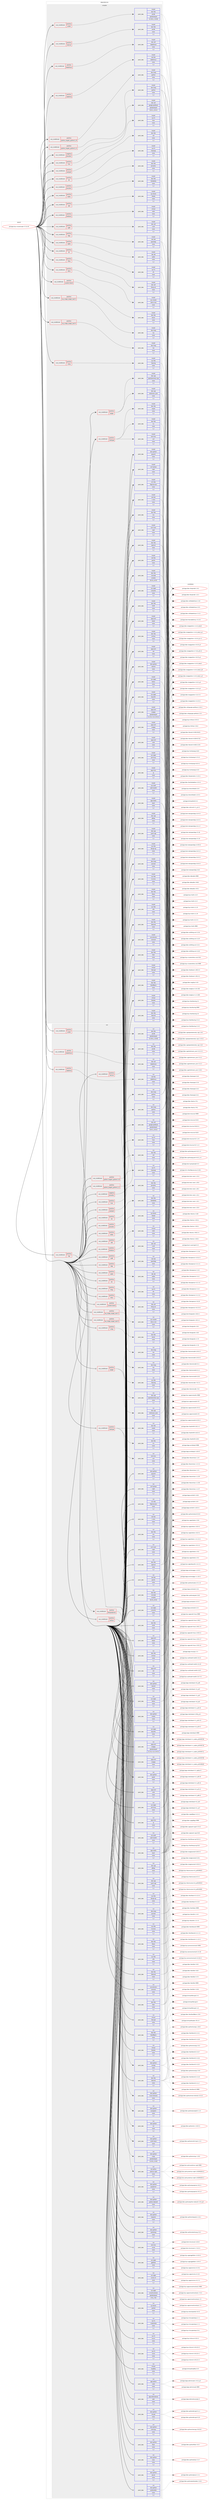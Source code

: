 digraph prolog {

# *************
# Graph options
# *************

newrank=true;
concentrate=true;
compound=true;
graph [rankdir=LR,fontname=Helvetica,fontsize=10,ranksep=1.5];#, ranksep=2.5, nodesep=0.2];
edge  [arrowhead=vee];
node  [fontname=Helvetica,fontsize=10];

# **********
# The ebuild
# **********

subgraph cluster_leftcol {
color=gray;
label=<<i>ebuild</i>>;
id [label="portage://sys-cluster/ceph-17.2.6-r8", color=red, width=4, href="../sys-cluster/ceph-17.2.6-r8.svg"];
}

# ****************
# The dependencies
# ****************

subgraph cluster_midcol {
color=gray;
label=<<i>dependencies</i>>;
subgraph cluster_compile {
fillcolor="#eeeeee";
style=filled;
label=<<i>compile</i>>;
subgraph cond113967 {
dependency429373 [label=<<TABLE BORDER="0" CELLBORDER="1" CELLSPACING="0" CELLPADDING="4"><TR><TD ROWSPAN="3" CELLPADDING="10">use_conditional</TD></TR><TR><TD>negative</TD></TR><TR><TD>jemalloc</TD></TR></TABLE>>, shape=none, color=red];
subgraph pack312464 {
dependency429374 [label=<<TABLE BORDER="0" CELLBORDER="1" CELLSPACING="0" CELLPADDING="4" WIDTH="220"><TR><TD ROWSPAN="6" CELLPADDING="30">pack_dep</TD></TR><TR><TD WIDTH="110">install</TD></TR><TR><TD>dev-util</TD></TR><TR><TD>google-perftools</TD></TR><TR><TD>greaterequal</TD></TR><TR><TD>[2.6.1,,,2.6.1]</TD></TR></TABLE>>, shape=none, color=blue];
}
dependency429373:e -> dependency429374:w [weight=20,style="dashed",arrowhead="vee"];
}
id:e -> dependency429373:w [weight=20,style="solid",arrowhead="vee"];
subgraph cond113968 {
dependency429375 [label=<<TABLE BORDER="0" CELLBORDER="1" CELLSPACING="0" CELLPADDING="4"><TR><TD ROWSPAN="3" CELLPADDING="10">use_conditional</TD></TR><TR><TD>positive</TD></TR><TR><TD>babeltrace</TD></TR></TABLE>>, shape=none, color=red];
subgraph pack312465 {
dependency429376 [label=<<TABLE BORDER="0" CELLBORDER="1" CELLSPACING="0" CELLPADDING="4" WIDTH="220"><TR><TD ROWSPAN="6" CELLPADDING="30">pack_dep</TD></TR><TR><TD WIDTH="110">install</TD></TR><TR><TD>dev-util</TD></TR><TR><TD>babeltrace</TD></TR><TR><TD>none</TD></TR><TR><TD>[,,]</TD></TR></TABLE>>, shape=none, color=blue];
}
dependency429375:e -> dependency429376:w [weight=20,style="dashed",arrowhead="vee"];
}
id:e -> dependency429375:w [weight=20,style="solid",arrowhead="vee"];
subgraph cond113969 {
dependency429377 [label=<<TABLE BORDER="0" CELLBORDER="1" CELLSPACING="0" CELLPADDING="4"><TR><TD ROWSPAN="3" CELLPADDING="10">use_conditional</TD></TR><TR><TD>positive</TD></TR><TR><TD>fuse</TD></TR></TABLE>>, shape=none, color=red];
subgraph pack312466 {
dependency429378 [label=<<TABLE BORDER="0" CELLBORDER="1" CELLSPACING="0" CELLPADDING="4" WIDTH="220"><TR><TD ROWSPAN="6" CELLPADDING="30">pack_dep</TD></TR><TR><TD WIDTH="110">install</TD></TR><TR><TD>sys-fs</TD></TR><TR><TD>fuse</TD></TR><TR><TD>none</TD></TR><TR><TD>[,,]</TD></TR></TABLE>>, shape=none, color=blue];
}
dependency429377:e -> dependency429378:w [weight=20,style="dashed",arrowhead="vee"];
}
id:e -> dependency429377:w [weight=20,style="solid",arrowhead="vee"];
subgraph cond113970 {
dependency429379 [label=<<TABLE BORDER="0" CELLBORDER="1" CELLSPACING="0" CELLPADDING="4"><TR><TD ROWSPAN="3" CELLPADDING="10">use_conditional</TD></TR><TR><TD>positive</TD></TR><TR><TD>jaeger</TD></TR></TABLE>>, shape=none, color=red];
subgraph pack312467 {
dependency429380 [label=<<TABLE BORDER="0" CELLBORDER="1" CELLSPACING="0" CELLPADDING="4" WIDTH="220"><TR><TD ROWSPAN="6" CELLPADDING="30">pack_dep</TD></TR><TR><TD WIDTH="110">install</TD></TR><TR><TD>dev-cpp</TD></TR><TR><TD>nlohmann_json</TD></TR><TR><TD>none</TD></TR><TR><TD>[,,]</TD></TR></TABLE>>, shape=none, color=blue];
}
dependency429379:e -> dependency429380:w [weight=20,style="dashed",arrowhead="vee"];
subgraph pack312468 {
dependency429381 [label=<<TABLE BORDER="0" CELLBORDER="1" CELLSPACING="0" CELLPADDING="4" WIDTH="220"><TR><TD ROWSPAN="6" CELLPADDING="30">pack_dep</TD></TR><TR><TD WIDTH="110">install</TD></TR><TR><TD>dev-cpp</TD></TR><TR><TD>opentelemetry-cpp</TD></TR><TR><TD>none</TD></TR><TR><TD>[,,]</TD></TR></TABLE>>, shape=none, color=blue];
}
dependency429379:e -> dependency429381:w [weight=20,style="dashed",arrowhead="vee"];
}
id:e -> dependency429379:w [weight=20,style="solid",arrowhead="vee"];
subgraph cond113971 {
dependency429382 [label=<<TABLE BORDER="0" CELLBORDER="1" CELLSPACING="0" CELLPADDING="4"><TR><TD ROWSPAN="3" CELLPADDING="10">use_conditional</TD></TR><TR><TD>positive</TD></TR><TR><TD>jemalloc</TD></TR></TABLE>>, shape=none, color=red];
subgraph pack312469 {
dependency429383 [label=<<TABLE BORDER="0" CELLBORDER="1" CELLSPACING="0" CELLPADDING="4" WIDTH="220"><TR><TD ROWSPAN="6" CELLPADDING="30">pack_dep</TD></TR><TR><TD WIDTH="110">install</TD></TR><TR><TD>dev-libs</TD></TR><TR><TD>jemalloc</TD></TR><TR><TD>none</TD></TR><TR><TD>[,,]</TD></TR></TABLE>>, shape=none, color=blue];
}
dependency429382:e -> dependency429383:w [weight=20,style="dashed",arrowhead="vee"];
}
id:e -> dependency429382:w [weight=20,style="solid",arrowhead="vee"];
subgraph cond113972 {
dependency429384 [label=<<TABLE BORDER="0" CELLBORDER="1" CELLSPACING="0" CELLPADDING="4"><TR><TD ROWSPAN="3" CELLPADDING="10">use_conditional</TD></TR><TR><TD>positive</TD></TR><TR><TD>kafka</TD></TR></TABLE>>, shape=none, color=red];
subgraph pack312470 {
dependency429385 [label=<<TABLE BORDER="0" CELLBORDER="1" CELLSPACING="0" CELLPADDING="4" WIDTH="220"><TR><TD ROWSPAN="6" CELLPADDING="30">pack_dep</TD></TR><TR><TD WIDTH="110">install</TD></TR><TR><TD>dev-libs</TD></TR><TR><TD>librdkafka</TD></TR><TR><TD>none</TD></TR><TR><TD>[,,]</TD></TR></TABLE>>, shape=none, color=blue];
}
dependency429384:e -> dependency429385:w [weight=20,style="dashed",arrowhead="vee"];
}
id:e -> dependency429384:w [weight=20,style="solid",arrowhead="vee"];
subgraph cond113973 {
dependency429386 [label=<<TABLE BORDER="0" CELLBORDER="1" CELLSPACING="0" CELLPADDING="4"><TR><TD ROWSPAN="3" CELLPADDING="10">use_conditional</TD></TR><TR><TD>positive</TD></TR><TR><TD>kerberos</TD></TR></TABLE>>, shape=none, color=red];
subgraph pack312471 {
dependency429387 [label=<<TABLE BORDER="0" CELLBORDER="1" CELLSPACING="0" CELLPADDING="4" WIDTH="220"><TR><TD ROWSPAN="6" CELLPADDING="30">pack_dep</TD></TR><TR><TD WIDTH="110">install</TD></TR><TR><TD>virtual</TD></TR><TR><TD>krb5</TD></TR><TR><TD>none</TD></TR><TR><TD>[,,]</TD></TR></TABLE>>, shape=none, color=blue];
}
dependency429386:e -> dependency429387:w [weight=20,style="dashed",arrowhead="vee"];
}
id:e -> dependency429386:w [weight=20,style="solid",arrowhead="vee"];
subgraph cond113974 {
dependency429388 [label=<<TABLE BORDER="0" CELLBORDER="1" CELLSPACING="0" CELLPADDING="4"><TR><TD ROWSPAN="3" CELLPADDING="10">use_conditional</TD></TR><TR><TD>positive</TD></TR><TR><TD>ldap</TD></TR></TABLE>>, shape=none, color=red];
subgraph pack312472 {
dependency429389 [label=<<TABLE BORDER="0" CELLBORDER="1" CELLSPACING="0" CELLPADDING="4" WIDTH="220"><TR><TD ROWSPAN="6" CELLPADDING="30">pack_dep</TD></TR><TR><TD WIDTH="110">install</TD></TR><TR><TD>net-nds</TD></TR><TR><TD>openldap</TD></TR><TR><TD>none</TD></TR><TR><TD>[,,]</TD></TR></TABLE>>, shape=none, color=blue];
}
dependency429388:e -> dependency429389:w [weight=20,style="dashed",arrowhead="vee"];
}
id:e -> dependency429388:w [weight=20,style="solid",arrowhead="vee"];
subgraph cond113975 {
dependency429390 [label=<<TABLE BORDER="0" CELLBORDER="1" CELLSPACING="0" CELLPADDING="4"><TR><TD ROWSPAN="3" CELLPADDING="10">use_conditional</TD></TR><TR><TD>positive</TD></TR><TR><TD>lttng</TD></TR></TABLE>>, shape=none, color=red];
subgraph pack312473 {
dependency429391 [label=<<TABLE BORDER="0" CELLBORDER="1" CELLSPACING="0" CELLPADDING="4" WIDTH="220"><TR><TD ROWSPAN="6" CELLPADDING="30">pack_dep</TD></TR><TR><TD WIDTH="110">install</TD></TR><TR><TD>dev-util</TD></TR><TR><TD>lttng-ust</TD></TR><TR><TD>none</TD></TR><TR><TD>[,,]</TD></TR></TABLE>>, shape=none, color=blue];
}
dependency429390:e -> dependency429391:w [weight=20,style="dashed",arrowhead="vee"];
}
id:e -> dependency429390:w [weight=20,style="solid",arrowhead="vee"];
subgraph cond113976 {
dependency429392 [label=<<TABLE BORDER="0" CELLBORDER="1" CELLSPACING="0" CELLPADDING="4"><TR><TD ROWSPAN="3" CELLPADDING="10">use_conditional</TD></TR><TR><TD>positive</TD></TR><TR><TD>lua_single_target_lua5-3</TD></TR></TABLE>>, shape=none, color=red];
subgraph pack312474 {
dependency429393 [label=<<TABLE BORDER="0" CELLBORDER="1" CELLSPACING="0" CELLPADDING="4" WIDTH="220"><TR><TD ROWSPAN="6" CELLPADDING="30">pack_dep</TD></TR><TR><TD WIDTH="110">install</TD></TR><TR><TD>dev-lang</TD></TR><TR><TD>lua</TD></TR><TR><TD>none</TD></TR><TR><TD>[,,]</TD></TR></TABLE>>, shape=none, color=blue];
}
dependency429392:e -> dependency429393:w [weight=20,style="dashed",arrowhead="vee"];
}
id:e -> dependency429392:w [weight=20,style="solid",arrowhead="vee"];
subgraph cond113977 {
dependency429394 [label=<<TABLE BORDER="0" CELLBORDER="1" CELLSPACING="0" CELLPADDING="4"><TR><TD ROWSPAN="3" CELLPADDING="10">use_conditional</TD></TR><TR><TD>positive</TD></TR><TR><TD>lua_single_target_lua5-4</TD></TR></TABLE>>, shape=none, color=red];
subgraph pack312475 {
dependency429395 [label=<<TABLE BORDER="0" CELLBORDER="1" CELLSPACING="0" CELLPADDING="4" WIDTH="220"><TR><TD ROWSPAN="6" CELLPADDING="30">pack_dep</TD></TR><TR><TD WIDTH="110">install</TD></TR><TR><TD>dev-lang</TD></TR><TR><TD>lua</TD></TR><TR><TD>none</TD></TR><TR><TD>[,,]</TD></TR></TABLE>>, shape=none, color=blue];
}
dependency429394:e -> dependency429395:w [weight=20,style="dashed",arrowhead="vee"];
}
id:e -> dependency429394:w [weight=20,style="solid",arrowhead="vee"];
subgraph cond113978 {
dependency429396 [label=<<TABLE BORDER="0" CELLBORDER="1" CELLSPACING="0" CELLPADDING="4"><TR><TD ROWSPAN="3" CELLPADDING="10">use_conditional</TD></TR><TR><TD>positive</TD></TR><TR><TD>parquet</TD></TR></TABLE>>, shape=none, color=red];
subgraph pack312476 {
dependency429397 [label=<<TABLE BORDER="0" CELLBORDER="1" CELLSPACING="0" CELLPADDING="4" WIDTH="220"><TR><TD ROWSPAN="6" CELLPADDING="30">pack_dep</TD></TR><TR><TD WIDTH="110">install</TD></TR><TR><TD>dev-libs</TD></TR><TR><TD>re2</TD></TR><TR><TD>none</TD></TR><TR><TD>[,,]</TD></TR></TABLE>>, shape=none, color=blue];
}
dependency429396:e -> dependency429397:w [weight=20,style="dashed",arrowhead="vee"];
}
id:e -> dependency429396:w [weight=20,style="solid",arrowhead="vee"];
subgraph cond113979 {
dependency429398 [label=<<TABLE BORDER="0" CELLBORDER="1" CELLSPACING="0" CELLPADDING="4"><TR><TD ROWSPAN="3" CELLPADDING="10">use_conditional</TD></TR><TR><TD>positive</TD></TR><TR><TD>pmdk</TD></TR></TABLE>>, shape=none, color=red];
subgraph pack312477 {
dependency429399 [label=<<TABLE BORDER="0" CELLBORDER="1" CELLSPACING="0" CELLPADDING="4" WIDTH="220"><TR><TD ROWSPAN="6" CELLPADDING="30">pack_dep</TD></TR><TR><TD WIDTH="110">install</TD></TR><TR><TD>dev-libs</TD></TR><TR><TD>pmdk</TD></TR><TR><TD>greaterequal</TD></TR><TR><TD>[1.10.0,,,1.10.0]</TD></TR></TABLE>>, shape=none, color=blue];
}
dependency429398:e -> dependency429399:w [weight=20,style="dashed",arrowhead="vee"];
}
id:e -> dependency429398:w [weight=20,style="solid",arrowhead="vee"];
subgraph cond113980 {
dependency429400 [label=<<TABLE BORDER="0" CELLBORDER="1" CELLSPACING="0" CELLPADDING="4"><TR><TD ROWSPAN="3" CELLPADDING="10">use_conditional</TD></TR><TR><TD>positive</TD></TR><TR><TD>python_targets_python3_10</TD></TR></TABLE>>, shape=none, color=red];
subgraph pack312478 {
dependency429401 [label=<<TABLE BORDER="0" CELLBORDER="1" CELLSPACING="0" CELLPADDING="4" WIDTH="220"><TR><TD ROWSPAN="6" CELLPADDING="30">pack_dep</TD></TR><TR><TD WIDTH="110">install</TD></TR><TR><TD>dev-lang</TD></TR><TR><TD>python</TD></TR><TR><TD>none</TD></TR><TR><TD>[,,]</TD></TR></TABLE>>, shape=none, color=blue];
}
dependency429400:e -> dependency429401:w [weight=20,style="dashed",arrowhead="vee"];
}
id:e -> dependency429400:w [weight=20,style="solid",arrowhead="vee"];
subgraph cond113981 {
dependency429402 [label=<<TABLE BORDER="0" CELLBORDER="1" CELLSPACING="0" CELLPADDING="4"><TR><TD ROWSPAN="3" CELLPADDING="10">use_conditional</TD></TR><TR><TD>positive</TD></TR><TR><TD>python_targets_python3_11</TD></TR></TABLE>>, shape=none, color=red];
subgraph pack312479 {
dependency429403 [label=<<TABLE BORDER="0" CELLBORDER="1" CELLSPACING="0" CELLPADDING="4" WIDTH="220"><TR><TD ROWSPAN="6" CELLPADDING="30">pack_dep</TD></TR><TR><TD WIDTH="110">install</TD></TR><TR><TD>dev-lang</TD></TR><TR><TD>python</TD></TR><TR><TD>none</TD></TR><TR><TD>[,,]</TD></TR></TABLE>>, shape=none, color=blue];
}
dependency429402:e -> dependency429403:w [weight=20,style="dashed",arrowhead="vee"];
}
id:e -> dependency429402:w [weight=20,style="solid",arrowhead="vee"];
subgraph cond113982 {
dependency429404 [label=<<TABLE BORDER="0" CELLBORDER="1" CELLSPACING="0" CELLPADDING="4"><TR><TD ROWSPAN="3" CELLPADDING="10">use_conditional</TD></TR><TR><TD>positive</TD></TR><TR><TD>rabbitmq</TD></TR></TABLE>>, shape=none, color=red];
subgraph pack312480 {
dependency429405 [label=<<TABLE BORDER="0" CELLBORDER="1" CELLSPACING="0" CELLPADDING="4" WIDTH="220"><TR><TD ROWSPAN="6" CELLPADDING="30">pack_dep</TD></TR><TR><TD WIDTH="110">install</TD></TR><TR><TD>net-libs</TD></TR><TR><TD>rabbitmq-c</TD></TR><TR><TD>none</TD></TR><TR><TD>[,,]</TD></TR></TABLE>>, shape=none, color=blue];
}
dependency429404:e -> dependency429405:w [weight=20,style="dashed",arrowhead="vee"];
}
id:e -> dependency429404:w [weight=20,style="solid",arrowhead="vee"];
subgraph cond113983 {
dependency429406 [label=<<TABLE BORDER="0" CELLBORDER="1" CELLSPACING="0" CELLPADDING="4"><TR><TD ROWSPAN="3" CELLPADDING="10">use_conditional</TD></TR><TR><TD>positive</TD></TR><TR><TD>radosgw</TD></TR></TABLE>>, shape=none, color=red];
subgraph pack312481 {
dependency429407 [label=<<TABLE BORDER="0" CELLBORDER="1" CELLSPACING="0" CELLPADDING="4" WIDTH="220"><TR><TD ROWSPAN="6" CELLPADDING="30">pack_dep</TD></TR><TR><TD WIDTH="110">install</TD></TR><TR><TD>dev-libs</TD></TR><TR><TD>icu</TD></TR><TR><TD>none</TD></TR><TR><TD>[,,]</TD></TR></TABLE>>, shape=none, color=blue];
}
dependency429406:e -> dependency429407:w [weight=20,style="dashed",arrowhead="vee"];
subgraph pack312482 {
dependency429408 [label=<<TABLE BORDER="0" CELLBORDER="1" CELLSPACING="0" CELLPADDING="4" WIDTH="220"><TR><TD ROWSPAN="6" CELLPADDING="30">pack_dep</TD></TR><TR><TD WIDTH="110">install</TD></TR><TR><TD>dev-libs</TD></TR><TR><TD>expat</TD></TR><TR><TD>none</TD></TR><TR><TD>[,,]</TD></TR></TABLE>>, shape=none, color=blue];
}
dependency429406:e -> dependency429408:w [weight=20,style="dashed",arrowhead="vee"];
subgraph pack312483 {
dependency429409 [label=<<TABLE BORDER="0" CELLBORDER="1" CELLSPACING="0" CELLPADDING="4" WIDTH="220"><TR><TD ROWSPAN="6" CELLPADDING="30">pack_dep</TD></TR><TR><TD WIDTH="110">install</TD></TR><TR><TD>net-misc</TD></TR><TR><TD>curl</TD></TR><TR><TD>none</TD></TR><TR><TD>[,,]</TD></TR></TABLE>>, shape=none, color=blue];
}
dependency429406:e -> dependency429409:w [weight=20,style="dashed",arrowhead="vee"];
}
id:e -> dependency429406:w [weight=20,style="solid",arrowhead="vee"];
subgraph cond113984 {
dependency429410 [label=<<TABLE BORDER="0" CELLBORDER="1" CELLSPACING="0" CELLPADDING="4"><TR><TD ROWSPAN="3" CELLPADDING="10">use_conditional</TD></TR><TR><TD>positive</TD></TR><TR><TD>rbd-rwl</TD></TR></TABLE>>, shape=none, color=red];
subgraph pack312484 {
dependency429411 [label=<<TABLE BORDER="0" CELLBORDER="1" CELLSPACING="0" CELLPADDING="4" WIDTH="220"><TR><TD ROWSPAN="6" CELLPADDING="30">pack_dep</TD></TR><TR><TD WIDTH="110">install</TD></TR><TR><TD>dev-libs</TD></TR><TR><TD>pmdk</TD></TR><TR><TD>none</TD></TR><TR><TD>[,,]</TD></TR></TABLE>>, shape=none, color=blue];
}
dependency429410:e -> dependency429411:w [weight=20,style="dashed",arrowhead="vee"];
}
id:e -> dependency429410:w [weight=20,style="solid",arrowhead="vee"];
subgraph cond113985 {
dependency429412 [label=<<TABLE BORDER="0" CELLBORDER="1" CELLSPACING="0" CELLPADDING="4"><TR><TD ROWSPAN="3" CELLPADDING="10">use_conditional</TD></TR><TR><TD>positive</TD></TR><TR><TD>rdma</TD></TR></TABLE>>, shape=none, color=red];
subgraph pack312485 {
dependency429413 [label=<<TABLE BORDER="0" CELLBORDER="1" CELLSPACING="0" CELLPADDING="4" WIDTH="220"><TR><TD ROWSPAN="6" CELLPADDING="30">pack_dep</TD></TR><TR><TD WIDTH="110">install</TD></TR><TR><TD>sys-cluster</TD></TR><TR><TD>rdma-core</TD></TR><TR><TD>none</TD></TR><TR><TD>[,,]</TD></TR></TABLE>>, shape=none, color=blue];
}
dependency429412:e -> dependency429413:w [weight=20,style="dashed",arrowhead="vee"];
}
id:e -> dependency429412:w [weight=20,style="solid",arrowhead="vee"];
subgraph cond113986 {
dependency429414 [label=<<TABLE BORDER="0" CELLBORDER="1" CELLSPACING="0" CELLPADDING="4"><TR><TD ROWSPAN="3" CELLPADDING="10">use_conditional</TD></TR><TR><TD>positive</TD></TR><TR><TD>spdk</TD></TR></TABLE>>, shape=none, color=red];
subgraph pack312486 {
dependency429415 [label=<<TABLE BORDER="0" CELLBORDER="1" CELLSPACING="0" CELLPADDING="4" WIDTH="220"><TR><TD ROWSPAN="6" CELLPADDING="30">pack_dep</TD></TR><TR><TD WIDTH="110">install</TD></TR><TR><TD>dev-util</TD></TR><TR><TD>cunit</TD></TR><TR><TD>none</TD></TR><TR><TD>[,,]</TD></TR></TABLE>>, shape=none, color=blue];
}
dependency429414:e -> dependency429415:w [weight=20,style="dashed",arrowhead="vee"];
}
id:e -> dependency429414:w [weight=20,style="solid",arrowhead="vee"];
subgraph cond113987 {
dependency429416 [label=<<TABLE BORDER="0" CELLBORDER="1" CELLSPACING="0" CELLPADDING="4"><TR><TD ROWSPAN="3" CELLPADDING="10">use_conditional</TD></TR><TR><TD>positive</TD></TR><TR><TD>sqlite</TD></TR></TABLE>>, shape=none, color=red];
subgraph pack312487 {
dependency429417 [label=<<TABLE BORDER="0" CELLBORDER="1" CELLSPACING="0" CELLPADDING="4" WIDTH="220"><TR><TD ROWSPAN="6" CELLPADDING="30">pack_dep</TD></TR><TR><TD WIDTH="110">install</TD></TR><TR><TD>dev-db</TD></TR><TR><TD>sqlite</TD></TR><TR><TD>none</TD></TR><TR><TD>[,,]</TD></TR></TABLE>>, shape=none, color=blue];
}
dependency429416:e -> dependency429417:w [weight=20,style="dashed",arrowhead="vee"];
}
id:e -> dependency429416:w [weight=20,style="solid",arrowhead="vee"];
subgraph cond113988 {
dependency429418 [label=<<TABLE BORDER="0" CELLBORDER="1" CELLSPACING="0" CELLPADDING="4"><TR><TD ROWSPAN="3" CELLPADDING="10">use_conditional</TD></TR><TR><TD>positive</TD></TR><TR><TD>system-boost</TD></TR></TABLE>>, shape=none, color=red];
subgraph pack312488 {
dependency429419 [label=<<TABLE BORDER="0" CELLBORDER="1" CELLSPACING="0" CELLPADDING="4" WIDTH="220"><TR><TD ROWSPAN="6" CELLPADDING="30">pack_dep</TD></TR><TR><TD WIDTH="110">install</TD></TR><TR><TD>dev-libs</TD></TR><TR><TD>boost</TD></TR><TR><TD>none</TD></TR><TR><TD>[,,]</TD></TR></TABLE>>, shape=none, color=blue];
}
dependency429418:e -> dependency429419:w [weight=20,style="dashed",arrowhead="vee"];
}
id:e -> dependency429418:w [weight=20,style="solid",arrowhead="vee"];
subgraph cond113989 {
dependency429420 [label=<<TABLE BORDER="0" CELLBORDER="1" CELLSPACING="0" CELLPADDING="4"><TR><TD ROWSPAN="3" CELLPADDING="10">use_conditional</TD></TR><TR><TD>positive</TD></TR><TR><TD>uring</TD></TR></TABLE>>, shape=none, color=red];
subgraph pack312489 {
dependency429421 [label=<<TABLE BORDER="0" CELLBORDER="1" CELLSPACING="0" CELLPADDING="4" WIDTH="220"><TR><TD ROWSPAN="6" CELLPADDING="30">pack_dep</TD></TR><TR><TD WIDTH="110">install</TD></TR><TR><TD>sys-libs</TD></TR><TR><TD>liburing</TD></TR><TR><TD>none</TD></TR><TR><TD>[,,]</TD></TR></TABLE>>, shape=none, color=blue];
}
dependency429420:e -> dependency429421:w [weight=20,style="dashed",arrowhead="vee"];
}
id:e -> dependency429420:w [weight=20,style="solid",arrowhead="vee"];
subgraph cond113990 {
dependency429422 [label=<<TABLE BORDER="0" CELLBORDER="1" CELLSPACING="0" CELLPADDING="4"><TR><TD ROWSPAN="3" CELLPADDING="10">use_conditional</TD></TR><TR><TD>positive</TD></TR><TR><TD>xfs</TD></TR></TABLE>>, shape=none, color=red];
subgraph pack312490 {
dependency429423 [label=<<TABLE BORDER="0" CELLBORDER="1" CELLSPACING="0" CELLPADDING="4" WIDTH="220"><TR><TD ROWSPAN="6" CELLPADDING="30">pack_dep</TD></TR><TR><TD WIDTH="110">install</TD></TR><TR><TD>sys-fs</TD></TR><TR><TD>xfsprogs</TD></TR><TR><TD>none</TD></TR><TR><TD>[,,]</TD></TR></TABLE>>, shape=none, color=blue];
}
dependency429422:e -> dependency429423:w [weight=20,style="dashed",arrowhead="vee"];
}
id:e -> dependency429422:w [weight=20,style="solid",arrowhead="vee"];
subgraph cond113991 {
dependency429424 [label=<<TABLE BORDER="0" CELLBORDER="1" CELLSPACING="0" CELLPADDING="4"><TR><TD ROWSPAN="3" CELLPADDING="10">use_conditional</TD></TR><TR><TD>positive</TD></TR><TR><TD>zbd</TD></TR></TABLE>>, shape=none, color=red];
subgraph pack312491 {
dependency429425 [label=<<TABLE BORDER="0" CELLBORDER="1" CELLSPACING="0" CELLPADDING="4" WIDTH="220"><TR><TD ROWSPAN="6" CELLPADDING="30">pack_dep</TD></TR><TR><TD WIDTH="110">install</TD></TR><TR><TD>sys-block</TD></TR><TR><TD>libzbd</TD></TR><TR><TD>none</TD></TR><TR><TD>[,,]</TD></TR></TABLE>>, shape=none, color=blue];
}
dependency429424:e -> dependency429425:w [weight=20,style="dashed",arrowhead="vee"];
}
id:e -> dependency429424:w [weight=20,style="solid",arrowhead="vee"];
subgraph cond113992 {
dependency429426 [label=<<TABLE BORDER="0" CELLBORDER="1" CELLSPACING="0" CELLPADDING="4"><TR><TD ROWSPAN="3" CELLPADDING="10">use_conditional</TD></TR><TR><TD>positive</TD></TR><TR><TD>zfs</TD></TR></TABLE>>, shape=none, color=red];
subgraph pack312492 {
dependency429427 [label=<<TABLE BORDER="0" CELLBORDER="1" CELLSPACING="0" CELLPADDING="4" WIDTH="220"><TR><TD ROWSPAN="6" CELLPADDING="30">pack_dep</TD></TR><TR><TD WIDTH="110">install</TD></TR><TR><TD>sys-fs</TD></TR><TR><TD>zfs</TD></TR><TR><TD>none</TD></TR><TR><TD>[,,]</TD></TR></TABLE>>, shape=none, color=blue];
}
dependency429426:e -> dependency429427:w [weight=20,style="dashed",arrowhead="vee"];
}
id:e -> dependency429426:w [weight=20,style="solid",arrowhead="vee"];
subgraph pack312493 {
dependency429428 [label=<<TABLE BORDER="0" CELLBORDER="1" CELLSPACING="0" CELLPADDING="4" WIDTH="220"><TR><TD ROWSPAN="6" CELLPADDING="30">pack_dep</TD></TR><TR><TD WIDTH="110">install</TD></TR><TR><TD>acct-group</TD></TR><TR><TD>ceph</TD></TR><TR><TD>none</TD></TR><TR><TD>[,,]</TD></TR></TABLE>>, shape=none, color=blue];
}
id:e -> dependency429428:w [weight=20,style="solid",arrowhead="vee"];
subgraph pack312494 {
dependency429429 [label=<<TABLE BORDER="0" CELLBORDER="1" CELLSPACING="0" CELLPADDING="4" WIDTH="220"><TR><TD ROWSPAN="6" CELLPADDING="30">pack_dep</TD></TR><TR><TD WIDTH="110">install</TD></TR><TR><TD>acct-user</TD></TR><TR><TD>ceph</TD></TR><TR><TD>none</TD></TR><TR><TD>[,,]</TD></TR></TABLE>>, shape=none, color=blue];
}
id:e -> dependency429429:w [weight=20,style="solid",arrowhead="vee"];
subgraph pack312495 {
dependency429430 [label=<<TABLE BORDER="0" CELLBORDER="1" CELLSPACING="0" CELLPADDING="4" WIDTH="220"><TR><TD ROWSPAN="6" CELLPADDING="30">pack_dep</TD></TR><TR><TD WIDTH="110">install</TD></TR><TR><TD>app-arch</TD></TR><TR><TD>bzip2</TD></TR><TR><TD>none</TD></TR><TR><TD>[,,]</TD></TR></TABLE>>, shape=none, color=blue];
}
id:e -> dependency429430:w [weight=20,style="solid",arrowhead="vee"];
subgraph pack312496 {
dependency429431 [label=<<TABLE BORDER="0" CELLBORDER="1" CELLSPACING="0" CELLPADDING="4" WIDTH="220"><TR><TD ROWSPAN="6" CELLPADDING="30">pack_dep</TD></TR><TR><TD WIDTH="110">install</TD></TR><TR><TD>app-arch</TD></TR><TR><TD>lz4</TD></TR><TR><TD>none</TD></TR><TR><TD>[,,]</TD></TR></TABLE>>, shape=none, color=blue];
}
id:e -> dependency429431:w [weight=20,style="solid",arrowhead="vee"];
subgraph pack312497 {
dependency429432 [label=<<TABLE BORDER="0" CELLBORDER="1" CELLSPACING="0" CELLPADDING="4" WIDTH="220"><TR><TD ROWSPAN="6" CELLPADDING="30">pack_dep</TD></TR><TR><TD WIDTH="110">install</TD></TR><TR><TD>app-arch</TD></TR><TR><TD>snappy</TD></TR><TR><TD>greaterequal</TD></TR><TR><TD>[1.1.9,,-r1,1.1.9-r1]</TD></TR></TABLE>>, shape=none, color=blue];
}
id:e -> dependency429432:w [weight=20,style="solid",arrowhead="vee"];
subgraph pack312498 {
dependency429433 [label=<<TABLE BORDER="0" CELLBORDER="1" CELLSPACING="0" CELLPADDING="4" WIDTH="220"><TR><TD ROWSPAN="6" CELLPADDING="30">pack_dep</TD></TR><TR><TD WIDTH="110">install</TD></TR><TR><TD>app-arch</TD></TR><TR><TD>snappy</TD></TR><TR><TD>none</TD></TR><TR><TD>[,,]</TD></TR></TABLE>>, shape=none, color=blue];
}
id:e -> dependency429433:w [weight=20,style="solid",arrowhead="vee"];
subgraph pack312499 {
dependency429434 [label=<<TABLE BORDER="0" CELLBORDER="1" CELLSPACING="0" CELLPADDING="4" WIDTH="220"><TR><TD ROWSPAN="6" CELLPADDING="30">pack_dep</TD></TR><TR><TD WIDTH="110">install</TD></TR><TR><TD>app-arch</TD></TR><TR><TD>zstd</TD></TR><TR><TD>none</TD></TR><TR><TD>[,,]</TD></TR></TABLE>>, shape=none, color=blue];
}
id:e -> dependency429434:w [weight=20,style="solid",arrowhead="vee"];
subgraph pack312500 {
dependency429435 [label=<<TABLE BORDER="0" CELLBORDER="1" CELLSPACING="0" CELLPADDING="4" WIDTH="220"><TR><TD ROWSPAN="6" CELLPADDING="30">pack_dep</TD></TR><TR><TD WIDTH="110">install</TD></TR><TR><TD>app-misc</TD></TR><TR><TD>jq</TD></TR><TR><TD>none</TD></TR><TR><TD>[,,]</TD></TR></TABLE>>, shape=none, color=blue];
}
id:e -> dependency429435:w [weight=20,style="solid",arrowhead="vee"];
subgraph pack312501 {
dependency429436 [label=<<TABLE BORDER="0" CELLBORDER="1" CELLSPACING="0" CELLPADDING="4" WIDTH="220"><TR><TD ROWSPAN="6" CELLPADDING="30">pack_dep</TD></TR><TR><TD WIDTH="110">install</TD></TR><TR><TD>app-shells</TD></TR><TR><TD>bash</TD></TR><TR><TD>none</TD></TR><TR><TD>[,,]</TD></TR></TABLE>>, shape=none, color=blue];
}
id:e -> dependency429436:w [weight=20,style="solid",arrowhead="vee"];
subgraph pack312502 {
dependency429437 [label=<<TABLE BORDER="0" CELLBORDER="1" CELLSPACING="0" CELLPADDING="4" WIDTH="220"><TR><TD ROWSPAN="6" CELLPADDING="30">pack_dep</TD></TR><TR><TD WIDTH="110">install</TD></TR><TR><TD>dev-cpp</TD></TR><TR><TD>gflags</TD></TR><TR><TD>none</TD></TR><TR><TD>[,,]</TD></TR></TABLE>>, shape=none, color=blue];
}
id:e -> dependency429437:w [weight=20,style="solid",arrowhead="vee"];
subgraph pack312503 {
dependency429438 [label=<<TABLE BORDER="0" CELLBORDER="1" CELLSPACING="0" CELLPADDING="4" WIDTH="220"><TR><TD ROWSPAN="6" CELLPADDING="30">pack_dep</TD></TR><TR><TD WIDTH="110">install</TD></TR><TR><TD>dev-cpp</TD></TR><TR><TD>yaml-cpp</TD></TR><TR><TD>none</TD></TR><TR><TD>[,,]</TD></TR></TABLE>>, shape=none, color=blue];
}
id:e -> dependency429438:w [weight=20,style="solid",arrowhead="vee"];
subgraph pack312504 {
dependency429439 [label=<<TABLE BORDER="0" CELLBORDER="1" CELLSPACING="0" CELLPADDING="4" WIDTH="220"><TR><TD ROWSPAN="6" CELLPADDING="30">pack_dep</TD></TR><TR><TD WIDTH="110">install</TD></TR><TR><TD>dev-lang</TD></TR><TR><TD>jsonnet</TD></TR><TR><TD>none</TD></TR><TR><TD>[,,]</TD></TR></TABLE>>, shape=none, color=blue];
}
id:e -> dependency429439:w [weight=20,style="solid",arrowhead="vee"];
subgraph pack312505 {
dependency429440 [label=<<TABLE BORDER="0" CELLBORDER="1" CELLSPACING="0" CELLPADDING="4" WIDTH="220"><TR><TD ROWSPAN="6" CELLPADDING="30">pack_dep</TD></TR><TR><TD WIDTH="110">install</TD></TR><TR><TD>dev-libs</TD></TR><TR><TD>libaio</TD></TR><TR><TD>none</TD></TR><TR><TD>[,,]</TD></TR></TABLE>>, shape=none, color=blue];
}
id:e -> dependency429440:w [weight=20,style="solid",arrowhead="vee"];
subgraph pack312506 {
dependency429441 [label=<<TABLE BORDER="0" CELLBORDER="1" CELLSPACING="0" CELLPADDING="4" WIDTH="220"><TR><TD ROWSPAN="6" CELLPADDING="30">pack_dep</TD></TR><TR><TD WIDTH="110">install</TD></TR><TR><TD>dev-libs</TD></TR><TR><TD>libevent</TD></TR><TR><TD>none</TD></TR><TR><TD>[,,]</TD></TR></TABLE>>, shape=none, color=blue];
}
id:e -> dependency429441:w [weight=20,style="solid",arrowhead="vee"];
subgraph pack312507 {
dependency429442 [label=<<TABLE BORDER="0" CELLBORDER="1" CELLSPACING="0" CELLPADDING="4" WIDTH="220"><TR><TD ROWSPAN="6" CELLPADDING="30">pack_dep</TD></TR><TR><TD WIDTH="110">install</TD></TR><TR><TD>dev-libs</TD></TR><TR><TD>libnl</TD></TR><TR><TD>none</TD></TR><TR><TD>[,,]</TD></TR></TABLE>>, shape=none, color=blue];
}
id:e -> dependency429442:w [weight=20,style="solid",arrowhead="vee"];
subgraph pack312508 {
dependency429443 [label=<<TABLE BORDER="0" CELLBORDER="1" CELLSPACING="0" CELLPADDING="4" WIDTH="220"><TR><TD ROWSPAN="6" CELLPADDING="30">pack_dep</TD></TR><TR><TD WIDTH="110">install</TD></TR><TR><TD>dev-libs</TD></TR><TR><TD>libutf8proc</TD></TR><TR><TD>none</TD></TR><TR><TD>[,,]</TD></TR></TABLE>>, shape=none, color=blue];
}
id:e -> dependency429443:w [weight=20,style="solid",arrowhead="vee"];
subgraph pack312509 {
dependency429444 [label=<<TABLE BORDER="0" CELLBORDER="1" CELLSPACING="0" CELLPADDING="4" WIDTH="220"><TR><TD ROWSPAN="6" CELLPADDING="30">pack_dep</TD></TR><TR><TD WIDTH="110">install</TD></TR><TR><TD>dev-libs</TD></TR><TR><TD>libxml2</TD></TR><TR><TD>none</TD></TR><TR><TD>[,,]</TD></TR></TABLE>>, shape=none, color=blue];
}
id:e -> dependency429444:w [weight=20,style="solid",arrowhead="vee"];
subgraph pack312510 {
dependency429445 [label=<<TABLE BORDER="0" CELLBORDER="1" CELLSPACING="0" CELLPADDING="4" WIDTH="220"><TR><TD ROWSPAN="6" CELLPADDING="30">pack_dep</TD></TR><TR><TD WIDTH="110">install</TD></TR><TR><TD>dev-libs</TD></TR><TR><TD>nss</TD></TR><TR><TD>none</TD></TR><TR><TD>[,,]</TD></TR></TABLE>>, shape=none, color=blue];
}
id:e -> dependency429445:w [weight=20,style="solid",arrowhead="vee"];
subgraph pack312511 {
dependency429446 [label=<<TABLE BORDER="0" CELLBORDER="1" CELLSPACING="0" CELLPADDING="4" WIDTH="220"><TR><TD ROWSPAN="6" CELLPADDING="30">pack_dep</TD></TR><TR><TD WIDTH="110">install</TD></TR><TR><TD>dev-libs</TD></TR><TR><TD>openssl</TD></TR><TR><TD>none</TD></TR><TR><TD>[,,]</TD></TR></TABLE>>, shape=none, color=blue];
}
id:e -> dependency429446:w [weight=20,style="solid",arrowhead="vee"];
subgraph pack312512 {
dependency429447 [label=<<TABLE BORDER="0" CELLBORDER="1" CELLSPACING="0" CELLPADDING="4" WIDTH="220"><TR><TD ROWSPAN="6" CELLPADDING="30">pack_dep</TD></TR><TR><TD WIDTH="110">install</TD></TR><TR><TD>dev-libs</TD></TR><TR><TD>rocksdb</TD></TR><TR><TD>smaller</TD></TR><TR><TD>[6.15,,,6.15]</TD></TR></TABLE>>, shape=none, color=blue];
}
id:e -> dependency429447:w [weight=20,style="solid",arrowhead="vee"];
subgraph pack312513 {
dependency429448 [label=<<TABLE BORDER="0" CELLBORDER="1" CELLSPACING="0" CELLPADDING="4" WIDTH="220"><TR><TD ROWSPAN="6" CELLPADDING="30">pack_dep</TD></TR><TR><TD WIDTH="110">install</TD></TR><TR><TD>dev-libs</TD></TR><TR><TD>thrift</TD></TR><TR><TD>none</TD></TR><TR><TD>[,,]</TD></TR></TABLE>>, shape=none, color=blue];
}
id:e -> dependency429448:w [weight=20,style="solid",arrowhead="vee"];
subgraph pack312514 {
dependency429449 [label=<<TABLE BORDER="0" CELLBORDER="1" CELLSPACING="0" CELLPADDING="4" WIDTH="220"><TR><TD ROWSPAN="6" CELLPADDING="30">pack_dep</TD></TR><TR><TD WIDTH="110">install</TD></TR><TR><TD>dev-libs</TD></TR><TR><TD>xmlsec</TD></TR><TR><TD>none</TD></TR><TR><TD>[,,]</TD></TR></TABLE>>, shape=none, color=blue];
}
id:e -> dependency429449:w [weight=20,style="solid",arrowhead="vee"];
subgraph pack312515 {
dependency429450 [label=<<TABLE BORDER="0" CELLBORDER="1" CELLSPACING="0" CELLPADDING="4" WIDTH="220"><TR><TD ROWSPAN="6" CELLPADDING="30">pack_dep</TD></TR><TR><TD WIDTH="110">install</TD></TR><TR><TD>dev-python</TD></TR><TR><TD>natsort</TD></TR><TR><TD>none</TD></TR><TR><TD>[,,]</TD></TR></TABLE>>, shape=none, color=blue];
}
id:e -> dependency429450:w [weight=20,style="solid",arrowhead="vee"];
subgraph pack312516 {
dependency429451 [label=<<TABLE BORDER="0" CELLBORDER="1" CELLSPACING="0" CELLPADDING="4" WIDTH="220"><TR><TD ROWSPAN="6" CELLPADDING="30">pack_dep</TD></TR><TR><TD WIDTH="110">install</TD></TR><TR><TD>dev-python</TD></TR><TR><TD>pyyaml</TD></TR><TR><TD>none</TD></TR><TR><TD>[,,]</TD></TR></TABLE>>, shape=none, color=blue];
}
id:e -> dependency429451:w [weight=20,style="solid",arrowhead="vee"];
subgraph pack312517 {
dependency429452 [label=<<TABLE BORDER="0" CELLBORDER="1" CELLSPACING="0" CELLPADDING="4" WIDTH="220"><TR><TD ROWSPAN="6" CELLPADDING="30">pack_dep</TD></TR><TR><TD WIDTH="110">install</TD></TR><TR><TD>net-dns</TD></TR><TR><TD>c-ares</TD></TR><TR><TD>none</TD></TR><TR><TD>[,,]</TD></TR></TABLE>>, shape=none, color=blue];
}
id:e -> dependency429452:w [weight=20,style="solid",arrowhead="vee"];
subgraph pack312518 {
dependency429453 [label=<<TABLE BORDER="0" CELLBORDER="1" CELLSPACING="0" CELLPADDING="4" WIDTH="220"><TR><TD ROWSPAN="6" CELLPADDING="30">pack_dep</TD></TR><TR><TD WIDTH="110">install</TD></TR><TR><TD>net-libs</TD></TR><TR><TD>gnutls</TD></TR><TR><TD>none</TD></TR><TR><TD>[,,]</TD></TR></TABLE>>, shape=none, color=blue];
}
id:e -> dependency429453:w [weight=20,style="solid",arrowhead="vee"];
subgraph pack312519 {
dependency429454 [label=<<TABLE BORDER="0" CELLBORDER="1" CELLSPACING="0" CELLPADDING="4" WIDTH="220"><TR><TD ROWSPAN="6" CELLPADDING="30">pack_dep</TD></TR><TR><TD WIDTH="110">install</TD></TR><TR><TD>sys-apps</TD></TR><TR><TD>coreutils</TD></TR><TR><TD>none</TD></TR><TR><TD>[,,]</TD></TR></TABLE>>, shape=none, color=blue];
}
id:e -> dependency429454:w [weight=20,style="solid",arrowhead="vee"];
subgraph pack312520 {
dependency429455 [label=<<TABLE BORDER="0" CELLBORDER="1" CELLSPACING="0" CELLPADDING="4" WIDTH="220"><TR><TD ROWSPAN="6" CELLPADDING="30">pack_dep</TD></TR><TR><TD WIDTH="110">install</TD></TR><TR><TD>sys-apps</TD></TR><TR><TD>hwloc</TD></TR><TR><TD>none</TD></TR><TR><TD>[,,]</TD></TR></TABLE>>, shape=none, color=blue];
}
id:e -> dependency429455:w [weight=20,style="solid",arrowhead="vee"];
subgraph pack312521 {
dependency429456 [label=<<TABLE BORDER="0" CELLBORDER="1" CELLSPACING="0" CELLPADDING="4" WIDTH="220"><TR><TD ROWSPAN="6" CELLPADDING="30">pack_dep</TD></TR><TR><TD WIDTH="110">install</TD></TR><TR><TD>sys-apps</TD></TR><TR><TD>keyutils</TD></TR><TR><TD>none</TD></TR><TR><TD>[,,]</TD></TR></TABLE>>, shape=none, color=blue];
}
id:e -> dependency429456:w [weight=20,style="solid",arrowhead="vee"];
subgraph pack312522 {
dependency429457 [label=<<TABLE BORDER="0" CELLBORDER="1" CELLSPACING="0" CELLPADDING="4" WIDTH="220"><TR><TD ROWSPAN="6" CELLPADDING="30">pack_dep</TD></TR><TR><TD WIDTH="110">install</TD></TR><TR><TD>sys-apps</TD></TR><TR><TD>util-linux</TD></TR><TR><TD>none</TD></TR><TR><TD>[,,]</TD></TR></TABLE>>, shape=none, color=blue];
}
id:e -> dependency429457:w [weight=20,style="solid",arrowhead="vee"];
subgraph pack312523 {
dependency429458 [label=<<TABLE BORDER="0" CELLBORDER="1" CELLSPACING="0" CELLPADDING="4" WIDTH="220"><TR><TD ROWSPAN="6" CELLPADDING="30">pack_dep</TD></TR><TR><TD WIDTH="110">install</TD></TR><TR><TD>sys-auth</TD></TR><TR><TD>oath-toolkit</TD></TR><TR><TD>none</TD></TR><TR><TD>[,,]</TD></TR></TABLE>>, shape=none, color=blue];
}
id:e -> dependency429458:w [weight=20,style="solid",arrowhead="vee"];
subgraph pack312524 {
dependency429459 [label=<<TABLE BORDER="0" CELLBORDER="1" CELLSPACING="0" CELLPADDING="4" WIDTH="220"><TR><TD ROWSPAN="6" CELLPADDING="30">pack_dep</TD></TR><TR><TD WIDTH="110">install</TD></TR><TR><TD>sys-libs</TD></TR><TR><TD>libcap-ng</TD></TR><TR><TD>none</TD></TR><TR><TD>[,,]</TD></TR></TABLE>>, shape=none, color=blue];
}
id:e -> dependency429459:w [weight=20,style="solid",arrowhead="vee"];
subgraph pack312525 {
dependency429460 [label=<<TABLE BORDER="0" CELLBORDER="1" CELLSPACING="0" CELLPADDING="4" WIDTH="220"><TR><TD ROWSPAN="6" CELLPADDING="30">pack_dep</TD></TR><TR><TD WIDTH="110">install</TD></TR><TR><TD>sys-libs</TD></TR><TR><TD>ncurses</TD></TR><TR><TD>none</TD></TR><TR><TD>[,,]</TD></TR></TABLE>>, shape=none, color=blue];
}
id:e -> dependency429460:w [weight=20,style="solid",arrowhead="vee"];
subgraph pack312526 {
dependency429461 [label=<<TABLE BORDER="0" CELLBORDER="1" CELLSPACING="0" CELLPADDING="4" WIDTH="220"><TR><TD ROWSPAN="6" CELLPADDING="30">pack_dep</TD></TR><TR><TD WIDTH="110">install</TD></TR><TR><TD>sys-libs</TD></TR><TR><TD>zlib</TD></TR><TR><TD>none</TD></TR><TR><TD>[,,]</TD></TR></TABLE>>, shape=none, color=blue];
}
id:e -> dependency429461:w [weight=20,style="solid",arrowhead="vee"];
subgraph pack312527 {
dependency429462 [label=<<TABLE BORDER="0" CELLBORDER="1" CELLSPACING="0" CELLPADDING="4" WIDTH="220"><TR><TD ROWSPAN="6" CELLPADDING="30">pack_dep</TD></TR><TR><TD WIDTH="110">install</TD></TR><TR><TD>sys-process</TD></TR><TR><TD>numactl</TD></TR><TR><TD>none</TD></TR><TR><TD>[,,]</TD></TR></TABLE>>, shape=none, color=blue];
}
id:e -> dependency429462:w [weight=20,style="solid",arrowhead="vee"];
subgraph pack312528 {
dependency429463 [label=<<TABLE BORDER="0" CELLBORDER="1" CELLSPACING="0" CELLPADDING="4" WIDTH="220"><TR><TD ROWSPAN="6" CELLPADDING="30">pack_dep</TD></TR><TR><TD WIDTH="110">install</TD></TR><TR><TD>virtual</TD></TR><TR><TD>libcrypt</TD></TR><TR><TD>none</TD></TR><TR><TD>[,,]</TD></TR></TABLE>>, shape=none, color=blue];
}
id:e -> dependency429463:w [weight=20,style="solid",arrowhead="vee"];
subgraph pack312529 {
dependency429464 [label=<<TABLE BORDER="0" CELLBORDER="1" CELLSPACING="0" CELLPADDING="4" WIDTH="220"><TR><TD ROWSPAN="6" CELLPADDING="30">pack_dep</TD></TR><TR><TD WIDTH="110">install</TD></TR><TR><TD>virtual</TD></TR><TR><TD>libudev</TD></TR><TR><TD>none</TD></TR><TR><TD>[,,]</TD></TR></TABLE>>, shape=none, color=blue];
}
id:e -> dependency429464:w [weight=20,style="solid",arrowhead="vee"];
subgraph pack312530 {
dependency429465 [label=<<TABLE BORDER="0" CELLBORDER="1" CELLSPACING="0" CELLPADDING="4" WIDTH="220"><TR><TD ROWSPAN="6" CELLPADDING="30">pack_dep</TD></TR><TR><TD WIDTH="110">install</TD></TR><TR><TD>x11-libs</TD></TR><TR><TD>libpciaccess</TD></TR><TR><TD>none</TD></TR><TR><TD>[,,]</TD></TR></TABLE>>, shape=none, color=blue];
}
id:e -> dependency429465:w [weight=20,style="solid",arrowhead="vee"];
}
subgraph cluster_compileandrun {
fillcolor="#eeeeee";
style=filled;
label=<<i>compile and run</i>>;
}
subgraph cluster_run {
fillcolor="#eeeeee";
style=filled;
label=<<i>run</i>>;
subgraph cond113993 {
dependency429466 [label=<<TABLE BORDER="0" CELLBORDER="1" CELLSPACING="0" CELLPADDING="4"><TR><TD ROWSPAN="3" CELLPADDING="10">use_conditional</TD></TR><TR><TD>negative</TD></TR><TR><TD>jemalloc</TD></TR></TABLE>>, shape=none, color=red];
subgraph pack312531 {
dependency429467 [label=<<TABLE BORDER="0" CELLBORDER="1" CELLSPACING="0" CELLPADDING="4" WIDTH="220"><TR><TD ROWSPAN="6" CELLPADDING="30">pack_dep</TD></TR><TR><TD WIDTH="110">run</TD></TR><TR><TD>dev-util</TD></TR><TR><TD>google-perftools</TD></TR><TR><TD>greaterequal</TD></TR><TR><TD>[2.6.1,,,2.6.1]</TD></TR></TABLE>>, shape=none, color=blue];
}
dependency429466:e -> dependency429467:w [weight=20,style="dashed",arrowhead="vee"];
}
id:e -> dependency429466:w [weight=20,style="solid",arrowhead="odot"];
subgraph cond113994 {
dependency429468 [label=<<TABLE BORDER="0" CELLBORDER="1" CELLSPACING="0" CELLPADDING="4"><TR><TD ROWSPAN="3" CELLPADDING="10">use_conditional</TD></TR><TR><TD>positive</TD></TR><TR><TD>babeltrace</TD></TR></TABLE>>, shape=none, color=red];
subgraph pack312532 {
dependency429469 [label=<<TABLE BORDER="0" CELLBORDER="1" CELLSPACING="0" CELLPADDING="4" WIDTH="220"><TR><TD ROWSPAN="6" CELLPADDING="30">pack_dep</TD></TR><TR><TD WIDTH="110">run</TD></TR><TR><TD>dev-util</TD></TR><TR><TD>babeltrace</TD></TR><TR><TD>none</TD></TR><TR><TD>[,,]</TD></TR></TABLE>>, shape=none, color=blue];
}
dependency429468:e -> dependency429469:w [weight=20,style="dashed",arrowhead="vee"];
}
id:e -> dependency429468:w [weight=20,style="solid",arrowhead="odot"];
subgraph cond113995 {
dependency429470 [label=<<TABLE BORDER="0" CELLBORDER="1" CELLSPACING="0" CELLPADDING="4"><TR><TD ROWSPAN="3" CELLPADDING="10">use_conditional</TD></TR><TR><TD>positive</TD></TR><TR><TD>fuse</TD></TR></TABLE>>, shape=none, color=red];
subgraph pack312533 {
dependency429471 [label=<<TABLE BORDER="0" CELLBORDER="1" CELLSPACING="0" CELLPADDING="4" WIDTH="220"><TR><TD ROWSPAN="6" CELLPADDING="30">pack_dep</TD></TR><TR><TD WIDTH="110">run</TD></TR><TR><TD>sys-fs</TD></TR><TR><TD>fuse</TD></TR><TR><TD>none</TD></TR><TR><TD>[,,]</TD></TR></TABLE>>, shape=none, color=blue];
}
dependency429470:e -> dependency429471:w [weight=20,style="dashed",arrowhead="vee"];
}
id:e -> dependency429470:w [weight=20,style="solid",arrowhead="odot"];
subgraph cond113996 {
dependency429472 [label=<<TABLE BORDER="0" CELLBORDER="1" CELLSPACING="0" CELLPADDING="4"><TR><TD ROWSPAN="3" CELLPADDING="10">use_conditional</TD></TR><TR><TD>positive</TD></TR><TR><TD>jaeger</TD></TR></TABLE>>, shape=none, color=red];
subgraph pack312534 {
dependency429473 [label=<<TABLE BORDER="0" CELLBORDER="1" CELLSPACING="0" CELLPADDING="4" WIDTH="220"><TR><TD ROWSPAN="6" CELLPADDING="30">pack_dep</TD></TR><TR><TD WIDTH="110">run</TD></TR><TR><TD>dev-cpp</TD></TR><TR><TD>nlohmann_json</TD></TR><TR><TD>none</TD></TR><TR><TD>[,,]</TD></TR></TABLE>>, shape=none, color=blue];
}
dependency429472:e -> dependency429473:w [weight=20,style="dashed",arrowhead="vee"];
subgraph pack312535 {
dependency429474 [label=<<TABLE BORDER="0" CELLBORDER="1" CELLSPACING="0" CELLPADDING="4" WIDTH="220"><TR><TD ROWSPAN="6" CELLPADDING="30">pack_dep</TD></TR><TR><TD WIDTH="110">run</TD></TR><TR><TD>dev-cpp</TD></TR><TR><TD>opentelemetry-cpp</TD></TR><TR><TD>none</TD></TR><TR><TD>[,,]</TD></TR></TABLE>>, shape=none, color=blue];
}
dependency429472:e -> dependency429474:w [weight=20,style="dashed",arrowhead="vee"];
}
id:e -> dependency429472:w [weight=20,style="solid",arrowhead="odot"];
subgraph cond113997 {
dependency429475 [label=<<TABLE BORDER="0" CELLBORDER="1" CELLSPACING="0" CELLPADDING="4"><TR><TD ROWSPAN="3" CELLPADDING="10">use_conditional</TD></TR><TR><TD>positive</TD></TR><TR><TD>jemalloc</TD></TR></TABLE>>, shape=none, color=red];
subgraph pack312536 {
dependency429476 [label=<<TABLE BORDER="0" CELLBORDER="1" CELLSPACING="0" CELLPADDING="4" WIDTH="220"><TR><TD ROWSPAN="6" CELLPADDING="30">pack_dep</TD></TR><TR><TD WIDTH="110">run</TD></TR><TR><TD>dev-libs</TD></TR><TR><TD>jemalloc</TD></TR><TR><TD>none</TD></TR><TR><TD>[,,]</TD></TR></TABLE>>, shape=none, color=blue];
}
dependency429475:e -> dependency429476:w [weight=20,style="dashed",arrowhead="vee"];
}
id:e -> dependency429475:w [weight=20,style="solid",arrowhead="odot"];
subgraph cond113998 {
dependency429477 [label=<<TABLE BORDER="0" CELLBORDER="1" CELLSPACING="0" CELLPADDING="4"><TR><TD ROWSPAN="3" CELLPADDING="10">use_conditional</TD></TR><TR><TD>positive</TD></TR><TR><TD>kafka</TD></TR></TABLE>>, shape=none, color=red];
subgraph pack312537 {
dependency429478 [label=<<TABLE BORDER="0" CELLBORDER="1" CELLSPACING="0" CELLPADDING="4" WIDTH="220"><TR><TD ROWSPAN="6" CELLPADDING="30">pack_dep</TD></TR><TR><TD WIDTH="110">run</TD></TR><TR><TD>dev-libs</TD></TR><TR><TD>librdkafka</TD></TR><TR><TD>none</TD></TR><TR><TD>[,,]</TD></TR></TABLE>>, shape=none, color=blue];
}
dependency429477:e -> dependency429478:w [weight=20,style="dashed",arrowhead="vee"];
}
id:e -> dependency429477:w [weight=20,style="solid",arrowhead="odot"];
subgraph cond113999 {
dependency429479 [label=<<TABLE BORDER="0" CELLBORDER="1" CELLSPACING="0" CELLPADDING="4"><TR><TD ROWSPAN="3" CELLPADDING="10">use_conditional</TD></TR><TR><TD>positive</TD></TR><TR><TD>kerberos</TD></TR></TABLE>>, shape=none, color=red];
subgraph pack312538 {
dependency429480 [label=<<TABLE BORDER="0" CELLBORDER="1" CELLSPACING="0" CELLPADDING="4" WIDTH="220"><TR><TD ROWSPAN="6" CELLPADDING="30">pack_dep</TD></TR><TR><TD WIDTH="110">run</TD></TR><TR><TD>virtual</TD></TR><TR><TD>krb5</TD></TR><TR><TD>none</TD></TR><TR><TD>[,,]</TD></TR></TABLE>>, shape=none, color=blue];
}
dependency429479:e -> dependency429480:w [weight=20,style="dashed",arrowhead="vee"];
}
id:e -> dependency429479:w [weight=20,style="solid",arrowhead="odot"];
subgraph cond114000 {
dependency429481 [label=<<TABLE BORDER="0" CELLBORDER="1" CELLSPACING="0" CELLPADDING="4"><TR><TD ROWSPAN="3" CELLPADDING="10">use_conditional</TD></TR><TR><TD>positive</TD></TR><TR><TD>ldap</TD></TR></TABLE>>, shape=none, color=red];
subgraph pack312539 {
dependency429482 [label=<<TABLE BORDER="0" CELLBORDER="1" CELLSPACING="0" CELLPADDING="4" WIDTH="220"><TR><TD ROWSPAN="6" CELLPADDING="30">pack_dep</TD></TR><TR><TD WIDTH="110">run</TD></TR><TR><TD>net-nds</TD></TR><TR><TD>openldap</TD></TR><TR><TD>none</TD></TR><TR><TD>[,,]</TD></TR></TABLE>>, shape=none, color=blue];
}
dependency429481:e -> dependency429482:w [weight=20,style="dashed",arrowhead="vee"];
}
id:e -> dependency429481:w [weight=20,style="solid",arrowhead="odot"];
subgraph cond114001 {
dependency429483 [label=<<TABLE BORDER="0" CELLBORDER="1" CELLSPACING="0" CELLPADDING="4"><TR><TD ROWSPAN="3" CELLPADDING="10">use_conditional</TD></TR><TR><TD>positive</TD></TR><TR><TD>lttng</TD></TR></TABLE>>, shape=none, color=red];
subgraph pack312540 {
dependency429484 [label=<<TABLE BORDER="0" CELLBORDER="1" CELLSPACING="0" CELLPADDING="4" WIDTH="220"><TR><TD ROWSPAN="6" CELLPADDING="30">pack_dep</TD></TR><TR><TD WIDTH="110">run</TD></TR><TR><TD>dev-util</TD></TR><TR><TD>lttng-ust</TD></TR><TR><TD>none</TD></TR><TR><TD>[,,]</TD></TR></TABLE>>, shape=none, color=blue];
}
dependency429483:e -> dependency429484:w [weight=20,style="dashed",arrowhead="vee"];
}
id:e -> dependency429483:w [weight=20,style="solid",arrowhead="odot"];
subgraph cond114002 {
dependency429485 [label=<<TABLE BORDER="0" CELLBORDER="1" CELLSPACING="0" CELLPADDING="4"><TR><TD ROWSPAN="3" CELLPADDING="10">use_conditional</TD></TR><TR><TD>positive</TD></TR><TR><TD>lua_single_target_lua5-3</TD></TR></TABLE>>, shape=none, color=red];
subgraph pack312541 {
dependency429486 [label=<<TABLE BORDER="0" CELLBORDER="1" CELLSPACING="0" CELLPADDING="4" WIDTH="220"><TR><TD ROWSPAN="6" CELLPADDING="30">pack_dep</TD></TR><TR><TD WIDTH="110">run</TD></TR><TR><TD>dev-lang</TD></TR><TR><TD>lua</TD></TR><TR><TD>none</TD></TR><TR><TD>[,,]</TD></TR></TABLE>>, shape=none, color=blue];
}
dependency429485:e -> dependency429486:w [weight=20,style="dashed",arrowhead="vee"];
}
id:e -> dependency429485:w [weight=20,style="solid",arrowhead="odot"];
subgraph cond114003 {
dependency429487 [label=<<TABLE BORDER="0" CELLBORDER="1" CELLSPACING="0" CELLPADDING="4"><TR><TD ROWSPAN="3" CELLPADDING="10">use_conditional</TD></TR><TR><TD>positive</TD></TR><TR><TD>lua_single_target_lua5-4</TD></TR></TABLE>>, shape=none, color=red];
subgraph pack312542 {
dependency429488 [label=<<TABLE BORDER="0" CELLBORDER="1" CELLSPACING="0" CELLPADDING="4" WIDTH="220"><TR><TD ROWSPAN="6" CELLPADDING="30">pack_dep</TD></TR><TR><TD WIDTH="110">run</TD></TR><TR><TD>dev-lang</TD></TR><TR><TD>lua</TD></TR><TR><TD>none</TD></TR><TR><TD>[,,]</TD></TR></TABLE>>, shape=none, color=blue];
}
dependency429487:e -> dependency429488:w [weight=20,style="dashed",arrowhead="vee"];
}
id:e -> dependency429487:w [weight=20,style="solid",arrowhead="odot"];
subgraph cond114004 {
dependency429489 [label=<<TABLE BORDER="0" CELLBORDER="1" CELLSPACING="0" CELLPADDING="4"><TR><TD ROWSPAN="3" CELLPADDING="10">use_conditional</TD></TR><TR><TD>positive</TD></TR><TR><TD>mgr</TD></TR></TABLE>>, shape=none, color=red];
subgraph pack312543 {
dependency429490 [label=<<TABLE BORDER="0" CELLBORDER="1" CELLSPACING="0" CELLPADDING="4" WIDTH="220"><TR><TD ROWSPAN="6" CELLPADDING="30">pack_dep</TD></TR><TR><TD WIDTH="110">run</TD></TR><TR><TD>dev-python</TD></TR><TR><TD>jsonpatch</TD></TR><TR><TD>none</TD></TR><TR><TD>[,,]</TD></TR></TABLE>>, shape=none, color=blue];
}
dependency429489:e -> dependency429490:w [weight=20,style="dashed",arrowhead="vee"];
subgraph pack312544 {
dependency429491 [label=<<TABLE BORDER="0" CELLBORDER="1" CELLSPACING="0" CELLPADDING="4" WIDTH="220"><TR><TD ROWSPAN="6" CELLPADDING="30">pack_dep</TD></TR><TR><TD WIDTH="110">run</TD></TR><TR><TD>dev-python</TD></TR><TR><TD>more-itertools</TD></TR><TR><TD>none</TD></TR><TR><TD>[,,]</TD></TR></TABLE>>, shape=none, color=blue];
}
dependency429489:e -> dependency429491:w [weight=20,style="dashed",arrowhead="vee"];
subgraph pack312545 {
dependency429492 [label=<<TABLE BORDER="0" CELLBORDER="1" CELLSPACING="0" CELLPADDING="4" WIDTH="220"><TR><TD ROWSPAN="6" CELLPADDING="30">pack_dep</TD></TR><TR><TD WIDTH="110">run</TD></TR><TR><TD>dev-python</TD></TR><TR><TD>numpy</TD></TR><TR><TD>none</TD></TR><TR><TD>[,,]</TD></TR></TABLE>>, shape=none, color=blue];
}
dependency429489:e -> dependency429492:w [weight=20,style="dashed",arrowhead="vee"];
subgraph pack312546 {
dependency429493 [label=<<TABLE BORDER="0" CELLBORDER="1" CELLSPACING="0" CELLPADDING="4" WIDTH="220"><TR><TD ROWSPAN="6" CELLPADDING="30">pack_dep</TD></TR><TR><TD WIDTH="110">run</TD></TR><TR><TD>dev-python</TD></TR><TR><TD>pyjwt</TD></TR><TR><TD>none</TD></TR><TR><TD>[,,]</TD></TR></TABLE>>, shape=none, color=blue];
}
dependency429489:e -> dependency429493:w [weight=20,style="dashed",arrowhead="vee"];
subgraph pack312547 {
dependency429494 [label=<<TABLE BORDER="0" CELLBORDER="1" CELLSPACING="0" CELLPADDING="4" WIDTH="220"><TR><TD ROWSPAN="6" CELLPADDING="30">pack_dep</TD></TR><TR><TD WIDTH="110">run</TD></TR><TR><TD>dev-python</TD></TR><TR><TD>routes</TD></TR><TR><TD>none</TD></TR><TR><TD>[,,]</TD></TR></TABLE>>, shape=none, color=blue];
}
dependency429489:e -> dependency429494:w [weight=20,style="dashed",arrowhead="vee"];
subgraph cond114005 {
dependency429495 [label=<<TABLE BORDER="0" CELLBORDER="1" CELLSPACING="0" CELLPADDING="4"><TR><TD ROWSPAN="3" CELLPADDING="10">use_conditional</TD></TR><TR><TD>positive</TD></TR><TR><TD>diskprediction</TD></TR></TABLE>>, shape=none, color=red];
subgraph pack312548 {
dependency429496 [label=<<TABLE BORDER="0" CELLBORDER="1" CELLSPACING="0" CELLPADDING="4" WIDTH="220"><TR><TD ROWSPAN="6" CELLPADDING="30">pack_dep</TD></TR><TR><TD WIDTH="110">run</TD></TR><TR><TD>dev-python</TD></TR><TR><TD>scipy</TD></TR><TR><TD>greaterequal</TD></TR><TR><TD>[1.4.0,,,1.4.0]</TD></TR></TABLE>>, shape=none, color=blue];
}
dependency429495:e -> dependency429496:w [weight=20,style="dashed",arrowhead="vee"];
}
dependency429489:e -> dependency429495:w [weight=20,style="dashed",arrowhead="vee"];
subgraph pack312549 {
dependency429497 [label=<<TABLE BORDER="0" CELLBORDER="1" CELLSPACING="0" CELLPADDING="4" WIDTH="220"><TR><TD ROWSPAN="6" CELLPADDING="30">pack_dep</TD></TR><TR><TD WIDTH="110">run</TD></TR><TR><TD>dev-python</TD></TR><TR><TD>scikit-learn</TD></TR><TR><TD>none</TD></TR><TR><TD>[,,]</TD></TR></TABLE>>, shape=none, color=blue];
}
dependency429489:e -> dependency429497:w [weight=20,style="dashed",arrowhead="vee"];
subgraph pack312550 {
dependency429498 [label=<<TABLE BORDER="0" CELLBORDER="1" CELLSPACING="0" CELLPADDING="4" WIDTH="220"><TR><TD ROWSPAN="6" CELLPADDING="30">pack_dep</TD></TR><TR><TD WIDTH="110">run</TD></TR><TR><TD>dev-python</TD></TR><TR><TD>six</TD></TR><TR><TD>none</TD></TR><TR><TD>[,,]</TD></TR></TABLE>>, shape=none, color=blue];
}
dependency429489:e -> dependency429498:w [weight=20,style="dashed",arrowhead="vee"];
}
id:e -> dependency429489:w [weight=20,style="solid",arrowhead="odot"];
subgraph cond114006 {
dependency429499 [label=<<TABLE BORDER="0" CELLBORDER="1" CELLSPACING="0" CELLPADDING="4"><TR><TD ROWSPAN="3" CELLPADDING="10">use_conditional</TD></TR><TR><TD>positive</TD></TR><TR><TD>parquet</TD></TR></TABLE>>, shape=none, color=red];
subgraph pack312551 {
dependency429500 [label=<<TABLE BORDER="0" CELLBORDER="1" CELLSPACING="0" CELLPADDING="4" WIDTH="220"><TR><TD ROWSPAN="6" CELLPADDING="30">pack_dep</TD></TR><TR><TD WIDTH="110">run</TD></TR><TR><TD>dev-libs</TD></TR><TR><TD>re2</TD></TR><TR><TD>none</TD></TR><TR><TD>[,,]</TD></TR></TABLE>>, shape=none, color=blue];
}
dependency429499:e -> dependency429500:w [weight=20,style="dashed",arrowhead="vee"];
}
id:e -> dependency429499:w [weight=20,style="solid",arrowhead="odot"];
subgraph cond114007 {
dependency429501 [label=<<TABLE BORDER="0" CELLBORDER="1" CELLSPACING="0" CELLPADDING="4"><TR><TD ROWSPAN="3" CELLPADDING="10">use_conditional</TD></TR><TR><TD>positive</TD></TR><TR><TD>pmdk</TD></TR></TABLE>>, shape=none, color=red];
subgraph pack312552 {
dependency429502 [label=<<TABLE BORDER="0" CELLBORDER="1" CELLSPACING="0" CELLPADDING="4" WIDTH="220"><TR><TD ROWSPAN="6" CELLPADDING="30">pack_dep</TD></TR><TR><TD WIDTH="110">run</TD></TR><TR><TD>dev-libs</TD></TR><TR><TD>pmdk</TD></TR><TR><TD>greaterequal</TD></TR><TR><TD>[1.10.0,,,1.10.0]</TD></TR></TABLE>>, shape=none, color=blue];
}
dependency429501:e -> dependency429502:w [weight=20,style="dashed",arrowhead="vee"];
}
id:e -> dependency429501:w [weight=20,style="solid",arrowhead="odot"];
subgraph cond114008 {
dependency429503 [label=<<TABLE BORDER="0" CELLBORDER="1" CELLSPACING="0" CELLPADDING="4"><TR><TD ROWSPAN="3" CELLPADDING="10">use_conditional</TD></TR><TR><TD>positive</TD></TR><TR><TD>python_targets_python3_10</TD></TR></TABLE>>, shape=none, color=red];
subgraph pack312553 {
dependency429504 [label=<<TABLE BORDER="0" CELLBORDER="1" CELLSPACING="0" CELLPADDING="4" WIDTH="220"><TR><TD ROWSPAN="6" CELLPADDING="30">pack_dep</TD></TR><TR><TD WIDTH="110">run</TD></TR><TR><TD>dev-lang</TD></TR><TR><TD>python</TD></TR><TR><TD>none</TD></TR><TR><TD>[,,]</TD></TR></TABLE>>, shape=none, color=blue];
}
dependency429503:e -> dependency429504:w [weight=20,style="dashed",arrowhead="vee"];
}
id:e -> dependency429503:w [weight=20,style="solid",arrowhead="odot"];
subgraph cond114009 {
dependency429505 [label=<<TABLE BORDER="0" CELLBORDER="1" CELLSPACING="0" CELLPADDING="4"><TR><TD ROWSPAN="3" CELLPADDING="10">use_conditional</TD></TR><TR><TD>positive</TD></TR><TR><TD>python_targets_python3_11</TD></TR></TABLE>>, shape=none, color=red];
subgraph pack312554 {
dependency429506 [label=<<TABLE BORDER="0" CELLBORDER="1" CELLSPACING="0" CELLPADDING="4" WIDTH="220"><TR><TD ROWSPAN="6" CELLPADDING="30">pack_dep</TD></TR><TR><TD WIDTH="110">run</TD></TR><TR><TD>dev-lang</TD></TR><TR><TD>python</TD></TR><TR><TD>none</TD></TR><TR><TD>[,,]</TD></TR></TABLE>>, shape=none, color=blue];
}
dependency429505:e -> dependency429506:w [weight=20,style="dashed",arrowhead="vee"];
}
id:e -> dependency429505:w [weight=20,style="solid",arrowhead="odot"];
subgraph cond114010 {
dependency429507 [label=<<TABLE BORDER="0" CELLBORDER="1" CELLSPACING="0" CELLPADDING="4"><TR><TD ROWSPAN="3" CELLPADDING="10">use_conditional</TD></TR><TR><TD>positive</TD></TR><TR><TD>rabbitmq</TD></TR></TABLE>>, shape=none, color=red];
subgraph pack312555 {
dependency429508 [label=<<TABLE BORDER="0" CELLBORDER="1" CELLSPACING="0" CELLPADDING="4" WIDTH="220"><TR><TD ROWSPAN="6" CELLPADDING="30">pack_dep</TD></TR><TR><TD WIDTH="110">run</TD></TR><TR><TD>net-libs</TD></TR><TR><TD>rabbitmq-c</TD></TR><TR><TD>none</TD></TR><TR><TD>[,,]</TD></TR></TABLE>>, shape=none, color=blue];
}
dependency429507:e -> dependency429508:w [weight=20,style="dashed",arrowhead="vee"];
}
id:e -> dependency429507:w [weight=20,style="solid",arrowhead="odot"];
subgraph cond114011 {
dependency429509 [label=<<TABLE BORDER="0" CELLBORDER="1" CELLSPACING="0" CELLPADDING="4"><TR><TD ROWSPAN="3" CELLPADDING="10">use_conditional</TD></TR><TR><TD>positive</TD></TR><TR><TD>radosgw</TD></TR></TABLE>>, shape=none, color=red];
subgraph pack312556 {
dependency429510 [label=<<TABLE BORDER="0" CELLBORDER="1" CELLSPACING="0" CELLPADDING="4" WIDTH="220"><TR><TD ROWSPAN="6" CELLPADDING="30">pack_dep</TD></TR><TR><TD WIDTH="110">run</TD></TR><TR><TD>dev-libs</TD></TR><TR><TD>icu</TD></TR><TR><TD>none</TD></TR><TR><TD>[,,]</TD></TR></TABLE>>, shape=none, color=blue];
}
dependency429509:e -> dependency429510:w [weight=20,style="dashed",arrowhead="vee"];
subgraph pack312557 {
dependency429511 [label=<<TABLE BORDER="0" CELLBORDER="1" CELLSPACING="0" CELLPADDING="4" WIDTH="220"><TR><TD ROWSPAN="6" CELLPADDING="30">pack_dep</TD></TR><TR><TD WIDTH="110">run</TD></TR><TR><TD>dev-libs</TD></TR><TR><TD>expat</TD></TR><TR><TD>none</TD></TR><TR><TD>[,,]</TD></TR></TABLE>>, shape=none, color=blue];
}
dependency429509:e -> dependency429511:w [weight=20,style="dashed",arrowhead="vee"];
subgraph pack312558 {
dependency429512 [label=<<TABLE BORDER="0" CELLBORDER="1" CELLSPACING="0" CELLPADDING="4" WIDTH="220"><TR><TD ROWSPAN="6" CELLPADDING="30">pack_dep</TD></TR><TR><TD WIDTH="110">run</TD></TR><TR><TD>net-misc</TD></TR><TR><TD>curl</TD></TR><TR><TD>none</TD></TR><TR><TD>[,,]</TD></TR></TABLE>>, shape=none, color=blue];
}
dependency429509:e -> dependency429512:w [weight=20,style="dashed",arrowhead="vee"];
}
id:e -> dependency429509:w [weight=20,style="solid",arrowhead="odot"];
subgraph cond114012 {
dependency429513 [label=<<TABLE BORDER="0" CELLBORDER="1" CELLSPACING="0" CELLPADDING="4"><TR><TD ROWSPAN="3" CELLPADDING="10">use_conditional</TD></TR><TR><TD>positive</TD></TR><TR><TD>rbd-rwl</TD></TR></TABLE>>, shape=none, color=red];
subgraph pack312559 {
dependency429514 [label=<<TABLE BORDER="0" CELLBORDER="1" CELLSPACING="0" CELLPADDING="4" WIDTH="220"><TR><TD ROWSPAN="6" CELLPADDING="30">pack_dep</TD></TR><TR><TD WIDTH="110">run</TD></TR><TR><TD>dev-libs</TD></TR><TR><TD>pmdk</TD></TR><TR><TD>none</TD></TR><TR><TD>[,,]</TD></TR></TABLE>>, shape=none, color=blue];
}
dependency429513:e -> dependency429514:w [weight=20,style="dashed",arrowhead="vee"];
}
id:e -> dependency429513:w [weight=20,style="solid",arrowhead="odot"];
subgraph cond114013 {
dependency429515 [label=<<TABLE BORDER="0" CELLBORDER="1" CELLSPACING="0" CELLPADDING="4"><TR><TD ROWSPAN="3" CELLPADDING="10">use_conditional</TD></TR><TR><TD>positive</TD></TR><TR><TD>rdma</TD></TR></TABLE>>, shape=none, color=red];
subgraph pack312560 {
dependency429516 [label=<<TABLE BORDER="0" CELLBORDER="1" CELLSPACING="0" CELLPADDING="4" WIDTH="220"><TR><TD ROWSPAN="6" CELLPADDING="30">pack_dep</TD></TR><TR><TD WIDTH="110">run</TD></TR><TR><TD>sys-cluster</TD></TR><TR><TD>rdma-core</TD></TR><TR><TD>none</TD></TR><TR><TD>[,,]</TD></TR></TABLE>>, shape=none, color=blue];
}
dependency429515:e -> dependency429516:w [weight=20,style="dashed",arrowhead="vee"];
}
id:e -> dependency429515:w [weight=20,style="solid",arrowhead="odot"];
subgraph cond114014 {
dependency429517 [label=<<TABLE BORDER="0" CELLBORDER="1" CELLSPACING="0" CELLPADDING="4"><TR><TD ROWSPAN="3" CELLPADDING="10">use_conditional</TD></TR><TR><TD>positive</TD></TR><TR><TD>selinux</TD></TR></TABLE>>, shape=none, color=red];
subgraph pack312561 {
dependency429518 [label=<<TABLE BORDER="0" CELLBORDER="1" CELLSPACING="0" CELLPADDING="4" WIDTH="220"><TR><TD ROWSPAN="6" CELLPADDING="30">pack_dep</TD></TR><TR><TD WIDTH="110">run</TD></TR><TR><TD>sec-policy</TD></TR><TR><TD>selinux-ceph</TD></TR><TR><TD>none</TD></TR><TR><TD>[,,]</TD></TR></TABLE>>, shape=none, color=blue];
}
dependency429517:e -> dependency429518:w [weight=20,style="dashed",arrowhead="vee"];
}
id:e -> dependency429517:w [weight=20,style="solid",arrowhead="odot"];
subgraph cond114015 {
dependency429519 [label=<<TABLE BORDER="0" CELLBORDER="1" CELLSPACING="0" CELLPADDING="4"><TR><TD ROWSPAN="3" CELLPADDING="10">use_conditional</TD></TR><TR><TD>positive</TD></TR><TR><TD>spdk</TD></TR></TABLE>>, shape=none, color=red];
subgraph pack312562 {
dependency429520 [label=<<TABLE BORDER="0" CELLBORDER="1" CELLSPACING="0" CELLPADDING="4" WIDTH="220"><TR><TD ROWSPAN="6" CELLPADDING="30">pack_dep</TD></TR><TR><TD WIDTH="110">run</TD></TR><TR><TD>dev-util</TD></TR><TR><TD>cunit</TD></TR><TR><TD>none</TD></TR><TR><TD>[,,]</TD></TR></TABLE>>, shape=none, color=blue];
}
dependency429519:e -> dependency429520:w [weight=20,style="dashed",arrowhead="vee"];
}
id:e -> dependency429519:w [weight=20,style="solid",arrowhead="odot"];
subgraph cond114016 {
dependency429521 [label=<<TABLE BORDER="0" CELLBORDER="1" CELLSPACING="0" CELLPADDING="4"><TR><TD ROWSPAN="3" CELLPADDING="10">use_conditional</TD></TR><TR><TD>positive</TD></TR><TR><TD>sqlite</TD></TR></TABLE>>, shape=none, color=red];
subgraph pack312563 {
dependency429522 [label=<<TABLE BORDER="0" CELLBORDER="1" CELLSPACING="0" CELLPADDING="4" WIDTH="220"><TR><TD ROWSPAN="6" CELLPADDING="30">pack_dep</TD></TR><TR><TD WIDTH="110">run</TD></TR><TR><TD>dev-db</TD></TR><TR><TD>sqlite</TD></TR><TR><TD>none</TD></TR><TR><TD>[,,]</TD></TR></TABLE>>, shape=none, color=blue];
}
dependency429521:e -> dependency429522:w [weight=20,style="dashed",arrowhead="vee"];
}
id:e -> dependency429521:w [weight=20,style="solid",arrowhead="odot"];
subgraph cond114017 {
dependency429523 [label=<<TABLE BORDER="0" CELLBORDER="1" CELLSPACING="0" CELLPADDING="4"><TR><TD ROWSPAN="3" CELLPADDING="10">use_conditional</TD></TR><TR><TD>positive</TD></TR><TR><TD>system-boost</TD></TR></TABLE>>, shape=none, color=red];
subgraph pack312564 {
dependency429524 [label=<<TABLE BORDER="0" CELLBORDER="1" CELLSPACING="0" CELLPADDING="4" WIDTH="220"><TR><TD ROWSPAN="6" CELLPADDING="30">pack_dep</TD></TR><TR><TD WIDTH="110">run</TD></TR><TR><TD>dev-libs</TD></TR><TR><TD>boost</TD></TR><TR><TD>none</TD></TR><TR><TD>[,,]</TD></TR></TABLE>>, shape=none, color=blue];
}
dependency429523:e -> dependency429524:w [weight=20,style="dashed",arrowhead="vee"];
}
id:e -> dependency429523:w [weight=20,style="solid",arrowhead="odot"];
subgraph cond114018 {
dependency429525 [label=<<TABLE BORDER="0" CELLBORDER="1" CELLSPACING="0" CELLPADDING="4"><TR><TD ROWSPAN="3" CELLPADDING="10">use_conditional</TD></TR><TR><TD>positive</TD></TR><TR><TD>uring</TD></TR></TABLE>>, shape=none, color=red];
subgraph pack312565 {
dependency429526 [label=<<TABLE BORDER="0" CELLBORDER="1" CELLSPACING="0" CELLPADDING="4" WIDTH="220"><TR><TD ROWSPAN="6" CELLPADDING="30">pack_dep</TD></TR><TR><TD WIDTH="110">run</TD></TR><TR><TD>sys-libs</TD></TR><TR><TD>liburing</TD></TR><TR><TD>none</TD></TR><TR><TD>[,,]</TD></TR></TABLE>>, shape=none, color=blue];
}
dependency429525:e -> dependency429526:w [weight=20,style="dashed",arrowhead="vee"];
}
id:e -> dependency429525:w [weight=20,style="solid",arrowhead="odot"];
subgraph cond114019 {
dependency429527 [label=<<TABLE BORDER="0" CELLBORDER="1" CELLSPACING="0" CELLPADDING="4"><TR><TD ROWSPAN="3" CELLPADDING="10">use_conditional</TD></TR><TR><TD>positive</TD></TR><TR><TD>xfs</TD></TR></TABLE>>, shape=none, color=red];
subgraph pack312566 {
dependency429528 [label=<<TABLE BORDER="0" CELLBORDER="1" CELLSPACING="0" CELLPADDING="4" WIDTH="220"><TR><TD ROWSPAN="6" CELLPADDING="30">pack_dep</TD></TR><TR><TD WIDTH="110">run</TD></TR><TR><TD>sys-fs</TD></TR><TR><TD>xfsprogs</TD></TR><TR><TD>none</TD></TR><TR><TD>[,,]</TD></TR></TABLE>>, shape=none, color=blue];
}
dependency429527:e -> dependency429528:w [weight=20,style="dashed",arrowhead="vee"];
}
id:e -> dependency429527:w [weight=20,style="solid",arrowhead="odot"];
subgraph cond114020 {
dependency429529 [label=<<TABLE BORDER="0" CELLBORDER="1" CELLSPACING="0" CELLPADDING="4"><TR><TD ROWSPAN="3" CELLPADDING="10">use_conditional</TD></TR><TR><TD>positive</TD></TR><TR><TD>zbd</TD></TR></TABLE>>, shape=none, color=red];
subgraph pack312567 {
dependency429530 [label=<<TABLE BORDER="0" CELLBORDER="1" CELLSPACING="0" CELLPADDING="4" WIDTH="220"><TR><TD ROWSPAN="6" CELLPADDING="30">pack_dep</TD></TR><TR><TD WIDTH="110">run</TD></TR><TR><TD>sys-block</TD></TR><TR><TD>libzbd</TD></TR><TR><TD>none</TD></TR><TR><TD>[,,]</TD></TR></TABLE>>, shape=none, color=blue];
}
dependency429529:e -> dependency429530:w [weight=20,style="dashed",arrowhead="vee"];
}
id:e -> dependency429529:w [weight=20,style="solid",arrowhead="odot"];
subgraph cond114021 {
dependency429531 [label=<<TABLE BORDER="0" CELLBORDER="1" CELLSPACING="0" CELLPADDING="4"><TR><TD ROWSPAN="3" CELLPADDING="10">use_conditional</TD></TR><TR><TD>positive</TD></TR><TR><TD>zfs</TD></TR></TABLE>>, shape=none, color=red];
subgraph pack312568 {
dependency429532 [label=<<TABLE BORDER="0" CELLBORDER="1" CELLSPACING="0" CELLPADDING="4" WIDTH="220"><TR><TD ROWSPAN="6" CELLPADDING="30">pack_dep</TD></TR><TR><TD WIDTH="110">run</TD></TR><TR><TD>sys-fs</TD></TR><TR><TD>zfs</TD></TR><TR><TD>none</TD></TR><TR><TD>[,,]</TD></TR></TABLE>>, shape=none, color=blue];
}
dependency429531:e -> dependency429532:w [weight=20,style="dashed",arrowhead="vee"];
}
id:e -> dependency429531:w [weight=20,style="solid",arrowhead="odot"];
subgraph pack312569 {
dependency429533 [label=<<TABLE BORDER="0" CELLBORDER="1" CELLSPACING="0" CELLPADDING="4" WIDTH="220"><TR><TD ROWSPAN="6" CELLPADDING="30">pack_dep</TD></TR><TR><TD WIDTH="110">run</TD></TR><TR><TD>acct-group</TD></TR><TR><TD>ceph</TD></TR><TR><TD>none</TD></TR><TR><TD>[,,]</TD></TR></TABLE>>, shape=none, color=blue];
}
id:e -> dependency429533:w [weight=20,style="solid",arrowhead="odot"];
subgraph pack312570 {
dependency429534 [label=<<TABLE BORDER="0" CELLBORDER="1" CELLSPACING="0" CELLPADDING="4" WIDTH="220"><TR><TD ROWSPAN="6" CELLPADDING="30">pack_dep</TD></TR><TR><TD WIDTH="110">run</TD></TR><TR><TD>acct-user</TD></TR><TR><TD>ceph</TD></TR><TR><TD>none</TD></TR><TR><TD>[,,]</TD></TR></TABLE>>, shape=none, color=blue];
}
id:e -> dependency429534:w [weight=20,style="solid",arrowhead="odot"];
subgraph pack312571 {
dependency429535 [label=<<TABLE BORDER="0" CELLBORDER="1" CELLSPACING="0" CELLPADDING="4" WIDTH="220"><TR><TD ROWSPAN="6" CELLPADDING="30">pack_dep</TD></TR><TR><TD WIDTH="110">run</TD></TR><TR><TD>app-admin</TD></TR><TR><TD>sudo</TD></TR><TR><TD>none</TD></TR><TR><TD>[,,]</TD></TR></TABLE>>, shape=none, color=blue];
}
id:e -> dependency429535:w [weight=20,style="solid",arrowhead="odot"];
subgraph pack312572 {
dependency429536 [label=<<TABLE BORDER="0" CELLBORDER="1" CELLSPACING="0" CELLPADDING="4" WIDTH="220"><TR><TD ROWSPAN="6" CELLPADDING="30">pack_dep</TD></TR><TR><TD WIDTH="110">run</TD></TR><TR><TD>app-alternatives</TD></TR><TR><TD>awk</TD></TR><TR><TD>none</TD></TR><TR><TD>[,,]</TD></TR></TABLE>>, shape=none, color=blue];
}
id:e -> dependency429536:w [weight=20,style="solid",arrowhead="odot"];
subgraph pack312573 {
dependency429537 [label=<<TABLE BORDER="0" CELLBORDER="1" CELLSPACING="0" CELLPADDING="4" WIDTH="220"><TR><TD ROWSPAN="6" CELLPADDING="30">pack_dep</TD></TR><TR><TD WIDTH="110">run</TD></TR><TR><TD>app-arch</TD></TR><TR><TD>bzip2</TD></TR><TR><TD>none</TD></TR><TR><TD>[,,]</TD></TR></TABLE>>, shape=none, color=blue];
}
id:e -> dependency429537:w [weight=20,style="solid",arrowhead="odot"];
subgraph pack312574 {
dependency429538 [label=<<TABLE BORDER="0" CELLBORDER="1" CELLSPACING="0" CELLPADDING="4" WIDTH="220"><TR><TD ROWSPAN="6" CELLPADDING="30">pack_dep</TD></TR><TR><TD WIDTH="110">run</TD></TR><TR><TD>app-arch</TD></TR><TR><TD>lz4</TD></TR><TR><TD>none</TD></TR><TR><TD>[,,]</TD></TR></TABLE>>, shape=none, color=blue];
}
id:e -> dependency429538:w [weight=20,style="solid",arrowhead="odot"];
subgraph pack312575 {
dependency429539 [label=<<TABLE BORDER="0" CELLBORDER="1" CELLSPACING="0" CELLPADDING="4" WIDTH="220"><TR><TD ROWSPAN="6" CELLPADDING="30">pack_dep</TD></TR><TR><TD WIDTH="110">run</TD></TR><TR><TD>app-arch</TD></TR><TR><TD>snappy</TD></TR><TR><TD>greaterequal</TD></TR><TR><TD>[1.1.9,,-r1,1.1.9-r1]</TD></TR></TABLE>>, shape=none, color=blue];
}
id:e -> dependency429539:w [weight=20,style="solid",arrowhead="odot"];
subgraph pack312576 {
dependency429540 [label=<<TABLE BORDER="0" CELLBORDER="1" CELLSPACING="0" CELLPADDING="4" WIDTH="220"><TR><TD ROWSPAN="6" CELLPADDING="30">pack_dep</TD></TR><TR><TD WIDTH="110">run</TD></TR><TR><TD>app-arch</TD></TR><TR><TD>snappy</TD></TR><TR><TD>none</TD></TR><TR><TD>[,,]</TD></TR></TABLE>>, shape=none, color=blue];
}
id:e -> dependency429540:w [weight=20,style="solid",arrowhead="odot"];
subgraph pack312577 {
dependency429541 [label=<<TABLE BORDER="0" CELLBORDER="1" CELLSPACING="0" CELLPADDING="4" WIDTH="220"><TR><TD ROWSPAN="6" CELLPADDING="30">pack_dep</TD></TR><TR><TD WIDTH="110">run</TD></TR><TR><TD>app-arch</TD></TR><TR><TD>zstd</TD></TR><TR><TD>none</TD></TR><TR><TD>[,,]</TD></TR></TABLE>>, shape=none, color=blue];
}
id:e -> dependency429541:w [weight=20,style="solid",arrowhead="odot"];
subgraph pack312578 {
dependency429542 [label=<<TABLE BORDER="0" CELLBORDER="1" CELLSPACING="0" CELLPADDING="4" WIDTH="220"><TR><TD ROWSPAN="6" CELLPADDING="30">pack_dep</TD></TR><TR><TD WIDTH="110">run</TD></TR><TR><TD>app-misc</TD></TR><TR><TD>jq</TD></TR><TR><TD>none</TD></TR><TR><TD>[,,]</TD></TR></TABLE>>, shape=none, color=blue];
}
id:e -> dependency429542:w [weight=20,style="solid",arrowhead="odot"];
subgraph pack312579 {
dependency429543 [label=<<TABLE BORDER="0" CELLBORDER="1" CELLSPACING="0" CELLPADDING="4" WIDTH="220"><TR><TD ROWSPAN="6" CELLPADDING="30">pack_dep</TD></TR><TR><TD WIDTH="110">run</TD></TR><TR><TD>app-shells</TD></TR><TR><TD>bash</TD></TR><TR><TD>none</TD></TR><TR><TD>[,,]</TD></TR></TABLE>>, shape=none, color=blue];
}
id:e -> dependency429543:w [weight=20,style="solid",arrowhead="odot"];
subgraph pack312580 {
dependency429544 [label=<<TABLE BORDER="0" CELLBORDER="1" CELLSPACING="0" CELLPADDING="4" WIDTH="220"><TR><TD ROWSPAN="6" CELLPADDING="30">pack_dep</TD></TR><TR><TD WIDTH="110">run</TD></TR><TR><TD>dev-cpp</TD></TR><TR><TD>gflags</TD></TR><TR><TD>none</TD></TR><TR><TD>[,,]</TD></TR></TABLE>>, shape=none, color=blue];
}
id:e -> dependency429544:w [weight=20,style="solid",arrowhead="odot"];
subgraph pack312581 {
dependency429545 [label=<<TABLE BORDER="0" CELLBORDER="1" CELLSPACING="0" CELLPADDING="4" WIDTH="220"><TR><TD ROWSPAN="6" CELLPADDING="30">pack_dep</TD></TR><TR><TD WIDTH="110">run</TD></TR><TR><TD>dev-cpp</TD></TR><TR><TD>yaml-cpp</TD></TR><TR><TD>none</TD></TR><TR><TD>[,,]</TD></TR></TABLE>>, shape=none, color=blue];
}
id:e -> dependency429545:w [weight=20,style="solid",arrowhead="odot"];
subgraph pack312582 {
dependency429546 [label=<<TABLE BORDER="0" CELLBORDER="1" CELLSPACING="0" CELLPADDING="4" WIDTH="220"><TR><TD ROWSPAN="6" CELLPADDING="30">pack_dep</TD></TR><TR><TD WIDTH="110">run</TD></TR><TR><TD>dev-lang</TD></TR><TR><TD>jsonnet</TD></TR><TR><TD>none</TD></TR><TR><TD>[,,]</TD></TR></TABLE>>, shape=none, color=blue];
}
id:e -> dependency429546:w [weight=20,style="solid",arrowhead="odot"];
subgraph pack312583 {
dependency429547 [label=<<TABLE BORDER="0" CELLBORDER="1" CELLSPACING="0" CELLPADDING="4" WIDTH="220"><TR><TD ROWSPAN="6" CELLPADDING="30">pack_dep</TD></TR><TR><TD WIDTH="110">run</TD></TR><TR><TD>dev-libs</TD></TR><TR><TD>libaio</TD></TR><TR><TD>none</TD></TR><TR><TD>[,,]</TD></TR></TABLE>>, shape=none, color=blue];
}
id:e -> dependency429547:w [weight=20,style="solid",arrowhead="odot"];
subgraph pack312584 {
dependency429548 [label=<<TABLE BORDER="0" CELLBORDER="1" CELLSPACING="0" CELLPADDING="4" WIDTH="220"><TR><TD ROWSPAN="6" CELLPADDING="30">pack_dep</TD></TR><TR><TD WIDTH="110">run</TD></TR><TR><TD>dev-libs</TD></TR><TR><TD>libevent</TD></TR><TR><TD>none</TD></TR><TR><TD>[,,]</TD></TR></TABLE>>, shape=none, color=blue];
}
id:e -> dependency429548:w [weight=20,style="solid",arrowhead="odot"];
subgraph pack312585 {
dependency429549 [label=<<TABLE BORDER="0" CELLBORDER="1" CELLSPACING="0" CELLPADDING="4" WIDTH="220"><TR><TD ROWSPAN="6" CELLPADDING="30">pack_dep</TD></TR><TR><TD WIDTH="110">run</TD></TR><TR><TD>dev-libs</TD></TR><TR><TD>libnl</TD></TR><TR><TD>none</TD></TR><TR><TD>[,,]</TD></TR></TABLE>>, shape=none, color=blue];
}
id:e -> dependency429549:w [weight=20,style="solid",arrowhead="odot"];
subgraph pack312586 {
dependency429550 [label=<<TABLE BORDER="0" CELLBORDER="1" CELLSPACING="0" CELLPADDING="4" WIDTH="220"><TR><TD ROWSPAN="6" CELLPADDING="30">pack_dep</TD></TR><TR><TD WIDTH="110">run</TD></TR><TR><TD>dev-libs</TD></TR><TR><TD>libutf8proc</TD></TR><TR><TD>none</TD></TR><TR><TD>[,,]</TD></TR></TABLE>>, shape=none, color=blue];
}
id:e -> dependency429550:w [weight=20,style="solid",arrowhead="odot"];
subgraph pack312587 {
dependency429551 [label=<<TABLE BORDER="0" CELLBORDER="1" CELLSPACING="0" CELLPADDING="4" WIDTH="220"><TR><TD ROWSPAN="6" CELLPADDING="30">pack_dep</TD></TR><TR><TD WIDTH="110">run</TD></TR><TR><TD>dev-libs</TD></TR><TR><TD>libxml2</TD></TR><TR><TD>none</TD></TR><TR><TD>[,,]</TD></TR></TABLE>>, shape=none, color=blue];
}
id:e -> dependency429551:w [weight=20,style="solid",arrowhead="odot"];
subgraph pack312588 {
dependency429552 [label=<<TABLE BORDER="0" CELLBORDER="1" CELLSPACING="0" CELLPADDING="4" WIDTH="220"><TR><TD ROWSPAN="6" CELLPADDING="30">pack_dep</TD></TR><TR><TD WIDTH="110">run</TD></TR><TR><TD>dev-libs</TD></TR><TR><TD>nss</TD></TR><TR><TD>none</TD></TR><TR><TD>[,,]</TD></TR></TABLE>>, shape=none, color=blue];
}
id:e -> dependency429552:w [weight=20,style="solid",arrowhead="odot"];
subgraph pack312589 {
dependency429553 [label=<<TABLE BORDER="0" CELLBORDER="1" CELLSPACING="0" CELLPADDING="4" WIDTH="220"><TR><TD ROWSPAN="6" CELLPADDING="30">pack_dep</TD></TR><TR><TD WIDTH="110">run</TD></TR><TR><TD>dev-libs</TD></TR><TR><TD>openssl</TD></TR><TR><TD>none</TD></TR><TR><TD>[,,]</TD></TR></TABLE>>, shape=none, color=blue];
}
id:e -> dependency429553:w [weight=20,style="solid",arrowhead="odot"];
subgraph pack312590 {
dependency429554 [label=<<TABLE BORDER="0" CELLBORDER="1" CELLSPACING="0" CELLPADDING="4" WIDTH="220"><TR><TD ROWSPAN="6" CELLPADDING="30">pack_dep</TD></TR><TR><TD WIDTH="110">run</TD></TR><TR><TD>dev-libs</TD></TR><TR><TD>rocksdb</TD></TR><TR><TD>smaller</TD></TR><TR><TD>[6.15,,,6.15]</TD></TR></TABLE>>, shape=none, color=blue];
}
id:e -> dependency429554:w [weight=20,style="solid",arrowhead="odot"];
subgraph pack312591 {
dependency429555 [label=<<TABLE BORDER="0" CELLBORDER="1" CELLSPACING="0" CELLPADDING="4" WIDTH="220"><TR><TD ROWSPAN="6" CELLPADDING="30">pack_dep</TD></TR><TR><TD WIDTH="110">run</TD></TR><TR><TD>dev-libs</TD></TR><TR><TD>thrift</TD></TR><TR><TD>none</TD></TR><TR><TD>[,,]</TD></TR></TABLE>>, shape=none, color=blue];
}
id:e -> dependency429555:w [weight=20,style="solid",arrowhead="odot"];
subgraph pack312592 {
dependency429556 [label=<<TABLE BORDER="0" CELLBORDER="1" CELLSPACING="0" CELLPADDING="4" WIDTH="220"><TR><TD ROWSPAN="6" CELLPADDING="30">pack_dep</TD></TR><TR><TD WIDTH="110">run</TD></TR><TR><TD>dev-libs</TD></TR><TR><TD>xmlsec</TD></TR><TR><TD>none</TD></TR><TR><TD>[,,]</TD></TR></TABLE>>, shape=none, color=blue];
}
id:e -> dependency429556:w [weight=20,style="solid",arrowhead="odot"];
subgraph pack312593 {
dependency429557 [label=<<TABLE BORDER="0" CELLBORDER="1" CELLSPACING="0" CELLPADDING="4" WIDTH="220"><TR><TD ROWSPAN="6" CELLPADDING="30">pack_dep</TD></TR><TR><TD WIDTH="110">run</TD></TR><TR><TD>dev-python</TD></TR><TR><TD>bcrypt</TD></TR><TR><TD>none</TD></TR><TR><TD>[,,]</TD></TR></TABLE>>, shape=none, color=blue];
}
id:e -> dependency429557:w [weight=20,style="solid",arrowhead="odot"];
subgraph pack312594 {
dependency429558 [label=<<TABLE BORDER="0" CELLBORDER="1" CELLSPACING="0" CELLPADDING="4" WIDTH="220"><TR><TD ROWSPAN="6" CELLPADDING="30">pack_dep</TD></TR><TR><TD WIDTH="110">run</TD></TR><TR><TD>dev-python</TD></TR><TR><TD>cherrypy</TD></TR><TR><TD>none</TD></TR><TR><TD>[,,]</TD></TR></TABLE>>, shape=none, color=blue];
}
id:e -> dependency429558:w [weight=20,style="solid",arrowhead="odot"];
subgraph pack312595 {
dependency429559 [label=<<TABLE BORDER="0" CELLBORDER="1" CELLSPACING="0" CELLPADDING="4" WIDTH="220"><TR><TD ROWSPAN="6" CELLPADDING="30">pack_dep</TD></TR><TR><TD WIDTH="110">run</TD></TR><TR><TD>dev-python</TD></TR><TR><TD>flask</TD></TR><TR><TD>none</TD></TR><TR><TD>[,,]</TD></TR></TABLE>>, shape=none, color=blue];
}
id:e -> dependency429559:w [weight=20,style="solid",arrowhead="odot"];
subgraph pack312596 {
dependency429560 [label=<<TABLE BORDER="0" CELLBORDER="1" CELLSPACING="0" CELLPADDING="4" WIDTH="220"><TR><TD ROWSPAN="6" CELLPADDING="30">pack_dep</TD></TR><TR><TD WIDTH="110">run</TD></TR><TR><TD>dev-python</TD></TR><TR><TD>jinja</TD></TR><TR><TD>none</TD></TR><TR><TD>[,,]</TD></TR></TABLE>>, shape=none, color=blue];
}
id:e -> dependency429560:w [weight=20,style="solid",arrowhead="odot"];
subgraph pack312597 {
dependency429561 [label=<<TABLE BORDER="0" CELLBORDER="1" CELLSPACING="0" CELLPADDING="4" WIDTH="220"><TR><TD ROWSPAN="6" CELLPADDING="30">pack_dep</TD></TR><TR><TD WIDTH="110">run</TD></TR><TR><TD>dev-python</TD></TR><TR><TD>natsort</TD></TR><TR><TD>none</TD></TR><TR><TD>[,,]</TD></TR></TABLE>>, shape=none, color=blue];
}
id:e -> dependency429561:w [weight=20,style="solid",arrowhead="odot"];
subgraph pack312598 {
dependency429562 [label=<<TABLE BORDER="0" CELLBORDER="1" CELLSPACING="0" CELLPADDING="4" WIDTH="220"><TR><TD ROWSPAN="6" CELLPADDING="30">pack_dep</TD></TR><TR><TD WIDTH="110">run</TD></TR><TR><TD>dev-python</TD></TR><TR><TD>pecan</TD></TR><TR><TD>none</TD></TR><TR><TD>[,,]</TD></TR></TABLE>>, shape=none, color=blue];
}
id:e -> dependency429562:w [weight=20,style="solid",arrowhead="odot"];
subgraph pack312599 {
dependency429563 [label=<<TABLE BORDER="0" CELLBORDER="1" CELLSPACING="0" CELLPADDING="4" WIDTH="220"><TR><TD ROWSPAN="6" CELLPADDING="30">pack_dep</TD></TR><TR><TD WIDTH="110">run</TD></TR><TR><TD>dev-python</TD></TR><TR><TD>prettytable</TD></TR><TR><TD>none</TD></TR><TR><TD>[,,]</TD></TR></TABLE>>, shape=none, color=blue];
}
id:e -> dependency429563:w [weight=20,style="solid",arrowhead="odot"];
subgraph pack312600 {
dependency429564 [label=<<TABLE BORDER="0" CELLBORDER="1" CELLSPACING="0" CELLPADDING="4" WIDTH="220"><TR><TD ROWSPAN="6" CELLPADDING="30">pack_dep</TD></TR><TR><TD WIDTH="110">run</TD></TR><TR><TD>dev-python</TD></TR><TR><TD>pyopenssl</TD></TR><TR><TD>none</TD></TR><TR><TD>[,,]</TD></TR></TABLE>>, shape=none, color=blue];
}
id:e -> dependency429564:w [weight=20,style="solid",arrowhead="odot"];
subgraph pack312601 {
dependency429565 [label=<<TABLE BORDER="0" CELLBORDER="1" CELLSPACING="0" CELLPADDING="4" WIDTH="220"><TR><TD ROWSPAN="6" CELLPADDING="30">pack_dep</TD></TR><TR><TD WIDTH="110">run</TD></TR><TR><TD>dev-python</TD></TR><TR><TD>python-dateutil</TD></TR><TR><TD>none</TD></TR><TR><TD>[,,]</TD></TR></TABLE>>, shape=none, color=blue];
}
id:e -> dependency429565:w [weight=20,style="solid",arrowhead="odot"];
subgraph pack312602 {
dependency429566 [label=<<TABLE BORDER="0" CELLBORDER="1" CELLSPACING="0" CELLPADDING="4" WIDTH="220"><TR><TD ROWSPAN="6" CELLPADDING="30">pack_dep</TD></TR><TR><TD WIDTH="110">run</TD></TR><TR><TD>dev-python</TD></TR><TR><TD>pyyaml</TD></TR><TR><TD>none</TD></TR><TR><TD>[,,]</TD></TR></TABLE>>, shape=none, color=blue];
}
id:e -> dependency429566:w [weight=20,style="solid",arrowhead="odot"];
subgraph pack312603 {
dependency429567 [label=<<TABLE BORDER="0" CELLBORDER="1" CELLSPACING="0" CELLPADDING="4" WIDTH="220"><TR><TD ROWSPAN="6" CELLPADDING="30">pack_dep</TD></TR><TR><TD WIDTH="110">run</TD></TR><TR><TD>dev-python</TD></TR><TR><TD>requests</TD></TR><TR><TD>none</TD></TR><TR><TD>[,,]</TD></TR></TABLE>>, shape=none, color=blue];
}
id:e -> dependency429567:w [weight=20,style="solid",arrowhead="odot"];
subgraph pack312604 {
dependency429568 [label=<<TABLE BORDER="0" CELLBORDER="1" CELLSPACING="0" CELLPADDING="4" WIDTH="220"><TR><TD ROWSPAN="6" CELLPADDING="30">pack_dep</TD></TR><TR><TD WIDTH="110">run</TD></TR><TR><TD>dev-python</TD></TR><TR><TD>werkzeug</TD></TR><TR><TD>none</TD></TR><TR><TD>[,,]</TD></TR></TABLE>>, shape=none, color=blue];
}
id:e -> dependency429568:w [weight=20,style="solid",arrowhead="odot"];
subgraph pack312605 {
dependency429569 [label=<<TABLE BORDER="0" CELLBORDER="1" CELLSPACING="0" CELLPADDING="4" WIDTH="220"><TR><TD ROWSPAN="6" CELLPADDING="30">pack_dep</TD></TR><TR><TD WIDTH="110">run</TD></TR><TR><TD>net-dns</TD></TR><TR><TD>c-ares</TD></TR><TR><TD>none</TD></TR><TR><TD>[,,]</TD></TR></TABLE>>, shape=none, color=blue];
}
id:e -> dependency429569:w [weight=20,style="solid",arrowhead="odot"];
subgraph pack312606 {
dependency429570 [label=<<TABLE BORDER="0" CELLBORDER="1" CELLSPACING="0" CELLPADDING="4" WIDTH="220"><TR><TD ROWSPAN="6" CELLPADDING="30">pack_dep</TD></TR><TR><TD WIDTH="110">run</TD></TR><TR><TD>net-libs</TD></TR><TR><TD>gnutls</TD></TR><TR><TD>none</TD></TR><TR><TD>[,,]</TD></TR></TABLE>>, shape=none, color=blue];
}
id:e -> dependency429570:w [weight=20,style="solid",arrowhead="odot"];
subgraph pack312607 {
dependency429571 [label=<<TABLE BORDER="0" CELLBORDER="1" CELLSPACING="0" CELLPADDING="4" WIDTH="220"><TR><TD ROWSPAN="6" CELLPADDING="30">pack_dep</TD></TR><TR><TD WIDTH="110">run</TD></TR><TR><TD>net-misc</TD></TR><TR><TD>socat</TD></TR><TR><TD>none</TD></TR><TR><TD>[,,]</TD></TR></TABLE>>, shape=none, color=blue];
}
id:e -> dependency429571:w [weight=20,style="solid",arrowhead="odot"];
subgraph pack312608 {
dependency429572 [label=<<TABLE BORDER="0" CELLBORDER="1" CELLSPACING="0" CELLPADDING="4" WIDTH="220"><TR><TD ROWSPAN="6" CELLPADDING="30">pack_dep</TD></TR><TR><TD WIDTH="110">run</TD></TR><TR><TD>sys-apps</TD></TR><TR><TD>coreutils</TD></TR><TR><TD>none</TD></TR><TR><TD>[,,]</TD></TR></TABLE>>, shape=none, color=blue];
}
id:e -> dependency429572:w [weight=20,style="solid",arrowhead="odot"];
subgraph pack312609 {
dependency429573 [label=<<TABLE BORDER="0" CELLBORDER="1" CELLSPACING="0" CELLPADDING="4" WIDTH="220"><TR><TD ROWSPAN="6" CELLPADDING="30">pack_dep</TD></TR><TR><TD WIDTH="110">run</TD></TR><TR><TD>sys-apps</TD></TR><TR><TD>gptfdisk</TD></TR><TR><TD>none</TD></TR><TR><TD>[,,]</TD></TR></TABLE>>, shape=none, color=blue];
}
id:e -> dependency429573:w [weight=20,style="solid",arrowhead="odot"];
subgraph pack312610 {
dependency429574 [label=<<TABLE BORDER="0" CELLBORDER="1" CELLSPACING="0" CELLPADDING="4" WIDTH="220"><TR><TD ROWSPAN="6" CELLPADDING="30">pack_dep</TD></TR><TR><TD WIDTH="110">run</TD></TR><TR><TD>sys-apps</TD></TR><TR><TD>hwloc</TD></TR><TR><TD>none</TD></TR><TR><TD>[,,]</TD></TR></TABLE>>, shape=none, color=blue];
}
id:e -> dependency429574:w [weight=20,style="solid",arrowhead="odot"];
subgraph pack312611 {
dependency429575 [label=<<TABLE BORDER="0" CELLBORDER="1" CELLSPACING="0" CELLPADDING="4" WIDTH="220"><TR><TD ROWSPAN="6" CELLPADDING="30">pack_dep</TD></TR><TR><TD WIDTH="110">run</TD></TR><TR><TD>sys-apps</TD></TR><TR><TD>keyutils</TD></TR><TR><TD>none</TD></TR><TR><TD>[,,]</TD></TR></TABLE>>, shape=none, color=blue];
}
id:e -> dependency429575:w [weight=20,style="solid",arrowhead="odot"];
subgraph pack312612 {
dependency429576 [label=<<TABLE BORDER="0" CELLBORDER="1" CELLSPACING="0" CELLPADDING="4" WIDTH="220"><TR><TD ROWSPAN="6" CELLPADDING="30">pack_dep</TD></TR><TR><TD WIDTH="110">run</TD></TR><TR><TD>sys-apps</TD></TR><TR><TD>nvme-cli</TD></TR><TR><TD>none</TD></TR><TR><TD>[,,]</TD></TR></TABLE>>, shape=none, color=blue];
}
id:e -> dependency429576:w [weight=20,style="solid",arrowhead="odot"];
subgraph pack312613 {
dependency429577 [label=<<TABLE BORDER="0" CELLBORDER="1" CELLSPACING="0" CELLPADDING="4" WIDTH="220"><TR><TD ROWSPAN="6" CELLPADDING="30">pack_dep</TD></TR><TR><TD WIDTH="110">run</TD></TR><TR><TD>sys-apps</TD></TR><TR><TD>smartmontools</TD></TR><TR><TD>greaterequal</TD></TR><TR><TD>[7.0,,,7.0]</TD></TR></TABLE>>, shape=none, color=blue];
}
id:e -> dependency429577:w [weight=20,style="solid",arrowhead="odot"];
subgraph pack312614 {
dependency429578 [label=<<TABLE BORDER="0" CELLBORDER="1" CELLSPACING="0" CELLPADDING="4" WIDTH="220"><TR><TD ROWSPAN="6" CELLPADDING="30">pack_dep</TD></TR><TR><TD WIDTH="110">run</TD></TR><TR><TD>sys-apps</TD></TR><TR><TD>util-linux</TD></TR><TR><TD>none</TD></TR><TR><TD>[,,]</TD></TR></TABLE>>, shape=none, color=blue];
}
id:e -> dependency429578:w [weight=20,style="solid",arrowhead="odot"];
subgraph pack312615 {
dependency429579 [label=<<TABLE BORDER="0" CELLBORDER="1" CELLSPACING="0" CELLPADDING="4" WIDTH="220"><TR><TD ROWSPAN="6" CELLPADDING="30">pack_dep</TD></TR><TR><TD WIDTH="110">run</TD></TR><TR><TD>sys-auth</TD></TR><TR><TD>oath-toolkit</TD></TR><TR><TD>none</TD></TR><TR><TD>[,,]</TD></TR></TABLE>>, shape=none, color=blue];
}
id:e -> dependency429579:w [weight=20,style="solid",arrowhead="odot"];
subgraph pack312616 {
dependency429580 [label=<<TABLE BORDER="0" CELLBORDER="1" CELLSPACING="0" CELLPADDING="4" WIDTH="220"><TR><TD ROWSPAN="6" CELLPADDING="30">pack_dep</TD></TR><TR><TD WIDTH="110">run</TD></TR><TR><TD>sys-block</TD></TR><TR><TD>parted</TD></TR><TR><TD>none</TD></TR><TR><TD>[,,]</TD></TR></TABLE>>, shape=none, color=blue];
}
id:e -> dependency429580:w [weight=20,style="solid",arrowhead="odot"];
subgraph pack312617 {
dependency429581 [label=<<TABLE BORDER="0" CELLBORDER="1" CELLSPACING="0" CELLPADDING="4" WIDTH="220"><TR><TD ROWSPAN="6" CELLPADDING="30">pack_dep</TD></TR><TR><TD WIDTH="110">run</TD></TR><TR><TD>sys-fs</TD></TR><TR><TD>cryptsetup</TD></TR><TR><TD>none</TD></TR><TR><TD>[,,]</TD></TR></TABLE>>, shape=none, color=blue];
}
id:e -> dependency429581:w [weight=20,style="solid",arrowhead="odot"];
subgraph pack312618 {
dependency429582 [label=<<TABLE BORDER="0" CELLBORDER="1" CELLSPACING="0" CELLPADDING="4" WIDTH="220"><TR><TD ROWSPAN="6" CELLPADDING="30">pack_dep</TD></TR><TR><TD WIDTH="110">run</TD></TR><TR><TD>sys-fs</TD></TR><TR><TD>lsscsi</TD></TR><TR><TD>none</TD></TR><TR><TD>[,,]</TD></TR></TABLE>>, shape=none, color=blue];
}
id:e -> dependency429582:w [weight=20,style="solid",arrowhead="odot"];
subgraph pack312619 {
dependency429583 [label=<<TABLE BORDER="0" CELLBORDER="1" CELLSPACING="0" CELLPADDING="4" WIDTH="220"><TR><TD ROWSPAN="6" CELLPADDING="30">pack_dep</TD></TR><TR><TD WIDTH="110">run</TD></TR><TR><TD>sys-fs</TD></TR><TR><TD>lvm2</TD></TR><TR><TD>none</TD></TR><TR><TD>[,,]</TD></TR></TABLE>>, shape=none, color=blue];
}
id:e -> dependency429583:w [weight=20,style="solid",arrowhead="odot"];
subgraph pack312620 {
dependency429584 [label=<<TABLE BORDER="0" CELLBORDER="1" CELLSPACING="0" CELLPADDING="4" WIDTH="220"><TR><TD ROWSPAN="6" CELLPADDING="30">pack_dep</TD></TR><TR><TD WIDTH="110">run</TD></TR><TR><TD>sys-libs</TD></TR><TR><TD>libcap-ng</TD></TR><TR><TD>none</TD></TR><TR><TD>[,,]</TD></TR></TABLE>>, shape=none, color=blue];
}
id:e -> dependency429584:w [weight=20,style="solid",arrowhead="odot"];
subgraph pack312621 {
dependency429585 [label=<<TABLE BORDER="0" CELLBORDER="1" CELLSPACING="0" CELLPADDING="4" WIDTH="220"><TR><TD ROWSPAN="6" CELLPADDING="30">pack_dep</TD></TR><TR><TD WIDTH="110">run</TD></TR><TR><TD>sys-libs</TD></TR><TR><TD>ncurses</TD></TR><TR><TD>none</TD></TR><TR><TD>[,,]</TD></TR></TABLE>>, shape=none, color=blue];
}
id:e -> dependency429585:w [weight=20,style="solid",arrowhead="odot"];
subgraph pack312622 {
dependency429586 [label=<<TABLE BORDER="0" CELLBORDER="1" CELLSPACING="0" CELLPADDING="4" WIDTH="220"><TR><TD ROWSPAN="6" CELLPADDING="30">pack_dep</TD></TR><TR><TD WIDTH="110">run</TD></TR><TR><TD>sys-libs</TD></TR><TR><TD>zlib</TD></TR><TR><TD>none</TD></TR><TR><TD>[,,]</TD></TR></TABLE>>, shape=none, color=blue];
}
id:e -> dependency429586:w [weight=20,style="solid",arrowhead="odot"];
subgraph pack312623 {
dependency429587 [label=<<TABLE BORDER="0" CELLBORDER="1" CELLSPACING="0" CELLPADDING="4" WIDTH="220"><TR><TD ROWSPAN="6" CELLPADDING="30">pack_dep</TD></TR><TR><TD WIDTH="110">run</TD></TR><TR><TD>sys-process</TD></TR><TR><TD>numactl</TD></TR><TR><TD>none</TD></TR><TR><TD>[,,]</TD></TR></TABLE>>, shape=none, color=blue];
}
id:e -> dependency429587:w [weight=20,style="solid",arrowhead="odot"];
subgraph pack312624 {
dependency429588 [label=<<TABLE BORDER="0" CELLBORDER="1" CELLSPACING="0" CELLPADDING="4" WIDTH="220"><TR><TD ROWSPAN="6" CELLPADDING="30">pack_dep</TD></TR><TR><TD WIDTH="110">run</TD></TR><TR><TD>virtual</TD></TR><TR><TD>libcrypt</TD></TR><TR><TD>none</TD></TR><TR><TD>[,,]</TD></TR></TABLE>>, shape=none, color=blue];
}
id:e -> dependency429588:w [weight=20,style="solid",arrowhead="odot"];
subgraph pack312625 {
dependency429589 [label=<<TABLE BORDER="0" CELLBORDER="1" CELLSPACING="0" CELLPADDING="4" WIDTH="220"><TR><TD ROWSPAN="6" CELLPADDING="30">pack_dep</TD></TR><TR><TD WIDTH="110">run</TD></TR><TR><TD>virtual</TD></TR><TR><TD>libudev</TD></TR><TR><TD>none</TD></TR><TR><TD>[,,]</TD></TR></TABLE>>, shape=none, color=blue];
}
id:e -> dependency429589:w [weight=20,style="solid",arrowhead="odot"];
subgraph pack312626 {
dependency429590 [label=<<TABLE BORDER="0" CELLBORDER="1" CELLSPACING="0" CELLPADDING="4" WIDTH="220"><TR><TD ROWSPAN="6" CELLPADDING="30">pack_dep</TD></TR><TR><TD WIDTH="110">run</TD></TR><TR><TD>virtual</TD></TR><TR><TD>tmpfiles</TD></TR><TR><TD>none</TD></TR><TR><TD>[,,]</TD></TR></TABLE>>, shape=none, color=blue];
}
id:e -> dependency429590:w [weight=20,style="solid",arrowhead="odot"];
subgraph pack312627 {
dependency429591 [label=<<TABLE BORDER="0" CELLBORDER="1" CELLSPACING="0" CELLPADDING="4" WIDTH="220"><TR><TD ROWSPAN="6" CELLPADDING="30">pack_dep</TD></TR><TR><TD WIDTH="110">run</TD></TR><TR><TD>x11-libs</TD></TR><TR><TD>libpciaccess</TD></TR><TR><TD>none</TD></TR><TR><TD>[,,]</TD></TR></TABLE>>, shape=none, color=blue];
}
id:e -> dependency429591:w [weight=20,style="solid",arrowhead="odot"];
}
}

# **************
# The candidates
# **************

subgraph cluster_choices {
rank=same;
color=gray;
label=<<i>candidates</i>>;

subgraph choice312464 {
color=black;
nodesep=1;
choice1001011184511711610510847103111111103108101451121011141021161111111081154550464953 [label="portage://dev-util/google-perftools-2.15", color=red, width=4,href="../dev-util/google-perftools-2.15.svg"];
choice10010111845117116105108471031111111031081014511210111410211611111110811545504649484511449 [label="portage://dev-util/google-perftools-2.10-r1", color=red, width=4,href="../dev-util/google-perftools-2.10-r1.svg"];
dependency429374:e -> choice1001011184511711610510847103111111103108101451121011141021161111111081154550464953:w [style=dotted,weight="100"];
dependency429374:e -> choice10010111845117116105108471031111111031081014511210111410211611111110811545504649484511449:w [style=dotted,weight="100"];
}
subgraph choice312465 {
color=black;
nodesep=1;
choice10010111845117116105108479897981011081161149799101455046484653 [label="portage://dev-util/babeltrace-2.0.5", color=red, width=4,href="../dev-util/babeltrace-2.0.5.svg"];
choice1001011184511711610510847989798101108116114979910145494653464949 [label="portage://dev-util/babeltrace-1.5.11", color=red, width=4,href="../dev-util/babeltrace-1.5.11.svg"];
choice10010111845117116105108479897981011081161149799101454946534656 [label="portage://dev-util/babeltrace-1.5.8", color=red, width=4,href="../dev-util/babeltrace-1.5.8.svg"];
dependency429376:e -> choice10010111845117116105108479897981011081161149799101455046484653:w [style=dotted,weight="100"];
dependency429376:e -> choice1001011184511711610510847989798101108116114979910145494653464949:w [style=dotted,weight="100"];
dependency429376:e -> choice10010111845117116105108479897981011081161149799101454946534656:w [style=dotted,weight="100"];
}
subgraph choice312466 {
color=black;
nodesep=1;
choice115121115451021154710211711510145514649544650 [label="portage://sys-fs/fuse-3.16.2", color=red, width=4,href="../sys-fs/fuse-3.16.2.svg"];
choice11512111545102115471021171151014550465746574511450 [label="portage://sys-fs/fuse-2.9.9-r2", color=red, width=4,href="../sys-fs/fuse-2.9.9-r2.svg"];
dependency429378:e -> choice115121115451021154710211711510145514649544650:w [style=dotted,weight="100"];
dependency429378:e -> choice11512111545102115471021171151014550465746574511450:w [style=dotted,weight="100"];
}
subgraph choice312467 {
color=black;
nodesep=1;
choice100101118459911211247110108111104109971101109510611511111045514649494651 [label="portage://dev-cpp/nlohmann_json-3.11.3", color=red, width=4,href="../dev-cpp/nlohmann_json-3.11.3.svg"];
choice1001011184599112112471101081111041099711011095106115111110455146494946504511449 [label="portage://dev-cpp/nlohmann_json-3.11.2-r1", color=red, width=4,href="../dev-cpp/nlohmann_json-3.11.2-r1.svg"];
choice100101118459911211247110108111104109971101109510611511111045514649494650 [label="portage://dev-cpp/nlohmann_json-3.11.2", color=red, width=4,href="../dev-cpp/nlohmann_json-3.11.2.svg"];
choice100101118459911211247110108111104109971101109510611511111045514649484650 [label="portage://dev-cpp/nlohmann_json-3.10.2", color=red, width=4,href="../dev-cpp/nlohmann_json-3.10.2.svg"];
dependency429380:e -> choice100101118459911211247110108111104109971101109510611511111045514649494651:w [style=dotted,weight="100"];
dependency429380:e -> choice1001011184599112112471101081111041099711011095106115111110455146494946504511449:w [style=dotted,weight="100"];
dependency429380:e -> choice100101118459911211247110108111104109971101109510611511111045514649494650:w [style=dotted,weight="100"];
dependency429380:e -> choice100101118459911211247110108111104109971101109510611511111045514649484650:w [style=dotted,weight="100"];
}
subgraph choice312468 {
color=black;
nodesep=1;
choice1001011184599112112471111121011101161011081011091011161141214599112112454946544648 [label="portage://dev-cpp/opentelemetry-cpp-1.6.0", color=red, width=4,href="../dev-cpp/opentelemetry-cpp-1.6.0.svg"];
choice1001011184599112112471111121011101161011081011091011161141214599112112454946524648 [label="portage://dev-cpp/opentelemetry-cpp-1.4.0", color=red, width=4,href="../dev-cpp/opentelemetry-cpp-1.4.0.svg"];
choice10010111845991121124711111210111011610110810110910111611412145991121124549465146484511450 [label="portage://dev-cpp/opentelemetry-cpp-1.3.0-r2", color=red, width=4,href="../dev-cpp/opentelemetry-cpp-1.3.0-r2.svg"];
dependency429381:e -> choice1001011184599112112471111121011101161011081011091011161141214599112112454946544648:w [style=dotted,weight="100"];
dependency429381:e -> choice1001011184599112112471111121011101161011081011091011161141214599112112454946524648:w [style=dotted,weight="100"];
dependency429381:e -> choice10010111845991121124711111210111011610110810110910111611412145991121124549465146484511450:w [style=dotted,weight="100"];
}
subgraph choice312469 {
color=black;
nodesep=1;
choice10010111845108105981154710610110997108108111994553465146484511449 [label="portage://dev-libs/jemalloc-5.3.0-r1", color=red, width=4,href="../dev-libs/jemalloc-5.3.0-r1.svg"];
dependency429383:e -> choice10010111845108105981154710610110997108108111994553465146484511449:w [style=dotted,weight="100"];
}
subgraph choice312470 {
color=black;
nodesep=1;
choice1001011184510810598115471081059811410010797102107974550465046484511449 [label="portage://dev-libs/librdkafka-2.2.0-r1", color=red, width=4,href="../dev-libs/librdkafka-2.2.0-r1.svg"];
dependency429385:e -> choice1001011184510810598115471081059811410010797102107974550465046484511449:w [style=dotted,weight="100"];
}
subgraph choice312471 {
color=black;
nodesep=1;
choice1181051141161179710847107114985345484511449 [label="portage://virtual/krb5-0-r1", color=red, width=4,href="../virtual/krb5-0-r1.svg"];
dependency429387:e -> choice1181051141161179710847107114985345484511449:w [style=dotted,weight="100"];
}
subgraph choice312472 {
color=black;
nodesep=1;
choice1101011164511010011547111112101110108100971124550465446544511450 [label="portage://net-nds/openldap-2.6.6-r2", color=red, width=4,href="../net-nds/openldap-2.6.6-r2.svg"];
choice110101116451101001154711111210111010810097112455046544654 [label="portage://net-nds/openldap-2.6.6", color=red, width=4,href="../net-nds/openldap-2.6.6.svg"];
choice1101011164511010011547111112101110108100971124550465446534511449 [label="portage://net-nds/openldap-2.6.5-r1", color=red, width=4,href="../net-nds/openldap-2.6.5-r1.svg"];
choice1101011164511010011547111112101110108100971124550465446524511451 [label="portage://net-nds/openldap-2.6.4-r3", color=red, width=4,href="../net-nds/openldap-2.6.4-r3.svg"];
choice1101011164511010011547111112101110108100971124550465446524511450 [label="portage://net-nds/openldap-2.6.4-r2", color=red, width=4,href="../net-nds/openldap-2.6.4-r2.svg"];
choice1101011164511010011547111112101110108100971124550465446524511449 [label="portage://net-nds/openldap-2.6.4-r1", color=red, width=4,href="../net-nds/openldap-2.6.4-r1.svg"];
choice1101011164511010011547111112101110108100971124550465446514511455 [label="portage://net-nds/openldap-2.6.3-r7", color=red, width=4,href="../net-nds/openldap-2.6.3-r7.svg"];
choice11010111645110100115471111121011101081009711245504653464954 [label="portage://net-nds/openldap-2.5.16", color=red, width=4,href="../net-nds/openldap-2.5.16.svg"];
choice11010111645110100115471111121011101081009711245504653464952 [label="portage://net-nds/openldap-2.5.14", color=red, width=4,href="../net-nds/openldap-2.5.14.svg"];
choice110101116451101001154711111210111010810097112455046524653574511450 [label="portage://net-nds/openldap-2.4.59-r2", color=red, width=4,href="../net-nds/openldap-2.4.59-r2.svg"];
dependency429389:e -> choice1101011164511010011547111112101110108100971124550465446544511450:w [style=dotted,weight="100"];
dependency429389:e -> choice110101116451101001154711111210111010810097112455046544654:w [style=dotted,weight="100"];
dependency429389:e -> choice1101011164511010011547111112101110108100971124550465446534511449:w [style=dotted,weight="100"];
dependency429389:e -> choice1101011164511010011547111112101110108100971124550465446524511451:w [style=dotted,weight="100"];
dependency429389:e -> choice1101011164511010011547111112101110108100971124550465446524511450:w [style=dotted,weight="100"];
dependency429389:e -> choice1101011164511010011547111112101110108100971124550465446524511449:w [style=dotted,weight="100"];
dependency429389:e -> choice1101011164511010011547111112101110108100971124550465446514511455:w [style=dotted,weight="100"];
dependency429389:e -> choice11010111645110100115471111121011101081009711245504653464954:w [style=dotted,weight="100"];
dependency429389:e -> choice11010111645110100115471111121011101081009711245504653464952:w [style=dotted,weight="100"];
dependency429389:e -> choice110101116451101001154711111210111010810097112455046524653574511450:w [style=dotted,weight="100"];
}
subgraph choice312473 {
color=black;
nodesep=1;
choice10010111845117116105108471081161161101034511711511645504649514654 [label="portage://dev-util/lttng-ust-2.13.6", color=red, width=4,href="../dev-util/lttng-ust-2.13.6.svg"];
choice10010111845117116105108471081161161101034511711511645504649504657 [label="portage://dev-util/lttng-ust-2.12.9", color=red, width=4,href="../dev-util/lttng-ust-2.12.9.svg"];
choice10010111845117116105108471081161161101034511711511645504649504649 [label="portage://dev-util/lttng-ust-2.12.1", color=red, width=4,href="../dev-util/lttng-ust-2.12.1.svg"];
choice10010111845117116105108471081161161101034511711511645504649504648 [label="portage://dev-util/lttng-ust-2.12.0", color=red, width=4,href="../dev-util/lttng-ust-2.12.0.svg"];
dependency429391:e -> choice10010111845117116105108471081161161101034511711511645504649514654:w [style=dotted,weight="100"];
dependency429391:e -> choice10010111845117116105108471081161161101034511711511645504649504657:w [style=dotted,weight="100"];
dependency429391:e -> choice10010111845117116105108471081161161101034511711511645504649504649:w [style=dotted,weight="100"];
dependency429391:e -> choice10010111845117116105108471081161161101034511711511645504649504648:w [style=dotted,weight="100"];
}
subgraph choice312474 {
color=black;
nodesep=1;
choice10010111845108971101034710811797455346524654 [label="portage://dev-lang/lua-5.4.6", color=red, width=4,href="../dev-lang/lua-5.4.6.svg"];
choice1001011184510897110103471081179745534651465445114494850 [label="portage://dev-lang/lua-5.3.6-r102", color=red, width=4,href="../dev-lang/lua-5.3.6-r102.svg"];
choice1001011184510897110103471081179745534649465345114504848 [label="portage://dev-lang/lua-5.1.5-r200", color=red, width=4,href="../dev-lang/lua-5.1.5-r200.svg"];
dependency429393:e -> choice10010111845108971101034710811797455346524654:w [style=dotted,weight="100"];
dependency429393:e -> choice1001011184510897110103471081179745534651465445114494850:w [style=dotted,weight="100"];
dependency429393:e -> choice1001011184510897110103471081179745534649465345114504848:w [style=dotted,weight="100"];
}
subgraph choice312475 {
color=black;
nodesep=1;
choice10010111845108971101034710811797455346524654 [label="portage://dev-lang/lua-5.4.6", color=red, width=4,href="../dev-lang/lua-5.4.6.svg"];
choice1001011184510897110103471081179745534651465445114494850 [label="portage://dev-lang/lua-5.3.6-r102", color=red, width=4,href="../dev-lang/lua-5.3.6-r102.svg"];
choice1001011184510897110103471081179745534649465345114504848 [label="portage://dev-lang/lua-5.1.5-r200", color=red, width=4,href="../dev-lang/lua-5.1.5-r200.svg"];
dependency429395:e -> choice10010111845108971101034710811797455346524654:w [style=dotted,weight="100"];
dependency429395:e -> choice1001011184510897110103471081179745534651465445114494850:w [style=dotted,weight="100"];
dependency429395:e -> choice1001011184510897110103471081179745534649465345114504848:w [style=dotted,weight="100"];
}
subgraph choice312476 {
color=black;
nodesep=1;
choice1001011184510810598115471141015045484650485052464855464850 [label="portage://dev-libs/re2-0.2024.07.02", color=red, width=4,href="../dev-libs/re2-0.2024.07.02.svg"];
choice1001011184510810598115471141015045484650485050464950464849 [label="portage://dev-libs/re2-0.2022.12.01", color=red, width=4,href="../dev-libs/re2-0.2022.12.01.svg"];
choice1001011184510810598115471141015045484650485050464854464849 [label="portage://dev-libs/re2-0.2022.06.01", color=red, width=4,href="../dev-libs/re2-0.2022.06.01.svg"];
dependency429397:e -> choice1001011184510810598115471141015045484650485052464855464850:w [style=dotted,weight="100"];
dependency429397:e -> choice1001011184510810598115471141015045484650485050464950464849:w [style=dotted,weight="100"];
dependency429397:e -> choice1001011184510810598115471141015045484650485050464854464849:w [style=dotted,weight="100"];
}
subgraph choice312477 {
color=black;
nodesep=1;
choice10010111845108105981154711210910010745494649504649 [label="portage://dev-libs/pmdk-1.12.1", color=red, width=4,href="../dev-libs/pmdk-1.12.1.svg"];
choice100101118451081059811547112109100107454946574650 [label="portage://dev-libs/pmdk-1.9.2", color=red, width=4,href="../dev-libs/pmdk-1.9.2.svg"];
dependency429399:e -> choice10010111845108105981154711210910010745494649504649:w [style=dotted,weight="100"];
dependency429399:e -> choice100101118451081059811547112109100107454946574650:w [style=dotted,weight="100"];
}
subgraph choice312478 {
color=black;
nodesep=1;
choice1001011184510897110103471121211161041111104551464951464895981011169752 [label="portage://dev-lang/python-3.13.0_beta4", color=red, width=4,href="../dev-lang/python-3.13.0_beta4.svg"];
choice10010111845108971101034711212111610411111045514649514648959810111697519511249 [label="portage://dev-lang/python-3.13.0_beta3_p1", color=red, width=4,href="../dev-lang/python-3.13.0_beta3_p1.svg"];
choice1001011184510897110103471121211161041111104551464951464895981011169751 [label="portage://dev-lang/python-3.13.0_beta3", color=red, width=4,href="../dev-lang/python-3.13.0_beta3.svg"];
choice10010111845108971101034711212111610411111045514649514648959810111697509511257 [label="portage://dev-lang/python-3.13.0_beta2_p9", color=red, width=4,href="../dev-lang/python-3.13.0_beta2_p9.svg"];
choice10010111845108971101034711212111610411111045514649514648959810111697499511251 [label="portage://dev-lang/python-3.13.0_beta1_p3", color=red, width=4,href="../dev-lang/python-3.13.0_beta1_p3.svg"];
choice100101118451089711010347112121116104111110455146495046529511250 [label="portage://dev-lang/python-3.12.4_p2", color=red, width=4,href="../dev-lang/python-3.12.4_p2.svg"];
choice100101118451089711010347112121116104111110455146495046529511249 [label="portage://dev-lang/python-3.12.4_p1", color=red, width=4,href="../dev-lang/python-3.12.4_p1.svg"];
choice100101118451089711010347112121116104111110455146495046514511449 [label="portage://dev-lang/python-3.12.3-r1", color=red, width=4,href="../dev-lang/python-3.12.3-r1.svg"];
choice100101118451089711010347112121116104111110455146494946574511449 [label="portage://dev-lang/python-3.11.9-r1", color=red, width=4,href="../dev-lang/python-3.11.9-r1.svg"];
choice100101118451089711010347112121116104111110455146494846495295112494511449 [label="portage://dev-lang/python-3.10.14_p1-r1", color=red, width=4,href="../dev-lang/python-3.10.14_p1-r1.svg"];
choice100101118451089711010347112121116104111110455146574649579511251 [label="portage://dev-lang/python-3.9.19_p3", color=red, width=4,href="../dev-lang/python-3.9.19_p3.svg"];
choice100101118451089711010347112121116104111110455146564649579511250 [label="portage://dev-lang/python-3.8.19_p2", color=red, width=4,href="../dev-lang/python-3.8.19_p2.svg"];
choice100101118451089711010347112121116104111110455046554649569511249544511450 [label="portage://dev-lang/python-2.7.18_p16-r2", color=red, width=4,href="../dev-lang/python-2.7.18_p16-r2.svg"];
dependency429401:e -> choice1001011184510897110103471121211161041111104551464951464895981011169752:w [style=dotted,weight="100"];
dependency429401:e -> choice10010111845108971101034711212111610411111045514649514648959810111697519511249:w [style=dotted,weight="100"];
dependency429401:e -> choice1001011184510897110103471121211161041111104551464951464895981011169751:w [style=dotted,weight="100"];
dependency429401:e -> choice10010111845108971101034711212111610411111045514649514648959810111697509511257:w [style=dotted,weight="100"];
dependency429401:e -> choice10010111845108971101034711212111610411111045514649514648959810111697499511251:w [style=dotted,weight="100"];
dependency429401:e -> choice100101118451089711010347112121116104111110455146495046529511250:w [style=dotted,weight="100"];
dependency429401:e -> choice100101118451089711010347112121116104111110455146495046529511249:w [style=dotted,weight="100"];
dependency429401:e -> choice100101118451089711010347112121116104111110455146495046514511449:w [style=dotted,weight="100"];
dependency429401:e -> choice100101118451089711010347112121116104111110455146494946574511449:w [style=dotted,weight="100"];
dependency429401:e -> choice100101118451089711010347112121116104111110455146494846495295112494511449:w [style=dotted,weight="100"];
dependency429401:e -> choice100101118451089711010347112121116104111110455146574649579511251:w [style=dotted,weight="100"];
dependency429401:e -> choice100101118451089711010347112121116104111110455146564649579511250:w [style=dotted,weight="100"];
dependency429401:e -> choice100101118451089711010347112121116104111110455046554649569511249544511450:w [style=dotted,weight="100"];
}
subgraph choice312479 {
color=black;
nodesep=1;
choice1001011184510897110103471121211161041111104551464951464895981011169752 [label="portage://dev-lang/python-3.13.0_beta4", color=red, width=4,href="../dev-lang/python-3.13.0_beta4.svg"];
choice10010111845108971101034711212111610411111045514649514648959810111697519511249 [label="portage://dev-lang/python-3.13.0_beta3_p1", color=red, width=4,href="../dev-lang/python-3.13.0_beta3_p1.svg"];
choice1001011184510897110103471121211161041111104551464951464895981011169751 [label="portage://dev-lang/python-3.13.0_beta3", color=red, width=4,href="../dev-lang/python-3.13.0_beta3.svg"];
choice10010111845108971101034711212111610411111045514649514648959810111697509511257 [label="portage://dev-lang/python-3.13.0_beta2_p9", color=red, width=4,href="../dev-lang/python-3.13.0_beta2_p9.svg"];
choice10010111845108971101034711212111610411111045514649514648959810111697499511251 [label="portage://dev-lang/python-3.13.0_beta1_p3", color=red, width=4,href="../dev-lang/python-3.13.0_beta1_p3.svg"];
choice100101118451089711010347112121116104111110455146495046529511250 [label="portage://dev-lang/python-3.12.4_p2", color=red, width=4,href="../dev-lang/python-3.12.4_p2.svg"];
choice100101118451089711010347112121116104111110455146495046529511249 [label="portage://dev-lang/python-3.12.4_p1", color=red, width=4,href="../dev-lang/python-3.12.4_p1.svg"];
choice100101118451089711010347112121116104111110455146495046514511449 [label="portage://dev-lang/python-3.12.3-r1", color=red, width=4,href="../dev-lang/python-3.12.3-r1.svg"];
choice100101118451089711010347112121116104111110455146494946574511449 [label="portage://dev-lang/python-3.11.9-r1", color=red, width=4,href="../dev-lang/python-3.11.9-r1.svg"];
choice100101118451089711010347112121116104111110455146494846495295112494511449 [label="portage://dev-lang/python-3.10.14_p1-r1", color=red, width=4,href="../dev-lang/python-3.10.14_p1-r1.svg"];
choice100101118451089711010347112121116104111110455146574649579511251 [label="portage://dev-lang/python-3.9.19_p3", color=red, width=4,href="../dev-lang/python-3.9.19_p3.svg"];
choice100101118451089711010347112121116104111110455146564649579511250 [label="portage://dev-lang/python-3.8.19_p2", color=red, width=4,href="../dev-lang/python-3.8.19_p2.svg"];
choice100101118451089711010347112121116104111110455046554649569511249544511450 [label="portage://dev-lang/python-2.7.18_p16-r2", color=red, width=4,href="../dev-lang/python-2.7.18_p16-r2.svg"];
dependency429403:e -> choice1001011184510897110103471121211161041111104551464951464895981011169752:w [style=dotted,weight="100"];
dependency429403:e -> choice10010111845108971101034711212111610411111045514649514648959810111697519511249:w [style=dotted,weight="100"];
dependency429403:e -> choice1001011184510897110103471121211161041111104551464951464895981011169751:w [style=dotted,weight="100"];
dependency429403:e -> choice10010111845108971101034711212111610411111045514649514648959810111697509511257:w [style=dotted,weight="100"];
dependency429403:e -> choice10010111845108971101034711212111610411111045514649514648959810111697499511251:w [style=dotted,weight="100"];
dependency429403:e -> choice100101118451089711010347112121116104111110455146495046529511250:w [style=dotted,weight="100"];
dependency429403:e -> choice100101118451089711010347112121116104111110455146495046529511249:w [style=dotted,weight="100"];
dependency429403:e -> choice100101118451089711010347112121116104111110455146495046514511449:w [style=dotted,weight="100"];
dependency429403:e -> choice100101118451089711010347112121116104111110455146494946574511449:w [style=dotted,weight="100"];
dependency429403:e -> choice100101118451089711010347112121116104111110455146494846495295112494511449:w [style=dotted,weight="100"];
dependency429403:e -> choice100101118451089711010347112121116104111110455146574649579511251:w [style=dotted,weight="100"];
dependency429403:e -> choice100101118451089711010347112121116104111110455146564649579511250:w [style=dotted,weight="100"];
dependency429403:e -> choice100101118451089711010347112121116104111110455046554649569511249544511450:w [style=dotted,weight="100"];
}
subgraph choice312480 {
color=black;
nodesep=1;
choice110101116451081059811547114979898105116109113459945484649514648 [label="portage://net-libs/rabbitmq-c-0.13.0", color=red, width=4,href="../net-libs/rabbitmq-c-0.13.0.svg"];
dependency429405:e -> choice110101116451081059811547114979898105116109113459945484649514648:w [style=dotted,weight="100"];
}
subgraph choice312481 {
color=black;
nodesep=1;
choice100101118451081059811547105991174555534649 [label="portage://dev-libs/icu-75.1", color=red, width=4,href="../dev-libs/icu-75.1.svg"];
choice100101118451081059811547105991174555524650 [label="portage://dev-libs/icu-74.2", color=red, width=4,href="../dev-libs/icu-74.2.svg"];
dependency429407:e -> choice100101118451081059811547105991174555534649:w [style=dotted,weight="100"];
dependency429407:e -> choice100101118451081059811547105991174555524650:w [style=dotted,weight="100"];
}
subgraph choice312482 {
color=black;
nodesep=1;
choice10010111845108105981154710112011297116455046544650 [label="portage://dev-libs/expat-2.6.2", color=red, width=4,href="../dev-libs/expat-2.6.2.svg"];
choice10010111845108105981154710112011297116455046544649 [label="portage://dev-libs/expat-2.6.1", color=red, width=4,href="../dev-libs/expat-2.6.1.svg"];
choice10010111845108105981154710112011297116455046544648 [label="portage://dev-libs/expat-2.6.0", color=red, width=4,href="../dev-libs/expat-2.6.0.svg"];
choice10010111845108105981154710112011297116455046534648 [label="portage://dev-libs/expat-2.5.0", color=red, width=4,href="../dev-libs/expat-2.5.0.svg"];
dependency429408:e -> choice10010111845108105981154710112011297116455046544650:w [style=dotted,weight="100"];
dependency429408:e -> choice10010111845108105981154710112011297116455046544649:w [style=dotted,weight="100"];
dependency429408:e -> choice10010111845108105981154710112011297116455046544648:w [style=dotted,weight="100"];
dependency429408:e -> choice10010111845108105981154710112011297116455046534648:w [style=dotted,weight="100"];
}
subgraph choice312483 {
color=black;
nodesep=1;
choice110101116451091051159947991171141084557575757 [label="portage://net-misc/curl-9999", color=red, width=4,href="../net-misc/curl-9999.svg"];
choice11010111645109105115994799117114108455646574648 [label="portage://net-misc/curl-8.9.0", color=red, width=4,href="../net-misc/curl-8.9.0.svg"];
choice110101116451091051159947991171141084556465646484511449 [label="portage://net-misc/curl-8.8.0-r1", color=red, width=4,href="../net-misc/curl-8.8.0-r1.svg"];
choice11010111645109105115994799117114108455646564648 [label="portage://net-misc/curl-8.8.0", color=red, width=4,href="../net-misc/curl-8.8.0.svg"];
choice110101116451091051159947991171141084556465546494511452 [label="portage://net-misc/curl-8.7.1-r4", color=red, width=4,href="../net-misc/curl-8.7.1-r4.svg"];
choice110101116451091051159947991171141084556465546494511451 [label="portage://net-misc/curl-8.7.1-r3", color=red, width=4,href="../net-misc/curl-8.7.1-r3.svg"];
dependency429409:e -> choice110101116451091051159947991171141084557575757:w [style=dotted,weight="100"];
dependency429409:e -> choice11010111645109105115994799117114108455646574648:w [style=dotted,weight="100"];
dependency429409:e -> choice110101116451091051159947991171141084556465646484511449:w [style=dotted,weight="100"];
dependency429409:e -> choice11010111645109105115994799117114108455646564648:w [style=dotted,weight="100"];
dependency429409:e -> choice110101116451091051159947991171141084556465546494511452:w [style=dotted,weight="100"];
dependency429409:e -> choice110101116451091051159947991171141084556465546494511451:w [style=dotted,weight="100"];
}
subgraph choice312484 {
color=black;
nodesep=1;
choice10010111845108105981154711210910010745494649504649 [label="portage://dev-libs/pmdk-1.12.1", color=red, width=4,href="../dev-libs/pmdk-1.12.1.svg"];
choice100101118451081059811547112109100107454946574650 [label="portage://dev-libs/pmdk-1.9.2", color=red, width=4,href="../dev-libs/pmdk-1.9.2.svg"];
dependency429411:e -> choice10010111845108105981154711210910010745494649504649:w [style=dotted,weight="100"];
dependency429411:e -> choice100101118451081059811547112109100107454946574650:w [style=dotted,weight="100"];
}
subgraph choice312485 {
color=black;
nodesep=1;
choice1151211154599108117115116101114471141001099745991111141014557575757 [label="portage://sys-cluster/rdma-core-9999", color=red, width=4,href="../sys-cluster/rdma-core-9999.svg"];
choice1151211154599108117115116101114471141001099745991111141014553484648 [label="portage://sys-cluster/rdma-core-50.0", color=red, width=4,href="../sys-cluster/rdma-core-50.0.svg"];
dependency429413:e -> choice1151211154599108117115116101114471141001099745991111141014557575757:w [style=dotted,weight="100"];
dependency429413:e -> choice1151211154599108117115116101114471141001099745991111141014553484648:w [style=dotted,weight="100"];
}
subgraph choice312486 {
color=black;
nodesep=1;
choice1001011184511711610510847991171101051164550464995112514511449 [label="portage://dev-util/cunit-2.1_p3-r1", color=red, width=4,href="../dev-util/cunit-2.1_p3-r1.svg"];
dependency429415:e -> choice1001011184511711610510847991171101051164550464995112514511449:w [style=dotted,weight="100"];
}
subgraph choice312487 {
color=black;
nodesep=1;
choice1001011184510098471151131081051161014557575757 [label="portage://dev-db/sqlite-9999", color=red, width=4,href="../dev-db/sqlite-9999.svg"];
choice10010111845100984711511310810511610145514652544648 [label="portage://dev-db/sqlite-3.46.0", color=red, width=4,href="../dev-db/sqlite-3.46.0.svg"];
choice10010111845100984711511310810511610145514652534651 [label="portage://dev-db/sqlite-3.45.3", color=red, width=4,href="../dev-db/sqlite-3.45.3.svg"];
dependency429417:e -> choice1001011184510098471151131081051161014557575757:w [style=dotted,weight="100"];
dependency429417:e -> choice10010111845100984711511310810511610145514652544648:w [style=dotted,weight="100"];
dependency429417:e -> choice10010111845100984711511310810511610145514652534651:w [style=dotted,weight="100"];
}
subgraph choice312488 {
color=black;
nodesep=1;
choice10010111845108105981154798111111115116454946565346484511449 [label="portage://dev-libs/boost-1.85.0-r1", color=red, width=4,href="../dev-libs/boost-1.85.0-r1.svg"];
choice10010111845108105981154798111111115116454946565246484511451 [label="portage://dev-libs/boost-1.84.0-r3", color=red, width=4,href="../dev-libs/boost-1.84.0-r3.svg"];
dependency429419:e -> choice10010111845108105981154798111111115116454946565346484511449:w [style=dotted,weight="100"];
dependency429419:e -> choice10010111845108105981154798111111115116454946565246484511451:w [style=dotted,weight="100"];
}
subgraph choice312489 {
color=black;
nodesep=1;
choice115121115451081059811547108105981171141051101034557575757 [label="portage://sys-libs/liburing-9999", color=red, width=4,href="../sys-libs/liburing-9999.svg"];
choice1151211154510810598115471081059811711410511010345504654 [label="portage://sys-libs/liburing-2.6", color=red, width=4,href="../sys-libs/liburing-2.6.svg"];
choice11512111545108105981154710810598117114105110103455046534511450 [label="portage://sys-libs/liburing-2.5-r2", color=red, width=4,href="../sys-libs/liburing-2.5-r2.svg"];
choice11512111545108105981154710810598117114105110103455046514511452 [label="portage://sys-libs/liburing-2.3-r4", color=red, width=4,href="../sys-libs/liburing-2.3-r4.svg"];
choice1151211154510810598115471081059811711410511010345504650 [label="portage://sys-libs/liburing-2.2", color=red, width=4,href="../sys-libs/liburing-2.2.svg"];
dependency429421:e -> choice115121115451081059811547108105981171141051101034557575757:w [style=dotted,weight="100"];
dependency429421:e -> choice1151211154510810598115471081059811711410511010345504654:w [style=dotted,weight="100"];
dependency429421:e -> choice11512111545108105981154710810598117114105110103455046534511450:w [style=dotted,weight="100"];
dependency429421:e -> choice11512111545108105981154710810598117114105110103455046514511452:w [style=dotted,weight="100"];
dependency429421:e -> choice1151211154510810598115471081059811711410511010345504650:w [style=dotted,weight="100"];
}
subgraph choice312490 {
color=black;
nodesep=1;
choice1151211154510211547120102115112114111103115455446564648 [label="portage://sys-fs/xfsprogs-6.8.0", color=red, width=4,href="../sys-fs/xfsprogs-6.8.0.svg"];
choice11512111545102115471201021151121141111031154554465546484511451 [label="portage://sys-fs/xfsprogs-6.7.0-r3", color=red, width=4,href="../sys-fs/xfsprogs-6.7.0-r3.svg"];
choice11512111545102115471201021151121141111031154554465446484511449 [label="portage://sys-fs/xfsprogs-6.6.0-r1", color=red, width=4,href="../sys-fs/xfsprogs-6.6.0-r1.svg"];
choice1151211154510211547120102115112114111103115455446524648 [label="portage://sys-fs/xfsprogs-6.4.0", color=red, width=4,href="../sys-fs/xfsprogs-6.4.0.svg"];
dependency429423:e -> choice1151211154510211547120102115112114111103115455446564648:w [style=dotted,weight="100"];
dependency429423:e -> choice11512111545102115471201021151121141111031154554465546484511451:w [style=dotted,weight="100"];
dependency429423:e -> choice11512111545102115471201021151121141111031154554465446484511449:w [style=dotted,weight="100"];
dependency429423:e -> choice1151211154510211547120102115112114111103115455446524648:w [style=dotted,weight="100"];
}
subgraph choice312491 {
color=black;
nodesep=1;
choice115121115459810811199107471081059812298100455046484652 [label="portage://sys-block/libzbd-2.0.4", color=red, width=4,href="../sys-block/libzbd-2.0.4.svg"];
choice1151211154598108111991074710810598122981004549465046484511449 [label="portage://sys-block/libzbd-1.2.0-r1", color=red, width=4,href="../sys-block/libzbd-1.2.0-r1.svg"];
dependency429425:e -> choice115121115459810811199107471081059812298100455046484652:w [style=dotted,weight="100"];
dependency429425:e -> choice1151211154598108111991074710810598122981004549465046484511449:w [style=dotted,weight="100"];
}
subgraph choice312492 {
color=black;
nodesep=1;
choice11512111545102115471221021154557575757 [label="portage://sys-fs/zfs-9999", color=red, width=4,href="../sys-fs/zfs-9999.svg"];
choice1151211154510211547122102115455046504652 [label="portage://sys-fs/zfs-2.2.4", color=red, width=4,href="../sys-fs/zfs-2.2.4.svg"];
choice1151211154510211547122102115455046504651 [label="portage://sys-fs/zfs-2.2.3", color=red, width=4,href="../sys-fs/zfs-2.2.3.svg"];
choice11512111545102115471221021154550465046504511449 [label="portage://sys-fs/zfs-2.2.2-r1", color=red, width=4,href="../sys-fs/zfs-2.2.2-r1.svg"];
choice115121115451021154712210211545504649464953 [label="portage://sys-fs/zfs-2.1.15", color=red, width=4,href="../sys-fs/zfs-2.1.15.svg"];
choice115121115451021154712210211545504649464952 [label="portage://sys-fs/zfs-2.1.14", color=red, width=4,href="../sys-fs/zfs-2.1.14.svg"];
dependency429427:e -> choice11512111545102115471221021154557575757:w [style=dotted,weight="100"];
dependency429427:e -> choice1151211154510211547122102115455046504652:w [style=dotted,weight="100"];
dependency429427:e -> choice1151211154510211547122102115455046504651:w [style=dotted,weight="100"];
dependency429427:e -> choice11512111545102115471221021154550465046504511449:w [style=dotted,weight="100"];
dependency429427:e -> choice115121115451021154712210211545504649464953:w [style=dotted,weight="100"];
dependency429427:e -> choice115121115451021154712210211545504649464952:w [style=dotted,weight="100"];
}
subgraph choice312493 {
color=black;
nodesep=1;
choice97999911645103114111117112479910111210445484511451 [label="portage://acct-group/ceph-0-r3", color=red, width=4,href="../acct-group/ceph-0-r3.svg"];
dependency429428:e -> choice97999911645103114111117112479910111210445484511451:w [style=dotted,weight="100"];
}
subgraph choice312494 {
color=black;
nodesep=1;
choice97999911645117115101114479910111210445484511451 [label="portage://acct-user/ceph-0-r3", color=red, width=4,href="../acct-user/ceph-0-r3.svg"];
dependency429429:e -> choice97999911645117115101114479910111210445484511451:w [style=dotted,weight="100"];
}
subgraph choice312495 {
color=black;
nodesep=1;
choice971121124597114991044798122105112504557575757 [label="portage://app-arch/bzip2-9999", color=red, width=4,href="../app-arch/bzip2-9999.svg"];
choice971121124597114991044798122105112504549464846564511453 [label="portage://app-arch/bzip2-1.0.8-r5", color=red, width=4,href="../app-arch/bzip2-1.0.8-r5.svg"];
dependency429430:e -> choice971121124597114991044798122105112504557575757:w [style=dotted,weight="100"];
dependency429430:e -> choice971121124597114991044798122105112504549464846564511453:w [style=dotted,weight="100"];
}
subgraph choice312496 {
color=black;
nodesep=1;
choice971121124597114991044710812252454946494846484511449 [label="portage://app-arch/lz4-1.10.0-r1", color=red, width=4,href="../app-arch/lz4-1.10.0-r1.svg"];
choice97112112459711499104471081225245494649484648 [label="portage://app-arch/lz4-1.10.0", color=red, width=4,href="../app-arch/lz4-1.10.0.svg"];
choice971121124597114991044710812252454946574652 [label="portage://app-arch/lz4-1.9.4", color=red, width=4,href="../app-arch/lz4-1.9.4.svg"];
dependency429431:e -> choice971121124597114991044710812252454946494846484511449:w [style=dotted,weight="100"];
dependency429431:e -> choice97112112459711499104471081225245494649484648:w [style=dotted,weight="100"];
dependency429431:e -> choice971121124597114991044710812252454946574652:w [style=dotted,weight="100"];
}
subgraph choice312497 {
color=black;
nodesep=1;
choice9711211245971149910447115110971121121214549465046484511449 [label="portage://app-arch/snappy-1.2.0-r1", color=red, width=4,href="../app-arch/snappy-1.2.0-r1.svg"];
choice971121124597114991044711511097112112121454946494649484511449 [label="portage://app-arch/snappy-1.1.10-r1", color=red, width=4,href="../app-arch/snappy-1.1.10-r1.svg"];
dependency429432:e -> choice9711211245971149910447115110971121121214549465046484511449:w [style=dotted,weight="100"];
dependency429432:e -> choice971121124597114991044711511097112112121454946494649484511449:w [style=dotted,weight="100"];
}
subgraph choice312498 {
color=black;
nodesep=1;
choice9711211245971149910447115110971121121214549465046484511449 [label="portage://app-arch/snappy-1.2.0-r1", color=red, width=4,href="../app-arch/snappy-1.2.0-r1.svg"];
choice971121124597114991044711511097112112121454946494649484511449 [label="portage://app-arch/snappy-1.1.10-r1", color=red, width=4,href="../app-arch/snappy-1.1.10-r1.svg"];
dependency429433:e -> choice9711211245971149910447115110971121121214549465046484511449:w [style=dotted,weight="100"];
dependency429433:e -> choice971121124597114991044711511097112112121454946494649484511449:w [style=dotted,weight="100"];
}
subgraph choice312499 {
color=black;
nodesep=1;
choice9711211245971149910447122115116100454946534654 [label="portage://app-arch/zstd-1.5.6", color=red, width=4,href="../app-arch/zstd-1.5.6.svg"];
choice97112112459711499104471221151161004549465346534511449 [label="portage://app-arch/zstd-1.5.5-r1", color=red, width=4,href="../app-arch/zstd-1.5.5-r1.svg"];
choice9711211245971149910447122115116100454946534653 [label="portage://app-arch/zstd-1.5.5", color=red, width=4,href="../app-arch/zstd-1.5.5.svg"];
dependency429434:e -> choice9711211245971149910447122115116100454946534654:w [style=dotted,weight="100"];
dependency429434:e -> choice97112112459711499104471221151161004549465346534511449:w [style=dotted,weight="100"];
dependency429434:e -> choice9711211245971149910447122115116100454946534653:w [style=dotted,weight="100"];
}
subgraph choice312500 {
color=black;
nodesep=1;
choice97112112451091051159947106113454946554649 [label="portage://app-misc/jq-1.7.1", color=red, width=4,href="../app-misc/jq-1.7.1.svg"];
dependency429435:e -> choice97112112451091051159947106113454946554649:w [style=dotted,weight="100"];
}
subgraph choice312501 {
color=black;
nodesep=1;
choice97112112451151041011081081154798971151044557575757 [label="portage://app-shells/bash-9999", color=red, width=4,href="../app-shells/bash-9999.svg"];
choice971121124511510410110810811547989711510445534651959710811210497951125048505248555054 [label="portage://app-shells/bash-5.3_alpha_p20240726", color=red, width=4,href="../app-shells/bash-5.3_alpha_p20240726.svg"];
choice971121124511510410110810811547989711510445534651959710811210497951125048505248554956 [label="portage://app-shells/bash-5.3_alpha_p20240718", color=red, width=4,href="../app-shells/bash-5.3_alpha_p20240718.svg"];
choice971121124511510410110810811547989711510445534651959710811210497951125048505248554949 [label="portage://app-shells/bash-5.3_alpha_p20240711", color=red, width=4,href="../app-shells/bash-5.3_alpha_p20240711.svg"];
choice971121124511510410110810811547989711510445534651959710811210497951125048505248554854 [label="portage://app-shells/bash-5.3_alpha_p20240706", color=red, width=4,href="../app-shells/bash-5.3_alpha_p20240706.svg"];
choice971121124511510410110810811547989711510445534651959710811210497951125048505248545056 [label="portage://app-shells/bash-5.3_alpha_p20240628", color=red, width=4,href="../app-shells/bash-5.3_alpha_p20240628.svg"];
choice9711211245115104101108108115479897115104455346519597108112104974511453 [label="portage://app-shells/bash-5.3_alpha-r5", color=red, width=4,href="../app-shells/bash-5.3_alpha-r5.svg"];
choice9711211245115104101108108115479897115104455346509511250544511456 [label="portage://app-shells/bash-5.2_p26-r8", color=red, width=4,href="../app-shells/bash-5.2_p26-r8.svg"];
choice9711211245115104101108108115479897115104455346509511250544511454 [label="portage://app-shells/bash-5.2_p26-r6", color=red, width=4,href="../app-shells/bash-5.2_p26-r6.svg"];
choice9711211245115104101108108115479897115104455346499511249544511454 [label="portage://app-shells/bash-5.1_p16-r6", color=red, width=4,href="../app-shells/bash-5.1_p16-r6.svg"];
choice971121124511510410110810811547989711510445534649951124954451144951 [label="portage://app-shells/bash-5.1_p16-r13", color=red, width=4,href="../app-shells/bash-5.1_p16-r13.svg"];
choice9711211245115104101108108115479897115104455346489511249564511450 [label="portage://app-shells/bash-5.0_p18-r2", color=red, width=4,href="../app-shells/bash-5.0_p18-r2.svg"];
choice9711211245115104101108108115479897115104455246529511250514511450 [label="portage://app-shells/bash-4.4_p23-r2", color=red, width=4,href="../app-shells/bash-4.4_p23-r2.svg"];
choice9711211245115104101108108115479897115104455246519511252564511450 [label="portage://app-shells/bash-4.3_p48-r2", color=red, width=4,href="../app-shells/bash-4.3_p48-r2.svg"];
choice971121124511510410110810811547989711510445524650951125351 [label="portage://app-shells/bash-4.2_p53", color=red, width=4,href="../app-shells/bash-4.2_p53.svg"];
choice971121124511510410110810811547989711510445524649951124955 [label="portage://app-shells/bash-4.1_p17", color=red, width=4,href="../app-shells/bash-4.1_p17.svg"];
choice971121124511510410110810811547989711510445524648951125252 [label="portage://app-shells/bash-4.0_p44", color=red, width=4,href="../app-shells/bash-4.0_p44.svg"];
choice971121124511510410110810811547989711510445514650951125355 [label="portage://app-shells/bash-3.2_p57", color=red, width=4,href="../app-shells/bash-3.2_p57.svg"];
choice971121124511510410110810811547989711510445514649951125051 [label="portage://app-shells/bash-3.1_p23", color=red, width=4,href="../app-shells/bash-3.1_p23.svg"];
choice971121124511510410110810811547989711510445514648951125050 [label="portage://app-shells/bash-3.0_p22", color=red, width=4,href="../app-shells/bash-3.0_p22.svg"];
choice9711211245115104101108108115479897115104455046485398951124951 [label="portage://app-shells/bash-2.05b_p13", color=red, width=4,href="../app-shells/bash-2.05b_p13.svg"];
dependency429436:e -> choice97112112451151041011081081154798971151044557575757:w [style=dotted,weight="100"];
dependency429436:e -> choice971121124511510410110810811547989711510445534651959710811210497951125048505248555054:w [style=dotted,weight="100"];
dependency429436:e -> choice971121124511510410110810811547989711510445534651959710811210497951125048505248554956:w [style=dotted,weight="100"];
dependency429436:e -> choice971121124511510410110810811547989711510445534651959710811210497951125048505248554949:w [style=dotted,weight="100"];
dependency429436:e -> choice971121124511510410110810811547989711510445534651959710811210497951125048505248554854:w [style=dotted,weight="100"];
dependency429436:e -> choice971121124511510410110810811547989711510445534651959710811210497951125048505248545056:w [style=dotted,weight="100"];
dependency429436:e -> choice9711211245115104101108108115479897115104455346519597108112104974511453:w [style=dotted,weight="100"];
dependency429436:e -> choice9711211245115104101108108115479897115104455346509511250544511456:w [style=dotted,weight="100"];
dependency429436:e -> choice9711211245115104101108108115479897115104455346509511250544511454:w [style=dotted,weight="100"];
dependency429436:e -> choice9711211245115104101108108115479897115104455346499511249544511454:w [style=dotted,weight="100"];
dependency429436:e -> choice971121124511510410110810811547989711510445534649951124954451144951:w [style=dotted,weight="100"];
dependency429436:e -> choice9711211245115104101108108115479897115104455346489511249564511450:w [style=dotted,weight="100"];
dependency429436:e -> choice9711211245115104101108108115479897115104455246529511250514511450:w [style=dotted,weight="100"];
dependency429436:e -> choice9711211245115104101108108115479897115104455246519511252564511450:w [style=dotted,weight="100"];
dependency429436:e -> choice971121124511510410110810811547989711510445524650951125351:w [style=dotted,weight="100"];
dependency429436:e -> choice971121124511510410110810811547989711510445524649951124955:w [style=dotted,weight="100"];
dependency429436:e -> choice971121124511510410110810811547989711510445524648951125252:w [style=dotted,weight="100"];
dependency429436:e -> choice971121124511510410110810811547989711510445514650951125355:w [style=dotted,weight="100"];
dependency429436:e -> choice971121124511510410110810811547989711510445514649951125051:w [style=dotted,weight="100"];
dependency429436:e -> choice971121124511510410110810811547989711510445514648951125050:w [style=dotted,weight="100"];
dependency429436:e -> choice9711211245115104101108108115479897115104455046485398951124951:w [style=dotted,weight="100"];
}
subgraph choice312502 {
color=black;
nodesep=1;
choice100101118459911211247103102108971031154557575757 [label="portage://dev-cpp/gflags-9999", color=red, width=4,href="../dev-cpp/gflags-9999.svg"];
choice100101118459911211247103102108971031154550465046504511449 [label="portage://dev-cpp/gflags-2.2.2-r1", color=red, width=4,href="../dev-cpp/gflags-2.2.2-r1.svg"];
dependency429437:e -> choice100101118459911211247103102108971031154557575757:w [style=dotted,weight="100"];
dependency429437:e -> choice100101118459911211247103102108971031154550465046504511449:w [style=dotted,weight="100"];
}
subgraph choice312503 {
color=black;
nodesep=1;
choice100101118459911211247121971091084599112112454846564648 [label="portage://dev-cpp/yaml-cpp-0.8.0", color=red, width=4,href="../dev-cpp/yaml-cpp-0.8.0.svg"];
choice1001011184599112112471219710910845991121124548465546484511450 [label="portage://dev-cpp/yaml-cpp-0.7.0-r2", color=red, width=4,href="../dev-cpp/yaml-cpp-0.7.0-r2.svg"];
dependency429438:e -> choice100101118459911211247121971091084599112112454846564648:w [style=dotted,weight="100"];
dependency429438:e -> choice1001011184599112112471219710910845991121124548465546484511450:w [style=dotted,weight="100"];
}
subgraph choice312504 {
color=black;
nodesep=1;
choice100101118451089711010347106115111110110101116454846504846484511449 [label="portage://dev-lang/jsonnet-0.20.0-r1", color=red, width=4,href="../dev-lang/jsonnet-0.20.0-r1.svg"];
choice10010111845108971101034710611511111011010111645484649574649 [label="portage://dev-lang/jsonnet-0.19.1", color=red, width=4,href="../dev-lang/jsonnet-0.19.1.svg"];
choice100101118451089711010347106115111110110101116454846495746484511449 [label="portage://dev-lang/jsonnet-0.19.0-r1", color=red, width=4,href="../dev-lang/jsonnet-0.19.0-r1.svg"];
dependency429439:e -> choice100101118451089711010347106115111110110101116454846504846484511449:w [style=dotted,weight="100"];
dependency429439:e -> choice10010111845108971101034710611511111011010111645484649574649:w [style=dotted,weight="100"];
dependency429439:e -> choice100101118451089711010347106115111110110101116454846495746484511449:w [style=dotted,weight="100"];
}
subgraph choice312505 {
color=black;
nodesep=1;
choice10010111845108105981154710810598971051114557575757 [label="portage://dev-libs/libaio-9999", color=red, width=4,href="../dev-libs/libaio-9999.svg"];
choice100101118451081059811547108105989710511145484651464949514511449 [label="portage://dev-libs/libaio-0.3.113-r1", color=red, width=4,href="../dev-libs/libaio-0.3.113-r1.svg"];
choice10010111845108105981154710810598971051114548465146494951 [label="portage://dev-libs/libaio-0.3.113", color=red, width=4,href="../dev-libs/libaio-0.3.113.svg"];
dependency429440:e -> choice10010111845108105981154710810598971051114557575757:w [style=dotted,weight="100"];
dependency429440:e -> choice100101118451081059811547108105989710511145484651464949514511449:w [style=dotted,weight="100"];
dependency429440:e -> choice10010111845108105981154710810598971051114548465146494951:w [style=dotted,weight="100"];
}
subgraph choice312506 {
color=black;
nodesep=1;
choice100101118451081059811547108105981011181011101164557575757 [label="portage://dev-libs/libevent-9999", color=red, width=4,href="../dev-libs/libevent-9999.svg"];
choice100101118451081059811547108105981011181011101164550465046494511450 [label="portage://dev-libs/libevent-2.2.1-r2", color=red, width=4,href="../dev-libs/libevent-2.2.1-r2.svg"];
choice10010111845108105981154710810598101118101110116455046494649504511449 [label="portage://dev-libs/libevent-2.1.12-r1", color=red, width=4,href="../dev-libs/libevent-2.1.12-r1.svg"];
dependency429441:e -> choice100101118451081059811547108105981011181011101164557575757:w [style=dotted,weight="100"];
dependency429441:e -> choice100101118451081059811547108105981011181011101164550465046494511450:w [style=dotted,weight="100"];
dependency429441:e -> choice10010111845108105981154710810598101118101110116455046494649504511449:w [style=dotted,weight="100"];
}
subgraph choice312507 {
color=black;
nodesep=1;
choice100101118451081059811547108105981101084557575757 [label="portage://dev-libs/libnl-9999", color=red, width=4,href="../dev-libs/libnl-9999.svg"];
choice1001011184510810598115471081059811010845514649484648 [label="portage://dev-libs/libnl-3.10.0", color=red, width=4,href="../dev-libs/libnl-3.10.0.svg"];
choice10010111845108105981154710810598110108455146574648 [label="portage://dev-libs/libnl-3.9.0", color=red, width=4,href="../dev-libs/libnl-3.9.0.svg"];
choice10010111845108105981154710810598110108455146564648 [label="portage://dev-libs/libnl-3.8.0", color=red, width=4,href="../dev-libs/libnl-3.8.0.svg"];
choice10010111845108105981154710810598110108455146554648 [label="portage://dev-libs/libnl-3.7.0", color=red, width=4,href="../dev-libs/libnl-3.7.0.svg"];
dependency429442:e -> choice100101118451081059811547108105981101084557575757:w [style=dotted,weight="100"];
dependency429442:e -> choice1001011184510810598115471081059811010845514649484648:w [style=dotted,weight="100"];
dependency429442:e -> choice10010111845108105981154710810598110108455146574648:w [style=dotted,weight="100"];
dependency429442:e -> choice10010111845108105981154710810598110108455146564648:w [style=dotted,weight="100"];
dependency429442:e -> choice10010111845108105981154710810598110108455146554648:w [style=dotted,weight="100"];
}
subgraph choice312508 {
color=black;
nodesep=1;
choice100101118451081059811547108105981171161025611211411199455046574648 [label="portage://dev-libs/libutf8proc-2.9.0", color=red, width=4,href="../dev-libs/libutf8proc-2.9.0.svg"];
dependency429443:e -> choice100101118451081059811547108105981171161025611211411199455046574648:w [style=dotted,weight="100"];
}
subgraph choice312509 {
color=black;
nodesep=1;
choice10010111845108105981154710810598120109108504557575757 [label="portage://dev-libs/libxml2-9999", color=red, width=4,href="../dev-libs/libxml2-9999.svg"];
choice100101118451081059811547108105981201091085045504649514649 [label="portage://dev-libs/libxml2-2.13.1", color=red, width=4,href="../dev-libs/libxml2-2.13.1.svg"];
choice100101118451081059811547108105981201091085045504649504656 [label="portage://dev-libs/libxml2-2.12.8", color=red, width=4,href="../dev-libs/libxml2-2.12.8.svg"];
choice100101118451081059811547108105981201091085045504649504655 [label="portage://dev-libs/libxml2-2.12.7", color=red, width=4,href="../dev-libs/libxml2-2.12.7.svg"];
choice100101118451081059811547108105981201091085045504649504654 [label="portage://dev-libs/libxml2-2.12.6", color=red, width=4,href="../dev-libs/libxml2-2.12.6.svg"];
choice100101118451081059811547108105981201091085045504649504653 [label="portage://dev-libs/libxml2-2.12.5", color=red, width=4,href="../dev-libs/libxml2-2.12.5.svg"];
choice100101118451081059811547108105981201091085045504649494656 [label="portage://dev-libs/libxml2-2.11.8", color=red, width=4,href="../dev-libs/libxml2-2.11.8.svg"];
choice100101118451081059811547108105981201091085045504649494655 [label="portage://dev-libs/libxml2-2.11.7", color=red, width=4,href="../dev-libs/libxml2-2.11.7.svg"];
dependency429444:e -> choice10010111845108105981154710810598120109108504557575757:w [style=dotted,weight="100"];
dependency429444:e -> choice100101118451081059811547108105981201091085045504649514649:w [style=dotted,weight="100"];
dependency429444:e -> choice100101118451081059811547108105981201091085045504649504656:w [style=dotted,weight="100"];
dependency429444:e -> choice100101118451081059811547108105981201091085045504649504655:w [style=dotted,weight="100"];
dependency429444:e -> choice100101118451081059811547108105981201091085045504649504654:w [style=dotted,weight="100"];
dependency429444:e -> choice100101118451081059811547108105981201091085045504649504653:w [style=dotted,weight="100"];
dependency429444:e -> choice100101118451081059811547108105981201091085045504649494656:w [style=dotted,weight="100"];
dependency429444:e -> choice100101118451081059811547108105981201091085045504649494655:w [style=dotted,weight="100"];
}
subgraph choice312510 {
color=black;
nodesep=1;
choice1001011184510810598115471101151154551464948504649 [label="portage://dev-libs/nss-3.102.1", color=red, width=4,href="../dev-libs/nss-3.102.1.svg"];
choice100101118451081059811547110115115455146494850 [label="portage://dev-libs/nss-3.102", color=red, width=4,href="../dev-libs/nss-3.102.svg"];
choice1001011184510810598115471101151154551464948494650 [label="portage://dev-libs/nss-3.101.2", color=red, width=4,href="../dev-libs/nss-3.101.2.svg"];
choice1001011184510810598115471101151154551464948494649 [label="portage://dev-libs/nss-3.101.1", color=red, width=4,href="../dev-libs/nss-3.101.1.svg"];
choice100101118451081059811547110115115455146574846504511449 [label="portage://dev-libs/nss-3.90.2-r1", color=red, width=4,href="../dev-libs/nss-3.90.2-r1.svg"];
dependency429445:e -> choice1001011184510810598115471101151154551464948504649:w [style=dotted,weight="100"];
dependency429445:e -> choice100101118451081059811547110115115455146494850:w [style=dotted,weight="100"];
dependency429445:e -> choice1001011184510810598115471101151154551464948494650:w [style=dotted,weight="100"];
dependency429445:e -> choice1001011184510810598115471101151154551464948494649:w [style=dotted,weight="100"];
dependency429445:e -> choice100101118451081059811547110115115455146574846504511449:w [style=dotted,weight="100"];
}
subgraph choice312511 {
color=black;
nodesep=1;
choice1001011184510810598115471111121011101151151084551465146494511449 [label="portage://dev-libs/openssl-3.3.1-r1", color=red, width=4,href="../dev-libs/openssl-3.3.1-r1.svg"];
choice100101118451081059811547111112101110115115108455146514648 [label="portage://dev-libs/openssl-3.3.0", color=red, width=4,href="../dev-libs/openssl-3.3.0.svg"];
choice100101118451081059811547111112101110115115108455146504650 [label="portage://dev-libs/openssl-3.2.2", color=red, width=4,href="../dev-libs/openssl-3.2.2.svg"];
choice1001011184510810598115471111121011101151151084551465046494511450 [label="portage://dev-libs/openssl-3.2.1-r2", color=red, width=4,href="../dev-libs/openssl-3.2.1-r2.svg"];
choice100101118451081059811547111112101110115115108455146494654 [label="portage://dev-libs/openssl-3.1.6", color=red, width=4,href="../dev-libs/openssl-3.1.6.svg"];
choice1001011184510810598115471111121011101151151084551464946534511450 [label="portage://dev-libs/openssl-3.1.5-r2", color=red, width=4,href="../dev-libs/openssl-3.1.5-r2.svg"];
choice10010111845108105981154711111210111011511510845514648464952 [label="portage://dev-libs/openssl-3.0.14", color=red, width=4,href="../dev-libs/openssl-3.0.14.svg"];
choice100101118451081059811547111112101110115115108455146484649514511450 [label="portage://dev-libs/openssl-3.0.13-r2", color=red, width=4,href="../dev-libs/openssl-3.0.13-r2.svg"];
choice100101118451081059811547111112101110115115108454946494649119 [label="portage://dev-libs/openssl-1.1.1w", color=red, width=4,href="../dev-libs/openssl-1.1.1w.svg"];
choice1001011184510810598115471111121011101151151084549464846501174511449 [label="portage://dev-libs/openssl-1.0.2u-r1", color=red, width=4,href="../dev-libs/openssl-1.0.2u-r1.svg"];
dependency429446:e -> choice1001011184510810598115471111121011101151151084551465146494511449:w [style=dotted,weight="100"];
dependency429446:e -> choice100101118451081059811547111112101110115115108455146514648:w [style=dotted,weight="100"];
dependency429446:e -> choice100101118451081059811547111112101110115115108455146504650:w [style=dotted,weight="100"];
dependency429446:e -> choice1001011184510810598115471111121011101151151084551465046494511450:w [style=dotted,weight="100"];
dependency429446:e -> choice100101118451081059811547111112101110115115108455146494654:w [style=dotted,weight="100"];
dependency429446:e -> choice1001011184510810598115471111121011101151151084551464946534511450:w [style=dotted,weight="100"];
dependency429446:e -> choice10010111845108105981154711111210111011511510845514648464952:w [style=dotted,weight="100"];
dependency429446:e -> choice100101118451081059811547111112101110115115108455146484649514511450:w [style=dotted,weight="100"];
dependency429446:e -> choice100101118451081059811547111112101110115115108454946494649119:w [style=dotted,weight="100"];
dependency429446:e -> choice1001011184510810598115471111121011101151151084549464846501174511449:w [style=dotted,weight="100"];
}
subgraph choice312512 {
color=black;
nodesep=1;
choice1001011184510810598115471141119910711510098455746514649 [label="portage://dev-libs/rocksdb-9.3.1", color=red, width=4,href="../dev-libs/rocksdb-9.3.1.svg"];
choice100101118451081059811547114111991071151009845564649494651 [label="portage://dev-libs/rocksdb-8.11.3", color=red, width=4,href="../dev-libs/rocksdb-8.11.3.svg"];
choice100101118451081059811547114111991071151009845564649484648 [label="portage://dev-libs/rocksdb-8.10.0", color=red, width=4,href="../dev-libs/rocksdb-8.10.0.svg"];
choice10010111845108105981154711411199107115100984555465746504511449 [label="portage://dev-libs/rocksdb-7.9.2-r1", color=red, width=4,href="../dev-libs/rocksdb-7.9.2-r1.svg"];
choice1001011184510810598115471141119910711510098455546574650 [label="portage://dev-libs/rocksdb-7.9.2", color=red, width=4,href="../dev-libs/rocksdb-7.9.2.svg"];
choice1001011184510810598115471141119910711510098455446495246544511451 [label="portage://dev-libs/rocksdb-6.14.6-r3", color=red, width=4,href="../dev-libs/rocksdb-6.14.6-r3.svg"];
choice1001011184510810598115471141119910711510098455446495246544511450 [label="portage://dev-libs/rocksdb-6.14.6-r2", color=red, width=4,href="../dev-libs/rocksdb-6.14.6-r2.svg"];
dependency429447:e -> choice1001011184510810598115471141119910711510098455746514649:w [style=dotted,weight="100"];
dependency429447:e -> choice100101118451081059811547114111991071151009845564649494651:w [style=dotted,weight="100"];
dependency429447:e -> choice100101118451081059811547114111991071151009845564649484648:w [style=dotted,weight="100"];
dependency429447:e -> choice10010111845108105981154711411199107115100984555465746504511449:w [style=dotted,weight="100"];
dependency429447:e -> choice1001011184510810598115471141119910711510098455546574650:w [style=dotted,weight="100"];
dependency429447:e -> choice1001011184510810598115471141119910711510098455446495246544511451:w [style=dotted,weight="100"];
dependency429447:e -> choice1001011184510810598115471141119910711510098455446495246544511450:w [style=dotted,weight="100"];
}
subgraph choice312513 {
color=black;
nodesep=1;
choice10010111845108105981154711610411410510211645484650484648 [label="portage://dev-libs/thrift-0.20.0", color=red, width=4,href="../dev-libs/thrift-0.20.0.svg"];
choice100101118451081059811547116104114105102116454846495646494511449 [label="portage://dev-libs/thrift-0.18.1-r1", color=red, width=4,href="../dev-libs/thrift-0.18.1-r1.svg"];
choice100101118451081059811547116104114105102116454846495446484511450 [label="portage://dev-libs/thrift-0.16.0-r2", color=red, width=4,href="../dev-libs/thrift-0.16.0-r2.svg"];
dependency429448:e -> choice10010111845108105981154711610411410510211645484650484648:w [style=dotted,weight="100"];
dependency429448:e -> choice100101118451081059811547116104114105102116454846495646494511449:w [style=dotted,weight="100"];
dependency429448:e -> choice100101118451081059811547116104114105102116454846495446484511450:w [style=dotted,weight="100"];
}
subgraph choice312514 {
color=black;
nodesep=1;
choice10010111845108105981154712010910811510199454946514652 [label="portage://dev-libs/xmlsec-1.3.4", color=red, width=4,href="../dev-libs/xmlsec-1.3.4.svg"];
choice100101118451081059811547120109108115101994549465146514511449 [label="portage://dev-libs/xmlsec-1.3.3-r1", color=red, width=4,href="../dev-libs/xmlsec-1.3.3-r1.svg"];
choice10010111845108105981154712010910811510199454946514649 [label="portage://dev-libs/xmlsec-1.3.1", color=red, width=4,href="../dev-libs/xmlsec-1.3.1.svg"];
choice1001011184510810598115471201091081151019945494650465157 [label="portage://dev-libs/xmlsec-1.2.39", color=red, width=4,href="../dev-libs/xmlsec-1.2.39.svg"];
choice1001011184510810598115471201091081151019945494650465156 [label="portage://dev-libs/xmlsec-1.2.38", color=red, width=4,href="../dev-libs/xmlsec-1.2.38.svg"];
choice1001011184510810598115471201091081151019945494650465155 [label="portage://dev-libs/xmlsec-1.2.37", color=red, width=4,href="../dev-libs/xmlsec-1.2.37.svg"];
dependency429449:e -> choice10010111845108105981154712010910811510199454946514652:w [style=dotted,weight="100"];
dependency429449:e -> choice100101118451081059811547120109108115101994549465146514511449:w [style=dotted,weight="100"];
dependency429449:e -> choice10010111845108105981154712010910811510199454946514649:w [style=dotted,weight="100"];
dependency429449:e -> choice1001011184510810598115471201091081151019945494650465157:w [style=dotted,weight="100"];
dependency429449:e -> choice1001011184510810598115471201091081151019945494650465156:w [style=dotted,weight="100"];
dependency429449:e -> choice1001011184510810598115471201091081151019945494650465155:w [style=dotted,weight="100"];
}
subgraph choice312515 {
color=black;
nodesep=1;
choice100101118451121211161041111104711097116115111114116455646524648 [label="portage://dev-python/natsort-8.4.0", color=red, width=4,href="../dev-python/natsort-8.4.0.svg"];
dependency429450:e -> choice100101118451121211161041111104711097116115111114116455646524648:w [style=dotted,weight="100"];
}
subgraph choice312516 {
color=black;
nodesep=1;
choice100101118451121211161041111104711212112197109108455446484650951149949 [label="portage://dev-python/pyyaml-6.0.2_rc1", color=red, width=4,href="../dev-python/pyyaml-6.0.2_rc1.svg"];
choice1001011184511212111610411111047112121121971091084554464846494511449 [label="portage://dev-python/pyyaml-6.0.1-r1", color=red, width=4,href="../dev-python/pyyaml-6.0.1-r1.svg"];
dependency429451:e -> choice100101118451121211161041111104711212112197109108455446484650951149949:w [style=dotted,weight="100"];
dependency429451:e -> choice1001011184511212111610411111047112121121971091084554464846494511449:w [style=dotted,weight="100"];
}
subgraph choice312517 {
color=black;
nodesep=1;
choice110101116451001101154799459711410111545494651504650 [label="portage://net-dns/c-ares-1.32.2", color=red, width=4,href="../net-dns/c-ares-1.32.2.svg"];
choice110101116451001101154799459711410111545494651504649 [label="portage://net-dns/c-ares-1.32.1", color=red, width=4,href="../net-dns/c-ares-1.32.1.svg"];
choice110101116451001101154799459711410111545494651504648 [label="portage://net-dns/c-ares-1.32.0", color=red, width=4,href="../net-dns/c-ares-1.32.0.svg"];
choice110101116451001101154799459711410111545494651494648 [label="portage://net-dns/c-ares-1.31.0", color=red, width=4,href="../net-dns/c-ares-1.31.0.svg"];
choice110101116451001101154799459711410111545494650574648 [label="portage://net-dns/c-ares-1.29.0", color=red, width=4,href="../net-dns/c-ares-1.29.0.svg"];
choice110101116451001101154799459711410111545494650564649 [label="portage://net-dns/c-ares-1.28.1", color=red, width=4,href="../net-dns/c-ares-1.28.1.svg"];
dependency429452:e -> choice110101116451001101154799459711410111545494651504650:w [style=dotted,weight="100"];
dependency429452:e -> choice110101116451001101154799459711410111545494651504649:w [style=dotted,weight="100"];
dependency429452:e -> choice110101116451001101154799459711410111545494651504648:w [style=dotted,weight="100"];
dependency429452:e -> choice110101116451001101154799459711410111545494651494648:w [style=dotted,weight="100"];
dependency429452:e -> choice110101116451001101154799459711410111545494650574648:w [style=dotted,weight="100"];
dependency429452:e -> choice110101116451001101154799459711410111545494650564649:w [style=dotted,weight="100"];
}
subgraph choice312518 {
color=black;
nodesep=1;
choice1101011164510810598115471031101171161081154551465646544511449 [label="portage://net-libs/gnutls-3.8.6-r1", color=red, width=4,href="../net-libs/gnutls-3.8.6-r1.svg"];
choice1101011164510810598115471031101171161081154551465646534511449 [label="portage://net-libs/gnutls-3.8.5-r1", color=red, width=4,href="../net-libs/gnutls-3.8.5-r1.svg"];
choice110101116451081059811547103110117116108115455146564651 [label="portage://net-libs/gnutls-3.8.3", color=red, width=4,href="../net-libs/gnutls-3.8.3.svg"];
choice110101116451081059811547103110117116108115455146564648 [label="portage://net-libs/gnutls-3.8.0", color=red, width=4,href="../net-libs/gnutls-3.8.0.svg"];
choice110101116451081059811547103110117116108115455146554657 [label="portage://net-libs/gnutls-3.7.9", color=red, width=4,href="../net-libs/gnutls-3.7.9.svg"];
choice110101116451081059811547103110117116108115455146554656 [label="portage://net-libs/gnutls-3.7.8", color=red, width=4,href="../net-libs/gnutls-3.7.8.svg"];
dependency429453:e -> choice1101011164510810598115471031101171161081154551465646544511449:w [style=dotted,weight="100"];
dependency429453:e -> choice1101011164510810598115471031101171161081154551465646534511449:w [style=dotted,weight="100"];
dependency429453:e -> choice110101116451081059811547103110117116108115455146564651:w [style=dotted,weight="100"];
dependency429453:e -> choice110101116451081059811547103110117116108115455146564648:w [style=dotted,weight="100"];
dependency429453:e -> choice110101116451081059811547103110117116108115455146554657:w [style=dotted,weight="100"];
dependency429453:e -> choice110101116451081059811547103110117116108115455146554656:w [style=dotted,weight="100"];
}
subgraph choice312519 {
color=black;
nodesep=1;
choice115121115459711211211547991111141011171161051081154557575757 [label="portage://sys-apps/coreutils-9999", color=red, width=4,href="../sys-apps/coreutils-9999.svg"];
choice1151211154597112112115479911111410111711610510811545574653 [label="portage://sys-apps/coreutils-9.5", color=red, width=4,href="../sys-apps/coreutils-9.5.svg"];
choice11512111545971121121154799111114101117116105108115455746524511449 [label="portage://sys-apps/coreutils-9.4-r1", color=red, width=4,href="../sys-apps/coreutils-9.4-r1.svg"];
choice1151211154597112112115479911111410111711610510811545574652 [label="portage://sys-apps/coreutils-9.4", color=red, width=4,href="../sys-apps/coreutils-9.4.svg"];
choice1151211154597112112115479911111410111711610510811545564651504511449 [label="portage://sys-apps/coreutils-8.32-r1", color=red, width=4,href="../sys-apps/coreutils-8.32-r1.svg"];
dependency429454:e -> choice115121115459711211211547991111141011171161051081154557575757:w [style=dotted,weight="100"];
dependency429454:e -> choice1151211154597112112115479911111410111711610510811545574653:w [style=dotted,weight="100"];
dependency429454:e -> choice11512111545971121121154799111114101117116105108115455746524511449:w [style=dotted,weight="100"];
dependency429454:e -> choice1151211154597112112115479911111410111711610510811545574652:w [style=dotted,weight="100"];
dependency429454:e -> choice1151211154597112112115479911111410111711610510811545564651504511449:w [style=dotted,weight="100"];
}
subgraph choice312520 {
color=black;
nodesep=1;
choice115121115459711211211547104119108111994550465746514511449 [label="portage://sys-apps/hwloc-2.9.3-r1", color=red, width=4,href="../sys-apps/hwloc-2.9.3-r1.svg"];
choice11512111545971121121154710411910811199455046574650 [label="portage://sys-apps/hwloc-2.9.2", color=red, width=4,href="../sys-apps/hwloc-2.9.2.svg"];
choice11512111545971121121154710411910811199455046574649 [label="portage://sys-apps/hwloc-2.9.1", color=red, width=4,href="../sys-apps/hwloc-2.9.1.svg"];
choice11512111545971121121154710411910811199455046574648 [label="portage://sys-apps/hwloc-2.9.0", color=red, width=4,href="../sys-apps/hwloc-2.9.0.svg"];
choice115121115459711211211547104119108111994550465646484511449 [label="portage://sys-apps/hwloc-2.8.0-r1", color=red, width=4,href="../sys-apps/hwloc-2.8.0-r1.svg"];
choice115121115459711211211547104119108111994550465446484511449 [label="portage://sys-apps/hwloc-2.6.0-r1", color=red, width=4,href="../sys-apps/hwloc-2.6.0-r1.svg"];
choice1151211154597112112115471041191081119945494649494649514511449 [label="portage://sys-apps/hwloc-1.11.13-r1", color=red, width=4,href="../sys-apps/hwloc-1.11.13-r1.svg"];
dependency429455:e -> choice115121115459711211211547104119108111994550465746514511449:w [style=dotted,weight="100"];
dependency429455:e -> choice11512111545971121121154710411910811199455046574650:w [style=dotted,weight="100"];
dependency429455:e -> choice11512111545971121121154710411910811199455046574649:w [style=dotted,weight="100"];
dependency429455:e -> choice11512111545971121121154710411910811199455046574648:w [style=dotted,weight="100"];
dependency429455:e -> choice115121115459711211211547104119108111994550465646484511449:w [style=dotted,weight="100"];
dependency429455:e -> choice115121115459711211211547104119108111994550465446484511449:w [style=dotted,weight="100"];
dependency429455:e -> choice1151211154597112112115471041191081119945494649494649514511449:w [style=dotted,weight="100"];
}
subgraph choice312521 {
color=black;
nodesep=1;
choice1151211154597112112115471071011211171161051081154549465446514511449 [label="portage://sys-apps/keyutils-1.6.3-r1", color=red, width=4,href="../sys-apps/keyutils-1.6.3-r1.svg"];
dependency429456:e -> choice1151211154597112112115471071011211171161051081154549465446514511449:w [style=dotted,weight="100"];
}
subgraph choice312522 {
color=black;
nodesep=1;
choice115121115459711211211547117116105108451081051101171204557575757 [label="portage://sys-apps/util-linux-9999", color=red, width=4,href="../sys-apps/util-linux-9999.svg"];
choice1151211154597112112115471171161051084510810511011712045504652484650 [label="portage://sys-apps/util-linux-2.40.2", color=red, width=4,href="../sys-apps/util-linux-2.40.2.svg"];
choice11512111545971121121154711711610510845108105110117120455046524846494511451 [label="portage://sys-apps/util-linux-2.40.1-r3", color=red, width=4,href="../sys-apps/util-linux-2.40.1-r3.svg"];
choice11512111545971121121154711711610510845108105110117120455046515746524511449 [label="portage://sys-apps/util-linux-2.39.4-r1", color=red, width=4,href="../sys-apps/util-linux-2.39.4-r1.svg"];
choice11512111545971121121154711711610510845108105110117120455046515746514511455 [label="portage://sys-apps/util-linux-2.39.3-r7", color=red, width=4,href="../sys-apps/util-linux-2.39.3-r7.svg"];
choice11512111545971121121154711711610510845108105110117120455046515746514511450 [label="portage://sys-apps/util-linux-2.39.3-r2", color=red, width=4,href="../sys-apps/util-linux-2.39.3-r2.svg"];
dependency429457:e -> choice115121115459711211211547117116105108451081051101171204557575757:w [style=dotted,weight="100"];
dependency429457:e -> choice1151211154597112112115471171161051084510810511011712045504652484650:w [style=dotted,weight="100"];
dependency429457:e -> choice11512111545971121121154711711610510845108105110117120455046524846494511451:w [style=dotted,weight="100"];
dependency429457:e -> choice11512111545971121121154711711610510845108105110117120455046515746524511449:w [style=dotted,weight="100"];
dependency429457:e -> choice11512111545971121121154711711610510845108105110117120455046515746514511455:w [style=dotted,weight="100"];
dependency429457:e -> choice11512111545971121121154711711610510845108105110117120455046515746514511450:w [style=dotted,weight="100"];
}
subgraph choice312523 {
color=black;
nodesep=1;
choice115121115459711711610447111971161044511611111110810710511645504654464949 [label="portage://sys-auth/oath-toolkit-2.6.11", color=red, width=4,href="../sys-auth/oath-toolkit-2.6.11.svg"];
choice115121115459711711610447111971161044511611111110810710511645504654464948 [label="portage://sys-auth/oath-toolkit-2.6.10", color=red, width=4,href="../sys-auth/oath-toolkit-2.6.10.svg"];
choice1151211154597117116104471119711610445116111111108107105116455046544657 [label="portage://sys-auth/oath-toolkit-2.6.9", color=red, width=4,href="../sys-auth/oath-toolkit-2.6.9.svg"];
choice11512111545971171161044711197116104451161111111081071051164550465446554511450 [label="portage://sys-auth/oath-toolkit-2.6.7-r2", color=red, width=4,href="../sys-auth/oath-toolkit-2.6.7-r2.svg"];
dependency429458:e -> choice115121115459711711610447111971161044511611111110810710511645504654464949:w [style=dotted,weight="100"];
dependency429458:e -> choice115121115459711711610447111971161044511611111110810710511645504654464948:w [style=dotted,weight="100"];
dependency429458:e -> choice1151211154597117116104471119711610445116111111108107105116455046544657:w [style=dotted,weight="100"];
dependency429458:e -> choice11512111545971171161044711197116104451161111111081071051164550465446554511450:w [style=dotted,weight="100"];
}
subgraph choice312524 {
color=black;
nodesep=1;
choice11512111545108105981154710810598999711245110103454846564653 [label="portage://sys-libs/libcap-ng-0.8.5", color=red, width=4,href="../sys-libs/libcap-ng-0.8.5.svg"];
choice115121115451081059811547108105989997112451101034548465646524511449 [label="portage://sys-libs/libcap-ng-0.8.4-r1", color=red, width=4,href="../sys-libs/libcap-ng-0.8.4-r1.svg"];
dependency429459:e -> choice11512111545108105981154710810598999711245110103454846564653:w [style=dotted,weight="100"];
dependency429459:e -> choice115121115451081059811547108105989997112451101034548465646524511449:w [style=dotted,weight="100"];
}
subgraph choice312525 {
color=black;
nodesep=1;
choice1151211154510810598115471109911711411510111545544653951125048505248544953 [label="portage://sys-libs/ncurses-6.5_p20240615", color=red, width=4,href="../sys-libs/ncurses-6.5_p20240615.svg"];
choice11512111545108105981154711099117114115101115455446534511449 [label="portage://sys-libs/ncurses-6.5-r1", color=red, width=4,href="../sys-libs/ncurses-6.5-r1.svg"];
choice1151211154510810598115471109911711411510111545544652951125048505248524952 [label="portage://sys-libs/ncurses-6.4_p20240414", color=red, width=4,href="../sys-libs/ncurses-6.4_p20240414.svg"];
choice1151211154510810598115471109911711411510111545544652951125048505148524849 [label="portage://sys-libs/ncurses-6.4_p20230401", color=red, width=4,href="../sys-libs/ncurses-6.4_p20230401.svg"];
dependency429460:e -> choice1151211154510810598115471109911711411510111545544653951125048505248544953:w [style=dotted,weight="100"];
dependency429460:e -> choice11512111545108105981154711099117114115101115455446534511449:w [style=dotted,weight="100"];
dependency429460:e -> choice1151211154510810598115471109911711411510111545544652951125048505248524952:w [style=dotted,weight="100"];
dependency429460:e -> choice1151211154510810598115471109911711411510111545544652951125048505148524849:w [style=dotted,weight="100"];
}
subgraph choice312526 {
color=black;
nodesep=1;
choice115121115451081059811547122108105984549465146494511449 [label="portage://sys-libs/zlib-1.3.1-r1", color=red, width=4,href="../sys-libs/zlib-1.3.1-r1.svg"];
choice11512111545108105981154712210810598454946514511452 [label="portage://sys-libs/zlib-1.3-r4", color=red, width=4,href="../sys-libs/zlib-1.3-r4.svg"];
dependency429461:e -> choice115121115451081059811547122108105984549465146494511449:w [style=dotted,weight="100"];
dependency429461:e -> choice11512111545108105981154712210810598454946514511452:w [style=dotted,weight="100"];
}
subgraph choice312527 {
color=black;
nodesep=1;
choice11512111545112114111991011151154711011710997991161084557575757 [label="portage://sys-process/numactl-9999", color=red, width=4,href="../sys-process/numactl-9999.svg"];
choice115121115451121141119910111511547110117109979911610845504648464956 [label="portage://sys-process/numactl-2.0.18", color=red, width=4,href="../sys-process/numactl-2.0.18.svg"];
choice1151211154511211411199101115115471101171099799116108455046484649544511449 [label="portage://sys-process/numactl-2.0.16-r1", color=red, width=4,href="../sys-process/numactl-2.0.16-r1.svg"];
dependency429462:e -> choice11512111545112114111991011151154711011710997991161084557575757:w [style=dotted,weight="100"];
dependency429462:e -> choice115121115451121141119910111511547110117109979911610845504648464956:w [style=dotted,weight="100"];
dependency429462:e -> choice1151211154511211411199101115115471101171099799116108455046484649544511449:w [style=dotted,weight="100"];
}
subgraph choice312528 {
color=black;
nodesep=1;
choice1181051141161179710847108105989911412111211645504511449 [label="portage://virtual/libcrypt-2-r1", color=red, width=4,href="../virtual/libcrypt-2-r1.svg"];
choice118105114116117971084710810598991141211121164550 [label="portage://virtual/libcrypt-2", color=red, width=4,href="../virtual/libcrypt-2.svg"];
choice1181051141161179710847108105989911412111211645494511450 [label="portage://virtual/libcrypt-1-r2", color=red, width=4,href="../virtual/libcrypt-1-r2.svg"];
dependency429463:e -> choice1181051141161179710847108105989911412111211645504511449:w [style=dotted,weight="100"];
dependency429463:e -> choice118105114116117971084710810598991141211121164550:w [style=dotted,weight="100"];
dependency429463:e -> choice1181051141161179710847108105989911412111211645494511450:w [style=dotted,weight="100"];
}
subgraph choice312529 {
color=black;
nodesep=1;
choice118105114116117971084710810598117100101118455053494511450 [label="portage://virtual/libudev-251-r2", color=red, width=4,href="../virtual/libudev-251-r2.svg"];
dependency429464:e -> choice118105114116117971084710810598117100101118455053494511450:w [style=dotted,weight="100"];
}
subgraph choice312530 {
color=black;
nodesep=1;
choice1204949451081059811547108105981129910597999910111511545484649564649 [label="portage://x11-libs/libpciaccess-0.18.1", color=red, width=4,href="../x11-libs/libpciaccess-0.18.1.svg"];
dependency429465:e -> choice1204949451081059811547108105981129910597999910111511545484649564649:w [style=dotted,weight="100"];
}
subgraph choice312531 {
color=black;
nodesep=1;
choice1001011184511711610510847103111111103108101451121011141021161111111081154550464953 [label="portage://dev-util/google-perftools-2.15", color=red, width=4,href="../dev-util/google-perftools-2.15.svg"];
choice10010111845117116105108471031111111031081014511210111410211611111110811545504649484511449 [label="portage://dev-util/google-perftools-2.10-r1", color=red, width=4,href="../dev-util/google-perftools-2.10-r1.svg"];
dependency429467:e -> choice1001011184511711610510847103111111103108101451121011141021161111111081154550464953:w [style=dotted,weight="100"];
dependency429467:e -> choice10010111845117116105108471031111111031081014511210111410211611111110811545504649484511449:w [style=dotted,weight="100"];
}
subgraph choice312532 {
color=black;
nodesep=1;
choice10010111845117116105108479897981011081161149799101455046484653 [label="portage://dev-util/babeltrace-2.0.5", color=red, width=4,href="../dev-util/babeltrace-2.0.5.svg"];
choice1001011184511711610510847989798101108116114979910145494653464949 [label="portage://dev-util/babeltrace-1.5.11", color=red, width=4,href="../dev-util/babeltrace-1.5.11.svg"];
choice10010111845117116105108479897981011081161149799101454946534656 [label="portage://dev-util/babeltrace-1.5.8", color=red, width=4,href="../dev-util/babeltrace-1.5.8.svg"];
dependency429469:e -> choice10010111845117116105108479897981011081161149799101455046484653:w [style=dotted,weight="100"];
dependency429469:e -> choice1001011184511711610510847989798101108116114979910145494653464949:w [style=dotted,weight="100"];
dependency429469:e -> choice10010111845117116105108479897981011081161149799101454946534656:w [style=dotted,weight="100"];
}
subgraph choice312533 {
color=black;
nodesep=1;
choice115121115451021154710211711510145514649544650 [label="portage://sys-fs/fuse-3.16.2", color=red, width=4,href="../sys-fs/fuse-3.16.2.svg"];
choice11512111545102115471021171151014550465746574511450 [label="portage://sys-fs/fuse-2.9.9-r2", color=red, width=4,href="../sys-fs/fuse-2.9.9-r2.svg"];
dependency429471:e -> choice115121115451021154710211711510145514649544650:w [style=dotted,weight="100"];
dependency429471:e -> choice11512111545102115471021171151014550465746574511450:w [style=dotted,weight="100"];
}
subgraph choice312534 {
color=black;
nodesep=1;
choice100101118459911211247110108111104109971101109510611511111045514649494651 [label="portage://dev-cpp/nlohmann_json-3.11.3", color=red, width=4,href="../dev-cpp/nlohmann_json-3.11.3.svg"];
choice1001011184599112112471101081111041099711011095106115111110455146494946504511449 [label="portage://dev-cpp/nlohmann_json-3.11.2-r1", color=red, width=4,href="../dev-cpp/nlohmann_json-3.11.2-r1.svg"];
choice100101118459911211247110108111104109971101109510611511111045514649494650 [label="portage://dev-cpp/nlohmann_json-3.11.2", color=red, width=4,href="../dev-cpp/nlohmann_json-3.11.2.svg"];
choice100101118459911211247110108111104109971101109510611511111045514649484650 [label="portage://dev-cpp/nlohmann_json-3.10.2", color=red, width=4,href="../dev-cpp/nlohmann_json-3.10.2.svg"];
dependency429473:e -> choice100101118459911211247110108111104109971101109510611511111045514649494651:w [style=dotted,weight="100"];
dependency429473:e -> choice1001011184599112112471101081111041099711011095106115111110455146494946504511449:w [style=dotted,weight="100"];
dependency429473:e -> choice100101118459911211247110108111104109971101109510611511111045514649494650:w [style=dotted,weight="100"];
dependency429473:e -> choice100101118459911211247110108111104109971101109510611511111045514649484650:w [style=dotted,weight="100"];
}
subgraph choice312535 {
color=black;
nodesep=1;
choice1001011184599112112471111121011101161011081011091011161141214599112112454946544648 [label="portage://dev-cpp/opentelemetry-cpp-1.6.0", color=red, width=4,href="../dev-cpp/opentelemetry-cpp-1.6.0.svg"];
choice1001011184599112112471111121011101161011081011091011161141214599112112454946524648 [label="portage://dev-cpp/opentelemetry-cpp-1.4.0", color=red, width=4,href="../dev-cpp/opentelemetry-cpp-1.4.0.svg"];
choice10010111845991121124711111210111011610110810110910111611412145991121124549465146484511450 [label="portage://dev-cpp/opentelemetry-cpp-1.3.0-r2", color=red, width=4,href="../dev-cpp/opentelemetry-cpp-1.3.0-r2.svg"];
dependency429474:e -> choice1001011184599112112471111121011101161011081011091011161141214599112112454946544648:w [style=dotted,weight="100"];
dependency429474:e -> choice1001011184599112112471111121011101161011081011091011161141214599112112454946524648:w [style=dotted,weight="100"];
dependency429474:e -> choice10010111845991121124711111210111011610110810110910111611412145991121124549465146484511450:w [style=dotted,weight="100"];
}
subgraph choice312536 {
color=black;
nodesep=1;
choice10010111845108105981154710610110997108108111994553465146484511449 [label="portage://dev-libs/jemalloc-5.3.0-r1", color=red, width=4,href="../dev-libs/jemalloc-5.3.0-r1.svg"];
dependency429476:e -> choice10010111845108105981154710610110997108108111994553465146484511449:w [style=dotted,weight="100"];
}
subgraph choice312537 {
color=black;
nodesep=1;
choice1001011184510810598115471081059811410010797102107974550465046484511449 [label="portage://dev-libs/librdkafka-2.2.0-r1", color=red, width=4,href="../dev-libs/librdkafka-2.2.0-r1.svg"];
dependency429478:e -> choice1001011184510810598115471081059811410010797102107974550465046484511449:w [style=dotted,weight="100"];
}
subgraph choice312538 {
color=black;
nodesep=1;
choice1181051141161179710847107114985345484511449 [label="portage://virtual/krb5-0-r1", color=red, width=4,href="../virtual/krb5-0-r1.svg"];
dependency429480:e -> choice1181051141161179710847107114985345484511449:w [style=dotted,weight="100"];
}
subgraph choice312539 {
color=black;
nodesep=1;
choice1101011164511010011547111112101110108100971124550465446544511450 [label="portage://net-nds/openldap-2.6.6-r2", color=red, width=4,href="../net-nds/openldap-2.6.6-r2.svg"];
choice110101116451101001154711111210111010810097112455046544654 [label="portage://net-nds/openldap-2.6.6", color=red, width=4,href="../net-nds/openldap-2.6.6.svg"];
choice1101011164511010011547111112101110108100971124550465446534511449 [label="portage://net-nds/openldap-2.6.5-r1", color=red, width=4,href="../net-nds/openldap-2.6.5-r1.svg"];
choice1101011164511010011547111112101110108100971124550465446524511451 [label="portage://net-nds/openldap-2.6.4-r3", color=red, width=4,href="../net-nds/openldap-2.6.4-r3.svg"];
choice1101011164511010011547111112101110108100971124550465446524511450 [label="portage://net-nds/openldap-2.6.4-r2", color=red, width=4,href="../net-nds/openldap-2.6.4-r2.svg"];
choice1101011164511010011547111112101110108100971124550465446524511449 [label="portage://net-nds/openldap-2.6.4-r1", color=red, width=4,href="../net-nds/openldap-2.6.4-r1.svg"];
choice1101011164511010011547111112101110108100971124550465446514511455 [label="portage://net-nds/openldap-2.6.3-r7", color=red, width=4,href="../net-nds/openldap-2.6.3-r7.svg"];
choice11010111645110100115471111121011101081009711245504653464954 [label="portage://net-nds/openldap-2.5.16", color=red, width=4,href="../net-nds/openldap-2.5.16.svg"];
choice11010111645110100115471111121011101081009711245504653464952 [label="portage://net-nds/openldap-2.5.14", color=red, width=4,href="../net-nds/openldap-2.5.14.svg"];
choice110101116451101001154711111210111010810097112455046524653574511450 [label="portage://net-nds/openldap-2.4.59-r2", color=red, width=4,href="../net-nds/openldap-2.4.59-r2.svg"];
dependency429482:e -> choice1101011164511010011547111112101110108100971124550465446544511450:w [style=dotted,weight="100"];
dependency429482:e -> choice110101116451101001154711111210111010810097112455046544654:w [style=dotted,weight="100"];
dependency429482:e -> choice1101011164511010011547111112101110108100971124550465446534511449:w [style=dotted,weight="100"];
dependency429482:e -> choice1101011164511010011547111112101110108100971124550465446524511451:w [style=dotted,weight="100"];
dependency429482:e -> choice1101011164511010011547111112101110108100971124550465446524511450:w [style=dotted,weight="100"];
dependency429482:e -> choice1101011164511010011547111112101110108100971124550465446524511449:w [style=dotted,weight="100"];
dependency429482:e -> choice1101011164511010011547111112101110108100971124550465446514511455:w [style=dotted,weight="100"];
dependency429482:e -> choice11010111645110100115471111121011101081009711245504653464954:w [style=dotted,weight="100"];
dependency429482:e -> choice11010111645110100115471111121011101081009711245504653464952:w [style=dotted,weight="100"];
dependency429482:e -> choice110101116451101001154711111210111010810097112455046524653574511450:w [style=dotted,weight="100"];
}
subgraph choice312540 {
color=black;
nodesep=1;
choice10010111845117116105108471081161161101034511711511645504649514654 [label="portage://dev-util/lttng-ust-2.13.6", color=red, width=4,href="../dev-util/lttng-ust-2.13.6.svg"];
choice10010111845117116105108471081161161101034511711511645504649504657 [label="portage://dev-util/lttng-ust-2.12.9", color=red, width=4,href="../dev-util/lttng-ust-2.12.9.svg"];
choice10010111845117116105108471081161161101034511711511645504649504649 [label="portage://dev-util/lttng-ust-2.12.1", color=red, width=4,href="../dev-util/lttng-ust-2.12.1.svg"];
choice10010111845117116105108471081161161101034511711511645504649504648 [label="portage://dev-util/lttng-ust-2.12.0", color=red, width=4,href="../dev-util/lttng-ust-2.12.0.svg"];
dependency429484:e -> choice10010111845117116105108471081161161101034511711511645504649514654:w [style=dotted,weight="100"];
dependency429484:e -> choice10010111845117116105108471081161161101034511711511645504649504657:w [style=dotted,weight="100"];
dependency429484:e -> choice10010111845117116105108471081161161101034511711511645504649504649:w [style=dotted,weight="100"];
dependency429484:e -> choice10010111845117116105108471081161161101034511711511645504649504648:w [style=dotted,weight="100"];
}
subgraph choice312541 {
color=black;
nodesep=1;
choice10010111845108971101034710811797455346524654 [label="portage://dev-lang/lua-5.4.6", color=red, width=4,href="../dev-lang/lua-5.4.6.svg"];
choice1001011184510897110103471081179745534651465445114494850 [label="portage://dev-lang/lua-5.3.6-r102", color=red, width=4,href="../dev-lang/lua-5.3.6-r102.svg"];
choice1001011184510897110103471081179745534649465345114504848 [label="portage://dev-lang/lua-5.1.5-r200", color=red, width=4,href="../dev-lang/lua-5.1.5-r200.svg"];
dependency429486:e -> choice10010111845108971101034710811797455346524654:w [style=dotted,weight="100"];
dependency429486:e -> choice1001011184510897110103471081179745534651465445114494850:w [style=dotted,weight="100"];
dependency429486:e -> choice1001011184510897110103471081179745534649465345114504848:w [style=dotted,weight="100"];
}
subgraph choice312542 {
color=black;
nodesep=1;
choice10010111845108971101034710811797455346524654 [label="portage://dev-lang/lua-5.4.6", color=red, width=4,href="../dev-lang/lua-5.4.6.svg"];
choice1001011184510897110103471081179745534651465445114494850 [label="portage://dev-lang/lua-5.3.6-r102", color=red, width=4,href="../dev-lang/lua-5.3.6-r102.svg"];
choice1001011184510897110103471081179745534649465345114504848 [label="portage://dev-lang/lua-5.1.5-r200", color=red, width=4,href="../dev-lang/lua-5.1.5-r200.svg"];
dependency429488:e -> choice10010111845108971101034710811797455346524654:w [style=dotted,weight="100"];
dependency429488:e -> choice1001011184510897110103471081179745534651465445114494850:w [style=dotted,weight="100"];
dependency429488:e -> choice1001011184510897110103471081179745534649465345114504848:w [style=dotted,weight="100"];
}
subgraph choice312543 {
color=black;
nodesep=1;
choice100101118451121211161041111104710611511111011297116991044549465151 [label="portage://dev-python/jsonpatch-1.33", color=red, width=4,href="../dev-python/jsonpatch-1.33.svg"];
dependency429490:e -> choice100101118451121211161041111104710611511111011297116991044549465151:w [style=dotted,weight="100"];
}
subgraph choice312544 {
color=black;
nodesep=1;
choice10010111845112121116104111110471091111141014510511610111411611111110811545494846514648 [label="portage://dev-python/more-itertools-10.3.0", color=red, width=4,href="../dev-python/more-itertools-10.3.0.svg"];
dependency429491:e -> choice10010111845112121116104111110471091111141014510511610111411611111110811545494846514648:w [style=dotted,weight="100"];
}
subgraph choice312545 {
color=black;
nodesep=1;
choice1001011184511212111610411111047110117109112121455046484649 [label="portage://dev-python/numpy-2.0.1", color=red, width=4,href="../dev-python/numpy-2.0.1.svg"];
choice1001011184511212111610411111047110117109112121455046484648 [label="portage://dev-python/numpy-2.0.0", color=red, width=4,href="../dev-python/numpy-2.0.0.svg"];
choice100101118451121211161041111104711011710911212145494650544652 [label="portage://dev-python/numpy-1.26.4", color=red, width=4,href="../dev-python/numpy-1.26.4.svg"];
dependency429492:e -> choice1001011184511212111610411111047110117109112121455046484649:w [style=dotted,weight="100"];
dependency429492:e -> choice1001011184511212111610411111047110117109112121455046484648:w [style=dotted,weight="100"];
dependency429492:e -> choice100101118451121211161041111104711011710911212145494650544652:w [style=dotted,weight="100"];
}
subgraph choice312546 {
color=black;
nodesep=1;
choice1001011184511212111610411111047112121106119116455046564648 [label="portage://dev-python/pyjwt-2.8.0", color=red, width=4,href="../dev-python/pyjwt-2.8.0.svg"];
dependency429493:e -> choice1001011184511212111610411111047112121106119116455046564648:w [style=dotted,weight="100"];
}
subgraph choice312547 {
color=black;
nodesep=1;
choice10010111845112121116104111110471141111171161011154550465346494511450 [label="portage://dev-python/routes-2.5.1-r2", color=red, width=4,href="../dev-python/routes-2.5.1-r2.svg"];
dependency429494:e -> choice10010111845112121116104111110471141111171161011154550465346494511450:w [style=dotted,weight="100"];
}
subgraph choice312548 {
color=black;
nodesep=1;
choice10010111845112121116104111110471159910511212145494649524648 [label="portage://dev-python/scipy-1.14.0", color=red, width=4,href="../dev-python/scipy-1.14.0.svg"];
dependency429496:e -> choice10010111845112121116104111110471159910511212145494649524648:w [style=dotted,weight="100"];
}
subgraph choice312549 {
color=black;
nodesep=1;
choice1001011184511212111610411111047115991051071051164510810197114110454946534649 [label="portage://dev-python/scikit-learn-1.5.1", color=red, width=4,href="../dev-python/scikit-learn-1.5.1.svg"];
dependency429497:e -> choice1001011184511212111610411111047115991051071051164510810197114110454946534649:w [style=dotted,weight="100"];
}
subgraph choice312550 {
color=black;
nodesep=1;
choice1001011184511212111610411111047115105120454946495446484511449 [label="portage://dev-python/six-1.16.0-r1", color=red, width=4,href="../dev-python/six-1.16.0-r1.svg"];
dependency429498:e -> choice1001011184511212111610411111047115105120454946495446484511449:w [style=dotted,weight="100"];
}
subgraph choice312551 {
color=black;
nodesep=1;
choice1001011184510810598115471141015045484650485052464855464850 [label="portage://dev-libs/re2-0.2024.07.02", color=red, width=4,href="../dev-libs/re2-0.2024.07.02.svg"];
choice1001011184510810598115471141015045484650485050464950464849 [label="portage://dev-libs/re2-0.2022.12.01", color=red, width=4,href="../dev-libs/re2-0.2022.12.01.svg"];
choice1001011184510810598115471141015045484650485050464854464849 [label="portage://dev-libs/re2-0.2022.06.01", color=red, width=4,href="../dev-libs/re2-0.2022.06.01.svg"];
dependency429500:e -> choice1001011184510810598115471141015045484650485052464855464850:w [style=dotted,weight="100"];
dependency429500:e -> choice1001011184510810598115471141015045484650485050464950464849:w [style=dotted,weight="100"];
dependency429500:e -> choice1001011184510810598115471141015045484650485050464854464849:w [style=dotted,weight="100"];
}
subgraph choice312552 {
color=black;
nodesep=1;
choice10010111845108105981154711210910010745494649504649 [label="portage://dev-libs/pmdk-1.12.1", color=red, width=4,href="../dev-libs/pmdk-1.12.1.svg"];
choice100101118451081059811547112109100107454946574650 [label="portage://dev-libs/pmdk-1.9.2", color=red, width=4,href="../dev-libs/pmdk-1.9.2.svg"];
dependency429502:e -> choice10010111845108105981154711210910010745494649504649:w [style=dotted,weight="100"];
dependency429502:e -> choice100101118451081059811547112109100107454946574650:w [style=dotted,weight="100"];
}
subgraph choice312553 {
color=black;
nodesep=1;
choice1001011184510897110103471121211161041111104551464951464895981011169752 [label="portage://dev-lang/python-3.13.0_beta4", color=red, width=4,href="../dev-lang/python-3.13.0_beta4.svg"];
choice10010111845108971101034711212111610411111045514649514648959810111697519511249 [label="portage://dev-lang/python-3.13.0_beta3_p1", color=red, width=4,href="../dev-lang/python-3.13.0_beta3_p1.svg"];
choice1001011184510897110103471121211161041111104551464951464895981011169751 [label="portage://dev-lang/python-3.13.0_beta3", color=red, width=4,href="../dev-lang/python-3.13.0_beta3.svg"];
choice10010111845108971101034711212111610411111045514649514648959810111697509511257 [label="portage://dev-lang/python-3.13.0_beta2_p9", color=red, width=4,href="../dev-lang/python-3.13.0_beta2_p9.svg"];
choice10010111845108971101034711212111610411111045514649514648959810111697499511251 [label="portage://dev-lang/python-3.13.0_beta1_p3", color=red, width=4,href="../dev-lang/python-3.13.0_beta1_p3.svg"];
choice100101118451089711010347112121116104111110455146495046529511250 [label="portage://dev-lang/python-3.12.4_p2", color=red, width=4,href="../dev-lang/python-3.12.4_p2.svg"];
choice100101118451089711010347112121116104111110455146495046529511249 [label="portage://dev-lang/python-3.12.4_p1", color=red, width=4,href="../dev-lang/python-3.12.4_p1.svg"];
choice100101118451089711010347112121116104111110455146495046514511449 [label="portage://dev-lang/python-3.12.3-r1", color=red, width=4,href="../dev-lang/python-3.12.3-r1.svg"];
choice100101118451089711010347112121116104111110455146494946574511449 [label="portage://dev-lang/python-3.11.9-r1", color=red, width=4,href="../dev-lang/python-3.11.9-r1.svg"];
choice100101118451089711010347112121116104111110455146494846495295112494511449 [label="portage://dev-lang/python-3.10.14_p1-r1", color=red, width=4,href="../dev-lang/python-3.10.14_p1-r1.svg"];
choice100101118451089711010347112121116104111110455146574649579511251 [label="portage://dev-lang/python-3.9.19_p3", color=red, width=4,href="../dev-lang/python-3.9.19_p3.svg"];
choice100101118451089711010347112121116104111110455146564649579511250 [label="portage://dev-lang/python-3.8.19_p2", color=red, width=4,href="../dev-lang/python-3.8.19_p2.svg"];
choice100101118451089711010347112121116104111110455046554649569511249544511450 [label="portage://dev-lang/python-2.7.18_p16-r2", color=red, width=4,href="../dev-lang/python-2.7.18_p16-r2.svg"];
dependency429504:e -> choice1001011184510897110103471121211161041111104551464951464895981011169752:w [style=dotted,weight="100"];
dependency429504:e -> choice10010111845108971101034711212111610411111045514649514648959810111697519511249:w [style=dotted,weight="100"];
dependency429504:e -> choice1001011184510897110103471121211161041111104551464951464895981011169751:w [style=dotted,weight="100"];
dependency429504:e -> choice10010111845108971101034711212111610411111045514649514648959810111697509511257:w [style=dotted,weight="100"];
dependency429504:e -> choice10010111845108971101034711212111610411111045514649514648959810111697499511251:w [style=dotted,weight="100"];
dependency429504:e -> choice100101118451089711010347112121116104111110455146495046529511250:w [style=dotted,weight="100"];
dependency429504:e -> choice100101118451089711010347112121116104111110455146495046529511249:w [style=dotted,weight="100"];
dependency429504:e -> choice100101118451089711010347112121116104111110455146495046514511449:w [style=dotted,weight="100"];
dependency429504:e -> choice100101118451089711010347112121116104111110455146494946574511449:w [style=dotted,weight="100"];
dependency429504:e -> choice100101118451089711010347112121116104111110455146494846495295112494511449:w [style=dotted,weight="100"];
dependency429504:e -> choice100101118451089711010347112121116104111110455146574649579511251:w [style=dotted,weight="100"];
dependency429504:e -> choice100101118451089711010347112121116104111110455146564649579511250:w [style=dotted,weight="100"];
dependency429504:e -> choice100101118451089711010347112121116104111110455046554649569511249544511450:w [style=dotted,weight="100"];
}
subgraph choice312554 {
color=black;
nodesep=1;
choice1001011184510897110103471121211161041111104551464951464895981011169752 [label="portage://dev-lang/python-3.13.0_beta4", color=red, width=4,href="../dev-lang/python-3.13.0_beta4.svg"];
choice10010111845108971101034711212111610411111045514649514648959810111697519511249 [label="portage://dev-lang/python-3.13.0_beta3_p1", color=red, width=4,href="../dev-lang/python-3.13.0_beta3_p1.svg"];
choice1001011184510897110103471121211161041111104551464951464895981011169751 [label="portage://dev-lang/python-3.13.0_beta3", color=red, width=4,href="../dev-lang/python-3.13.0_beta3.svg"];
choice10010111845108971101034711212111610411111045514649514648959810111697509511257 [label="portage://dev-lang/python-3.13.0_beta2_p9", color=red, width=4,href="../dev-lang/python-3.13.0_beta2_p9.svg"];
choice10010111845108971101034711212111610411111045514649514648959810111697499511251 [label="portage://dev-lang/python-3.13.0_beta1_p3", color=red, width=4,href="../dev-lang/python-3.13.0_beta1_p3.svg"];
choice100101118451089711010347112121116104111110455146495046529511250 [label="portage://dev-lang/python-3.12.4_p2", color=red, width=4,href="../dev-lang/python-3.12.4_p2.svg"];
choice100101118451089711010347112121116104111110455146495046529511249 [label="portage://dev-lang/python-3.12.4_p1", color=red, width=4,href="../dev-lang/python-3.12.4_p1.svg"];
choice100101118451089711010347112121116104111110455146495046514511449 [label="portage://dev-lang/python-3.12.3-r1", color=red, width=4,href="../dev-lang/python-3.12.3-r1.svg"];
choice100101118451089711010347112121116104111110455146494946574511449 [label="portage://dev-lang/python-3.11.9-r1", color=red, width=4,href="../dev-lang/python-3.11.9-r1.svg"];
choice100101118451089711010347112121116104111110455146494846495295112494511449 [label="portage://dev-lang/python-3.10.14_p1-r1", color=red, width=4,href="../dev-lang/python-3.10.14_p1-r1.svg"];
choice100101118451089711010347112121116104111110455146574649579511251 [label="portage://dev-lang/python-3.9.19_p3", color=red, width=4,href="../dev-lang/python-3.9.19_p3.svg"];
choice100101118451089711010347112121116104111110455146564649579511250 [label="portage://dev-lang/python-3.8.19_p2", color=red, width=4,href="../dev-lang/python-3.8.19_p2.svg"];
choice100101118451089711010347112121116104111110455046554649569511249544511450 [label="portage://dev-lang/python-2.7.18_p16-r2", color=red, width=4,href="../dev-lang/python-2.7.18_p16-r2.svg"];
dependency429506:e -> choice1001011184510897110103471121211161041111104551464951464895981011169752:w [style=dotted,weight="100"];
dependency429506:e -> choice10010111845108971101034711212111610411111045514649514648959810111697519511249:w [style=dotted,weight="100"];
dependency429506:e -> choice1001011184510897110103471121211161041111104551464951464895981011169751:w [style=dotted,weight="100"];
dependency429506:e -> choice10010111845108971101034711212111610411111045514649514648959810111697509511257:w [style=dotted,weight="100"];
dependency429506:e -> choice10010111845108971101034711212111610411111045514649514648959810111697499511251:w [style=dotted,weight="100"];
dependency429506:e -> choice100101118451089711010347112121116104111110455146495046529511250:w [style=dotted,weight="100"];
dependency429506:e -> choice100101118451089711010347112121116104111110455146495046529511249:w [style=dotted,weight="100"];
dependency429506:e -> choice100101118451089711010347112121116104111110455146495046514511449:w [style=dotted,weight="100"];
dependency429506:e -> choice100101118451089711010347112121116104111110455146494946574511449:w [style=dotted,weight="100"];
dependency429506:e -> choice100101118451089711010347112121116104111110455146494846495295112494511449:w [style=dotted,weight="100"];
dependency429506:e -> choice100101118451089711010347112121116104111110455146574649579511251:w [style=dotted,weight="100"];
dependency429506:e -> choice100101118451089711010347112121116104111110455146564649579511250:w [style=dotted,weight="100"];
dependency429506:e -> choice100101118451089711010347112121116104111110455046554649569511249544511450:w [style=dotted,weight="100"];
}
subgraph choice312555 {
color=black;
nodesep=1;
choice110101116451081059811547114979898105116109113459945484649514648 [label="portage://net-libs/rabbitmq-c-0.13.0", color=red, width=4,href="../net-libs/rabbitmq-c-0.13.0.svg"];
dependency429508:e -> choice110101116451081059811547114979898105116109113459945484649514648:w [style=dotted,weight="100"];
}
subgraph choice312556 {
color=black;
nodesep=1;
choice100101118451081059811547105991174555534649 [label="portage://dev-libs/icu-75.1", color=red, width=4,href="../dev-libs/icu-75.1.svg"];
choice100101118451081059811547105991174555524650 [label="portage://dev-libs/icu-74.2", color=red, width=4,href="../dev-libs/icu-74.2.svg"];
dependency429510:e -> choice100101118451081059811547105991174555534649:w [style=dotted,weight="100"];
dependency429510:e -> choice100101118451081059811547105991174555524650:w [style=dotted,weight="100"];
}
subgraph choice312557 {
color=black;
nodesep=1;
choice10010111845108105981154710112011297116455046544650 [label="portage://dev-libs/expat-2.6.2", color=red, width=4,href="../dev-libs/expat-2.6.2.svg"];
choice10010111845108105981154710112011297116455046544649 [label="portage://dev-libs/expat-2.6.1", color=red, width=4,href="../dev-libs/expat-2.6.1.svg"];
choice10010111845108105981154710112011297116455046544648 [label="portage://dev-libs/expat-2.6.0", color=red, width=4,href="../dev-libs/expat-2.6.0.svg"];
choice10010111845108105981154710112011297116455046534648 [label="portage://dev-libs/expat-2.5.0", color=red, width=4,href="../dev-libs/expat-2.5.0.svg"];
dependency429511:e -> choice10010111845108105981154710112011297116455046544650:w [style=dotted,weight="100"];
dependency429511:e -> choice10010111845108105981154710112011297116455046544649:w [style=dotted,weight="100"];
dependency429511:e -> choice10010111845108105981154710112011297116455046544648:w [style=dotted,weight="100"];
dependency429511:e -> choice10010111845108105981154710112011297116455046534648:w [style=dotted,weight="100"];
}
subgraph choice312558 {
color=black;
nodesep=1;
choice110101116451091051159947991171141084557575757 [label="portage://net-misc/curl-9999", color=red, width=4,href="../net-misc/curl-9999.svg"];
choice11010111645109105115994799117114108455646574648 [label="portage://net-misc/curl-8.9.0", color=red, width=4,href="../net-misc/curl-8.9.0.svg"];
choice110101116451091051159947991171141084556465646484511449 [label="portage://net-misc/curl-8.8.0-r1", color=red, width=4,href="../net-misc/curl-8.8.0-r1.svg"];
choice11010111645109105115994799117114108455646564648 [label="portage://net-misc/curl-8.8.0", color=red, width=4,href="../net-misc/curl-8.8.0.svg"];
choice110101116451091051159947991171141084556465546494511452 [label="portage://net-misc/curl-8.7.1-r4", color=red, width=4,href="../net-misc/curl-8.7.1-r4.svg"];
choice110101116451091051159947991171141084556465546494511451 [label="portage://net-misc/curl-8.7.1-r3", color=red, width=4,href="../net-misc/curl-8.7.1-r3.svg"];
dependency429512:e -> choice110101116451091051159947991171141084557575757:w [style=dotted,weight="100"];
dependency429512:e -> choice11010111645109105115994799117114108455646574648:w [style=dotted,weight="100"];
dependency429512:e -> choice110101116451091051159947991171141084556465646484511449:w [style=dotted,weight="100"];
dependency429512:e -> choice11010111645109105115994799117114108455646564648:w [style=dotted,weight="100"];
dependency429512:e -> choice110101116451091051159947991171141084556465546494511452:w [style=dotted,weight="100"];
dependency429512:e -> choice110101116451091051159947991171141084556465546494511451:w [style=dotted,weight="100"];
}
subgraph choice312559 {
color=black;
nodesep=1;
choice10010111845108105981154711210910010745494649504649 [label="portage://dev-libs/pmdk-1.12.1", color=red, width=4,href="../dev-libs/pmdk-1.12.1.svg"];
choice100101118451081059811547112109100107454946574650 [label="portage://dev-libs/pmdk-1.9.2", color=red, width=4,href="../dev-libs/pmdk-1.9.2.svg"];
dependency429514:e -> choice10010111845108105981154711210910010745494649504649:w [style=dotted,weight="100"];
dependency429514:e -> choice100101118451081059811547112109100107454946574650:w [style=dotted,weight="100"];
}
subgraph choice312560 {
color=black;
nodesep=1;
choice1151211154599108117115116101114471141001099745991111141014557575757 [label="portage://sys-cluster/rdma-core-9999", color=red, width=4,href="../sys-cluster/rdma-core-9999.svg"];
choice1151211154599108117115116101114471141001099745991111141014553484648 [label="portage://sys-cluster/rdma-core-50.0", color=red, width=4,href="../sys-cluster/rdma-core-50.0.svg"];
dependency429516:e -> choice1151211154599108117115116101114471141001099745991111141014557575757:w [style=dotted,weight="100"];
dependency429516:e -> choice1151211154599108117115116101114471141001099745991111141014553484648:w [style=dotted,weight="100"];
}
subgraph choice312561 {
color=black;
nodesep=1;
choice1151019945112111108105991214711510110810511011712045991011121044557575757 [label="portage://sec-policy/selinux-ceph-9999", color=red, width=4,href="../sec-policy/selinux-ceph-9999.svg"];
choice11510199451121111081059912147115101108105110117120459910111210445504650485052485050544511450 [label="portage://sec-policy/selinux-ceph-2.20240226-r2", color=red, width=4,href="../sec-policy/selinux-ceph-2.20240226-r2.svg"];
choice11510199451121111081059912147115101108105110117120459910111210445504650485052485050544511449 [label="portage://sec-policy/selinux-ceph-2.20240226-r1", color=red, width=4,href="../sec-policy/selinux-ceph-2.20240226-r1.svg"];
dependency429518:e -> choice1151019945112111108105991214711510110810511011712045991011121044557575757:w [style=dotted,weight="100"];
dependency429518:e -> choice11510199451121111081059912147115101108105110117120459910111210445504650485052485050544511450:w [style=dotted,weight="100"];
dependency429518:e -> choice11510199451121111081059912147115101108105110117120459910111210445504650485052485050544511449:w [style=dotted,weight="100"];
}
subgraph choice312562 {
color=black;
nodesep=1;
choice1001011184511711610510847991171101051164550464995112514511449 [label="portage://dev-util/cunit-2.1_p3-r1", color=red, width=4,href="../dev-util/cunit-2.1_p3-r1.svg"];
dependency429520:e -> choice1001011184511711610510847991171101051164550464995112514511449:w [style=dotted,weight="100"];
}
subgraph choice312563 {
color=black;
nodesep=1;
choice1001011184510098471151131081051161014557575757 [label="portage://dev-db/sqlite-9999", color=red, width=4,href="../dev-db/sqlite-9999.svg"];
choice10010111845100984711511310810511610145514652544648 [label="portage://dev-db/sqlite-3.46.0", color=red, width=4,href="../dev-db/sqlite-3.46.0.svg"];
choice10010111845100984711511310810511610145514652534651 [label="portage://dev-db/sqlite-3.45.3", color=red, width=4,href="../dev-db/sqlite-3.45.3.svg"];
dependency429522:e -> choice1001011184510098471151131081051161014557575757:w [style=dotted,weight="100"];
dependency429522:e -> choice10010111845100984711511310810511610145514652544648:w [style=dotted,weight="100"];
dependency429522:e -> choice10010111845100984711511310810511610145514652534651:w [style=dotted,weight="100"];
}
subgraph choice312564 {
color=black;
nodesep=1;
choice10010111845108105981154798111111115116454946565346484511449 [label="portage://dev-libs/boost-1.85.0-r1", color=red, width=4,href="../dev-libs/boost-1.85.0-r1.svg"];
choice10010111845108105981154798111111115116454946565246484511451 [label="portage://dev-libs/boost-1.84.0-r3", color=red, width=4,href="../dev-libs/boost-1.84.0-r3.svg"];
dependency429524:e -> choice10010111845108105981154798111111115116454946565346484511449:w [style=dotted,weight="100"];
dependency429524:e -> choice10010111845108105981154798111111115116454946565246484511451:w [style=dotted,weight="100"];
}
subgraph choice312565 {
color=black;
nodesep=1;
choice115121115451081059811547108105981171141051101034557575757 [label="portage://sys-libs/liburing-9999", color=red, width=4,href="../sys-libs/liburing-9999.svg"];
choice1151211154510810598115471081059811711410511010345504654 [label="portage://sys-libs/liburing-2.6", color=red, width=4,href="../sys-libs/liburing-2.6.svg"];
choice11512111545108105981154710810598117114105110103455046534511450 [label="portage://sys-libs/liburing-2.5-r2", color=red, width=4,href="../sys-libs/liburing-2.5-r2.svg"];
choice11512111545108105981154710810598117114105110103455046514511452 [label="portage://sys-libs/liburing-2.3-r4", color=red, width=4,href="../sys-libs/liburing-2.3-r4.svg"];
choice1151211154510810598115471081059811711410511010345504650 [label="portage://sys-libs/liburing-2.2", color=red, width=4,href="../sys-libs/liburing-2.2.svg"];
dependency429526:e -> choice115121115451081059811547108105981171141051101034557575757:w [style=dotted,weight="100"];
dependency429526:e -> choice1151211154510810598115471081059811711410511010345504654:w [style=dotted,weight="100"];
dependency429526:e -> choice11512111545108105981154710810598117114105110103455046534511450:w [style=dotted,weight="100"];
dependency429526:e -> choice11512111545108105981154710810598117114105110103455046514511452:w [style=dotted,weight="100"];
dependency429526:e -> choice1151211154510810598115471081059811711410511010345504650:w [style=dotted,weight="100"];
}
subgraph choice312566 {
color=black;
nodesep=1;
choice1151211154510211547120102115112114111103115455446564648 [label="portage://sys-fs/xfsprogs-6.8.0", color=red, width=4,href="../sys-fs/xfsprogs-6.8.0.svg"];
choice11512111545102115471201021151121141111031154554465546484511451 [label="portage://sys-fs/xfsprogs-6.7.0-r3", color=red, width=4,href="../sys-fs/xfsprogs-6.7.0-r3.svg"];
choice11512111545102115471201021151121141111031154554465446484511449 [label="portage://sys-fs/xfsprogs-6.6.0-r1", color=red, width=4,href="../sys-fs/xfsprogs-6.6.0-r1.svg"];
choice1151211154510211547120102115112114111103115455446524648 [label="portage://sys-fs/xfsprogs-6.4.0", color=red, width=4,href="../sys-fs/xfsprogs-6.4.0.svg"];
dependency429528:e -> choice1151211154510211547120102115112114111103115455446564648:w [style=dotted,weight="100"];
dependency429528:e -> choice11512111545102115471201021151121141111031154554465546484511451:w [style=dotted,weight="100"];
dependency429528:e -> choice11512111545102115471201021151121141111031154554465446484511449:w [style=dotted,weight="100"];
dependency429528:e -> choice1151211154510211547120102115112114111103115455446524648:w [style=dotted,weight="100"];
}
subgraph choice312567 {
color=black;
nodesep=1;
choice115121115459810811199107471081059812298100455046484652 [label="portage://sys-block/libzbd-2.0.4", color=red, width=4,href="../sys-block/libzbd-2.0.4.svg"];
choice1151211154598108111991074710810598122981004549465046484511449 [label="portage://sys-block/libzbd-1.2.0-r1", color=red, width=4,href="../sys-block/libzbd-1.2.0-r1.svg"];
dependency429530:e -> choice115121115459810811199107471081059812298100455046484652:w [style=dotted,weight="100"];
dependency429530:e -> choice1151211154598108111991074710810598122981004549465046484511449:w [style=dotted,weight="100"];
}
subgraph choice312568 {
color=black;
nodesep=1;
choice11512111545102115471221021154557575757 [label="portage://sys-fs/zfs-9999", color=red, width=4,href="../sys-fs/zfs-9999.svg"];
choice1151211154510211547122102115455046504652 [label="portage://sys-fs/zfs-2.2.4", color=red, width=4,href="../sys-fs/zfs-2.2.4.svg"];
choice1151211154510211547122102115455046504651 [label="portage://sys-fs/zfs-2.2.3", color=red, width=4,href="../sys-fs/zfs-2.2.3.svg"];
choice11512111545102115471221021154550465046504511449 [label="portage://sys-fs/zfs-2.2.2-r1", color=red, width=4,href="../sys-fs/zfs-2.2.2-r1.svg"];
choice115121115451021154712210211545504649464953 [label="portage://sys-fs/zfs-2.1.15", color=red, width=4,href="../sys-fs/zfs-2.1.15.svg"];
choice115121115451021154712210211545504649464952 [label="portage://sys-fs/zfs-2.1.14", color=red, width=4,href="../sys-fs/zfs-2.1.14.svg"];
dependency429532:e -> choice11512111545102115471221021154557575757:w [style=dotted,weight="100"];
dependency429532:e -> choice1151211154510211547122102115455046504652:w [style=dotted,weight="100"];
dependency429532:e -> choice1151211154510211547122102115455046504651:w [style=dotted,weight="100"];
dependency429532:e -> choice11512111545102115471221021154550465046504511449:w [style=dotted,weight="100"];
dependency429532:e -> choice115121115451021154712210211545504649464953:w [style=dotted,weight="100"];
dependency429532:e -> choice115121115451021154712210211545504649464952:w [style=dotted,weight="100"];
}
subgraph choice312569 {
color=black;
nodesep=1;
choice97999911645103114111117112479910111210445484511451 [label="portage://acct-group/ceph-0-r3", color=red, width=4,href="../acct-group/ceph-0-r3.svg"];
dependency429533:e -> choice97999911645103114111117112479910111210445484511451:w [style=dotted,weight="100"];
}
subgraph choice312570 {
color=black;
nodesep=1;
choice97999911645117115101114479910111210445484511451 [label="portage://acct-user/ceph-0-r3", color=red, width=4,href="../acct-user/ceph-0-r3.svg"];
dependency429534:e -> choice97999911645117115101114479910111210445484511451:w [style=dotted,weight="100"];
}
subgraph choice312571 {
color=black;
nodesep=1;
choice971121124597100109105110471151171001114557575757 [label="portage://app-admin/sudo-9999", color=red, width=4,href="../app-admin/sudo-9999.svg"];
choice97112112459710010910511047115117100111454946574649539511253 [label="portage://app-admin/sudo-1.9.15_p5", color=red, width=4,href="../app-admin/sudo-1.9.15_p5.svg"];
dependency429535:e -> choice971121124597100109105110471151171001114557575757:w [style=dotted,weight="100"];
dependency429535:e -> choice97112112459710010910511047115117100111454946574649539511253:w [style=dotted,weight="100"];
}
subgraph choice312572 {
color=black;
nodesep=1;
choice9711211245971081161011141109711610511810111547971191074552 [label="portage://app-alternatives/awk-4", color=red, width=4,href="../app-alternatives/awk-4.svg"];
dependency429536:e -> choice9711211245971081161011141109711610511810111547971191074552:w [style=dotted,weight="100"];
}
subgraph choice312573 {
color=black;
nodesep=1;
choice971121124597114991044798122105112504557575757 [label="portage://app-arch/bzip2-9999", color=red, width=4,href="../app-arch/bzip2-9999.svg"];
choice971121124597114991044798122105112504549464846564511453 [label="portage://app-arch/bzip2-1.0.8-r5", color=red, width=4,href="../app-arch/bzip2-1.0.8-r5.svg"];
dependency429537:e -> choice971121124597114991044798122105112504557575757:w [style=dotted,weight="100"];
dependency429537:e -> choice971121124597114991044798122105112504549464846564511453:w [style=dotted,weight="100"];
}
subgraph choice312574 {
color=black;
nodesep=1;
choice971121124597114991044710812252454946494846484511449 [label="portage://app-arch/lz4-1.10.0-r1", color=red, width=4,href="../app-arch/lz4-1.10.0-r1.svg"];
choice97112112459711499104471081225245494649484648 [label="portage://app-arch/lz4-1.10.0", color=red, width=4,href="../app-arch/lz4-1.10.0.svg"];
choice971121124597114991044710812252454946574652 [label="portage://app-arch/lz4-1.9.4", color=red, width=4,href="../app-arch/lz4-1.9.4.svg"];
dependency429538:e -> choice971121124597114991044710812252454946494846484511449:w [style=dotted,weight="100"];
dependency429538:e -> choice97112112459711499104471081225245494649484648:w [style=dotted,weight="100"];
dependency429538:e -> choice971121124597114991044710812252454946574652:w [style=dotted,weight="100"];
}
subgraph choice312575 {
color=black;
nodesep=1;
choice9711211245971149910447115110971121121214549465046484511449 [label="portage://app-arch/snappy-1.2.0-r1", color=red, width=4,href="../app-arch/snappy-1.2.0-r1.svg"];
choice971121124597114991044711511097112112121454946494649484511449 [label="portage://app-arch/snappy-1.1.10-r1", color=red, width=4,href="../app-arch/snappy-1.1.10-r1.svg"];
dependency429539:e -> choice9711211245971149910447115110971121121214549465046484511449:w [style=dotted,weight="100"];
dependency429539:e -> choice971121124597114991044711511097112112121454946494649484511449:w [style=dotted,weight="100"];
}
subgraph choice312576 {
color=black;
nodesep=1;
choice9711211245971149910447115110971121121214549465046484511449 [label="portage://app-arch/snappy-1.2.0-r1", color=red, width=4,href="../app-arch/snappy-1.2.0-r1.svg"];
choice971121124597114991044711511097112112121454946494649484511449 [label="portage://app-arch/snappy-1.1.10-r1", color=red, width=4,href="../app-arch/snappy-1.1.10-r1.svg"];
dependency429540:e -> choice9711211245971149910447115110971121121214549465046484511449:w [style=dotted,weight="100"];
dependency429540:e -> choice971121124597114991044711511097112112121454946494649484511449:w [style=dotted,weight="100"];
}
subgraph choice312577 {
color=black;
nodesep=1;
choice9711211245971149910447122115116100454946534654 [label="portage://app-arch/zstd-1.5.6", color=red, width=4,href="../app-arch/zstd-1.5.6.svg"];
choice97112112459711499104471221151161004549465346534511449 [label="portage://app-arch/zstd-1.5.5-r1", color=red, width=4,href="../app-arch/zstd-1.5.5-r1.svg"];
choice9711211245971149910447122115116100454946534653 [label="portage://app-arch/zstd-1.5.5", color=red, width=4,href="../app-arch/zstd-1.5.5.svg"];
dependency429541:e -> choice9711211245971149910447122115116100454946534654:w [style=dotted,weight="100"];
dependency429541:e -> choice97112112459711499104471221151161004549465346534511449:w [style=dotted,weight="100"];
dependency429541:e -> choice9711211245971149910447122115116100454946534653:w [style=dotted,weight="100"];
}
subgraph choice312578 {
color=black;
nodesep=1;
choice97112112451091051159947106113454946554649 [label="portage://app-misc/jq-1.7.1", color=red, width=4,href="../app-misc/jq-1.7.1.svg"];
dependency429542:e -> choice97112112451091051159947106113454946554649:w [style=dotted,weight="100"];
}
subgraph choice312579 {
color=black;
nodesep=1;
choice97112112451151041011081081154798971151044557575757 [label="portage://app-shells/bash-9999", color=red, width=4,href="../app-shells/bash-9999.svg"];
choice971121124511510410110810811547989711510445534651959710811210497951125048505248555054 [label="portage://app-shells/bash-5.3_alpha_p20240726", color=red, width=4,href="../app-shells/bash-5.3_alpha_p20240726.svg"];
choice971121124511510410110810811547989711510445534651959710811210497951125048505248554956 [label="portage://app-shells/bash-5.3_alpha_p20240718", color=red, width=4,href="../app-shells/bash-5.3_alpha_p20240718.svg"];
choice971121124511510410110810811547989711510445534651959710811210497951125048505248554949 [label="portage://app-shells/bash-5.3_alpha_p20240711", color=red, width=4,href="../app-shells/bash-5.3_alpha_p20240711.svg"];
choice971121124511510410110810811547989711510445534651959710811210497951125048505248554854 [label="portage://app-shells/bash-5.3_alpha_p20240706", color=red, width=4,href="../app-shells/bash-5.3_alpha_p20240706.svg"];
choice971121124511510410110810811547989711510445534651959710811210497951125048505248545056 [label="portage://app-shells/bash-5.3_alpha_p20240628", color=red, width=4,href="../app-shells/bash-5.3_alpha_p20240628.svg"];
choice9711211245115104101108108115479897115104455346519597108112104974511453 [label="portage://app-shells/bash-5.3_alpha-r5", color=red, width=4,href="../app-shells/bash-5.3_alpha-r5.svg"];
choice9711211245115104101108108115479897115104455346509511250544511456 [label="portage://app-shells/bash-5.2_p26-r8", color=red, width=4,href="../app-shells/bash-5.2_p26-r8.svg"];
choice9711211245115104101108108115479897115104455346509511250544511454 [label="portage://app-shells/bash-5.2_p26-r6", color=red, width=4,href="../app-shells/bash-5.2_p26-r6.svg"];
choice9711211245115104101108108115479897115104455346499511249544511454 [label="portage://app-shells/bash-5.1_p16-r6", color=red, width=4,href="../app-shells/bash-5.1_p16-r6.svg"];
choice971121124511510410110810811547989711510445534649951124954451144951 [label="portage://app-shells/bash-5.1_p16-r13", color=red, width=4,href="../app-shells/bash-5.1_p16-r13.svg"];
choice9711211245115104101108108115479897115104455346489511249564511450 [label="portage://app-shells/bash-5.0_p18-r2", color=red, width=4,href="../app-shells/bash-5.0_p18-r2.svg"];
choice9711211245115104101108108115479897115104455246529511250514511450 [label="portage://app-shells/bash-4.4_p23-r2", color=red, width=4,href="../app-shells/bash-4.4_p23-r2.svg"];
choice9711211245115104101108108115479897115104455246519511252564511450 [label="portage://app-shells/bash-4.3_p48-r2", color=red, width=4,href="../app-shells/bash-4.3_p48-r2.svg"];
choice971121124511510410110810811547989711510445524650951125351 [label="portage://app-shells/bash-4.2_p53", color=red, width=4,href="../app-shells/bash-4.2_p53.svg"];
choice971121124511510410110810811547989711510445524649951124955 [label="portage://app-shells/bash-4.1_p17", color=red, width=4,href="../app-shells/bash-4.1_p17.svg"];
choice971121124511510410110810811547989711510445524648951125252 [label="portage://app-shells/bash-4.0_p44", color=red, width=4,href="../app-shells/bash-4.0_p44.svg"];
choice971121124511510410110810811547989711510445514650951125355 [label="portage://app-shells/bash-3.2_p57", color=red, width=4,href="../app-shells/bash-3.2_p57.svg"];
choice971121124511510410110810811547989711510445514649951125051 [label="portage://app-shells/bash-3.1_p23", color=red, width=4,href="../app-shells/bash-3.1_p23.svg"];
choice971121124511510410110810811547989711510445514648951125050 [label="portage://app-shells/bash-3.0_p22", color=red, width=4,href="../app-shells/bash-3.0_p22.svg"];
choice9711211245115104101108108115479897115104455046485398951124951 [label="portage://app-shells/bash-2.05b_p13", color=red, width=4,href="../app-shells/bash-2.05b_p13.svg"];
dependency429543:e -> choice97112112451151041011081081154798971151044557575757:w [style=dotted,weight="100"];
dependency429543:e -> choice971121124511510410110810811547989711510445534651959710811210497951125048505248555054:w [style=dotted,weight="100"];
dependency429543:e -> choice971121124511510410110810811547989711510445534651959710811210497951125048505248554956:w [style=dotted,weight="100"];
dependency429543:e -> choice971121124511510410110810811547989711510445534651959710811210497951125048505248554949:w [style=dotted,weight="100"];
dependency429543:e -> choice971121124511510410110810811547989711510445534651959710811210497951125048505248554854:w [style=dotted,weight="100"];
dependency429543:e -> choice971121124511510410110810811547989711510445534651959710811210497951125048505248545056:w [style=dotted,weight="100"];
dependency429543:e -> choice9711211245115104101108108115479897115104455346519597108112104974511453:w [style=dotted,weight="100"];
dependency429543:e -> choice9711211245115104101108108115479897115104455346509511250544511456:w [style=dotted,weight="100"];
dependency429543:e -> choice9711211245115104101108108115479897115104455346509511250544511454:w [style=dotted,weight="100"];
dependency429543:e -> choice9711211245115104101108108115479897115104455346499511249544511454:w [style=dotted,weight="100"];
dependency429543:e -> choice971121124511510410110810811547989711510445534649951124954451144951:w [style=dotted,weight="100"];
dependency429543:e -> choice9711211245115104101108108115479897115104455346489511249564511450:w [style=dotted,weight="100"];
dependency429543:e -> choice9711211245115104101108108115479897115104455246529511250514511450:w [style=dotted,weight="100"];
dependency429543:e -> choice9711211245115104101108108115479897115104455246519511252564511450:w [style=dotted,weight="100"];
dependency429543:e -> choice971121124511510410110810811547989711510445524650951125351:w [style=dotted,weight="100"];
dependency429543:e -> choice971121124511510410110810811547989711510445524649951124955:w [style=dotted,weight="100"];
dependency429543:e -> choice971121124511510410110810811547989711510445524648951125252:w [style=dotted,weight="100"];
dependency429543:e -> choice971121124511510410110810811547989711510445514650951125355:w [style=dotted,weight="100"];
dependency429543:e -> choice971121124511510410110810811547989711510445514649951125051:w [style=dotted,weight="100"];
dependency429543:e -> choice971121124511510410110810811547989711510445514648951125050:w [style=dotted,weight="100"];
dependency429543:e -> choice9711211245115104101108108115479897115104455046485398951124951:w [style=dotted,weight="100"];
}
subgraph choice312580 {
color=black;
nodesep=1;
choice100101118459911211247103102108971031154557575757 [label="portage://dev-cpp/gflags-9999", color=red, width=4,href="../dev-cpp/gflags-9999.svg"];
choice100101118459911211247103102108971031154550465046504511449 [label="portage://dev-cpp/gflags-2.2.2-r1", color=red, width=4,href="../dev-cpp/gflags-2.2.2-r1.svg"];
dependency429544:e -> choice100101118459911211247103102108971031154557575757:w [style=dotted,weight="100"];
dependency429544:e -> choice100101118459911211247103102108971031154550465046504511449:w [style=dotted,weight="100"];
}
subgraph choice312581 {
color=black;
nodesep=1;
choice100101118459911211247121971091084599112112454846564648 [label="portage://dev-cpp/yaml-cpp-0.8.0", color=red, width=4,href="../dev-cpp/yaml-cpp-0.8.0.svg"];
choice1001011184599112112471219710910845991121124548465546484511450 [label="portage://dev-cpp/yaml-cpp-0.7.0-r2", color=red, width=4,href="../dev-cpp/yaml-cpp-0.7.0-r2.svg"];
dependency429545:e -> choice100101118459911211247121971091084599112112454846564648:w [style=dotted,weight="100"];
dependency429545:e -> choice1001011184599112112471219710910845991121124548465546484511450:w [style=dotted,weight="100"];
}
subgraph choice312582 {
color=black;
nodesep=1;
choice100101118451089711010347106115111110110101116454846504846484511449 [label="portage://dev-lang/jsonnet-0.20.0-r1", color=red, width=4,href="../dev-lang/jsonnet-0.20.0-r1.svg"];
choice10010111845108971101034710611511111011010111645484649574649 [label="portage://dev-lang/jsonnet-0.19.1", color=red, width=4,href="../dev-lang/jsonnet-0.19.1.svg"];
choice100101118451089711010347106115111110110101116454846495746484511449 [label="portage://dev-lang/jsonnet-0.19.0-r1", color=red, width=4,href="../dev-lang/jsonnet-0.19.0-r1.svg"];
dependency429546:e -> choice100101118451089711010347106115111110110101116454846504846484511449:w [style=dotted,weight="100"];
dependency429546:e -> choice10010111845108971101034710611511111011010111645484649574649:w [style=dotted,weight="100"];
dependency429546:e -> choice100101118451089711010347106115111110110101116454846495746484511449:w [style=dotted,weight="100"];
}
subgraph choice312583 {
color=black;
nodesep=1;
choice10010111845108105981154710810598971051114557575757 [label="portage://dev-libs/libaio-9999", color=red, width=4,href="../dev-libs/libaio-9999.svg"];
choice100101118451081059811547108105989710511145484651464949514511449 [label="portage://dev-libs/libaio-0.3.113-r1", color=red, width=4,href="../dev-libs/libaio-0.3.113-r1.svg"];
choice10010111845108105981154710810598971051114548465146494951 [label="portage://dev-libs/libaio-0.3.113", color=red, width=4,href="../dev-libs/libaio-0.3.113.svg"];
dependency429547:e -> choice10010111845108105981154710810598971051114557575757:w [style=dotted,weight="100"];
dependency429547:e -> choice100101118451081059811547108105989710511145484651464949514511449:w [style=dotted,weight="100"];
dependency429547:e -> choice10010111845108105981154710810598971051114548465146494951:w [style=dotted,weight="100"];
}
subgraph choice312584 {
color=black;
nodesep=1;
choice100101118451081059811547108105981011181011101164557575757 [label="portage://dev-libs/libevent-9999", color=red, width=4,href="../dev-libs/libevent-9999.svg"];
choice100101118451081059811547108105981011181011101164550465046494511450 [label="portage://dev-libs/libevent-2.2.1-r2", color=red, width=4,href="../dev-libs/libevent-2.2.1-r2.svg"];
choice10010111845108105981154710810598101118101110116455046494649504511449 [label="portage://dev-libs/libevent-2.1.12-r1", color=red, width=4,href="../dev-libs/libevent-2.1.12-r1.svg"];
dependency429548:e -> choice100101118451081059811547108105981011181011101164557575757:w [style=dotted,weight="100"];
dependency429548:e -> choice100101118451081059811547108105981011181011101164550465046494511450:w [style=dotted,weight="100"];
dependency429548:e -> choice10010111845108105981154710810598101118101110116455046494649504511449:w [style=dotted,weight="100"];
}
subgraph choice312585 {
color=black;
nodesep=1;
choice100101118451081059811547108105981101084557575757 [label="portage://dev-libs/libnl-9999", color=red, width=4,href="../dev-libs/libnl-9999.svg"];
choice1001011184510810598115471081059811010845514649484648 [label="portage://dev-libs/libnl-3.10.0", color=red, width=4,href="../dev-libs/libnl-3.10.0.svg"];
choice10010111845108105981154710810598110108455146574648 [label="portage://dev-libs/libnl-3.9.0", color=red, width=4,href="../dev-libs/libnl-3.9.0.svg"];
choice10010111845108105981154710810598110108455146564648 [label="portage://dev-libs/libnl-3.8.0", color=red, width=4,href="../dev-libs/libnl-3.8.0.svg"];
choice10010111845108105981154710810598110108455146554648 [label="portage://dev-libs/libnl-3.7.0", color=red, width=4,href="../dev-libs/libnl-3.7.0.svg"];
dependency429549:e -> choice100101118451081059811547108105981101084557575757:w [style=dotted,weight="100"];
dependency429549:e -> choice1001011184510810598115471081059811010845514649484648:w [style=dotted,weight="100"];
dependency429549:e -> choice10010111845108105981154710810598110108455146574648:w [style=dotted,weight="100"];
dependency429549:e -> choice10010111845108105981154710810598110108455146564648:w [style=dotted,weight="100"];
dependency429549:e -> choice10010111845108105981154710810598110108455146554648:w [style=dotted,weight="100"];
}
subgraph choice312586 {
color=black;
nodesep=1;
choice100101118451081059811547108105981171161025611211411199455046574648 [label="portage://dev-libs/libutf8proc-2.9.0", color=red, width=4,href="../dev-libs/libutf8proc-2.9.0.svg"];
dependency429550:e -> choice100101118451081059811547108105981171161025611211411199455046574648:w [style=dotted,weight="100"];
}
subgraph choice312587 {
color=black;
nodesep=1;
choice10010111845108105981154710810598120109108504557575757 [label="portage://dev-libs/libxml2-9999", color=red, width=4,href="../dev-libs/libxml2-9999.svg"];
choice100101118451081059811547108105981201091085045504649514649 [label="portage://dev-libs/libxml2-2.13.1", color=red, width=4,href="../dev-libs/libxml2-2.13.1.svg"];
choice100101118451081059811547108105981201091085045504649504656 [label="portage://dev-libs/libxml2-2.12.8", color=red, width=4,href="../dev-libs/libxml2-2.12.8.svg"];
choice100101118451081059811547108105981201091085045504649504655 [label="portage://dev-libs/libxml2-2.12.7", color=red, width=4,href="../dev-libs/libxml2-2.12.7.svg"];
choice100101118451081059811547108105981201091085045504649504654 [label="portage://dev-libs/libxml2-2.12.6", color=red, width=4,href="../dev-libs/libxml2-2.12.6.svg"];
choice100101118451081059811547108105981201091085045504649504653 [label="portage://dev-libs/libxml2-2.12.5", color=red, width=4,href="../dev-libs/libxml2-2.12.5.svg"];
choice100101118451081059811547108105981201091085045504649494656 [label="portage://dev-libs/libxml2-2.11.8", color=red, width=4,href="../dev-libs/libxml2-2.11.8.svg"];
choice100101118451081059811547108105981201091085045504649494655 [label="portage://dev-libs/libxml2-2.11.7", color=red, width=4,href="../dev-libs/libxml2-2.11.7.svg"];
dependency429551:e -> choice10010111845108105981154710810598120109108504557575757:w [style=dotted,weight="100"];
dependency429551:e -> choice100101118451081059811547108105981201091085045504649514649:w [style=dotted,weight="100"];
dependency429551:e -> choice100101118451081059811547108105981201091085045504649504656:w [style=dotted,weight="100"];
dependency429551:e -> choice100101118451081059811547108105981201091085045504649504655:w [style=dotted,weight="100"];
dependency429551:e -> choice100101118451081059811547108105981201091085045504649504654:w [style=dotted,weight="100"];
dependency429551:e -> choice100101118451081059811547108105981201091085045504649504653:w [style=dotted,weight="100"];
dependency429551:e -> choice100101118451081059811547108105981201091085045504649494656:w [style=dotted,weight="100"];
dependency429551:e -> choice100101118451081059811547108105981201091085045504649494655:w [style=dotted,weight="100"];
}
subgraph choice312588 {
color=black;
nodesep=1;
choice1001011184510810598115471101151154551464948504649 [label="portage://dev-libs/nss-3.102.1", color=red, width=4,href="../dev-libs/nss-3.102.1.svg"];
choice100101118451081059811547110115115455146494850 [label="portage://dev-libs/nss-3.102", color=red, width=4,href="../dev-libs/nss-3.102.svg"];
choice1001011184510810598115471101151154551464948494650 [label="portage://dev-libs/nss-3.101.2", color=red, width=4,href="../dev-libs/nss-3.101.2.svg"];
choice1001011184510810598115471101151154551464948494649 [label="portage://dev-libs/nss-3.101.1", color=red, width=4,href="../dev-libs/nss-3.101.1.svg"];
choice100101118451081059811547110115115455146574846504511449 [label="portage://dev-libs/nss-3.90.2-r1", color=red, width=4,href="../dev-libs/nss-3.90.2-r1.svg"];
dependency429552:e -> choice1001011184510810598115471101151154551464948504649:w [style=dotted,weight="100"];
dependency429552:e -> choice100101118451081059811547110115115455146494850:w [style=dotted,weight="100"];
dependency429552:e -> choice1001011184510810598115471101151154551464948494650:w [style=dotted,weight="100"];
dependency429552:e -> choice1001011184510810598115471101151154551464948494649:w [style=dotted,weight="100"];
dependency429552:e -> choice100101118451081059811547110115115455146574846504511449:w [style=dotted,weight="100"];
}
subgraph choice312589 {
color=black;
nodesep=1;
choice1001011184510810598115471111121011101151151084551465146494511449 [label="portage://dev-libs/openssl-3.3.1-r1", color=red, width=4,href="../dev-libs/openssl-3.3.1-r1.svg"];
choice100101118451081059811547111112101110115115108455146514648 [label="portage://dev-libs/openssl-3.3.0", color=red, width=4,href="../dev-libs/openssl-3.3.0.svg"];
choice100101118451081059811547111112101110115115108455146504650 [label="portage://dev-libs/openssl-3.2.2", color=red, width=4,href="../dev-libs/openssl-3.2.2.svg"];
choice1001011184510810598115471111121011101151151084551465046494511450 [label="portage://dev-libs/openssl-3.2.1-r2", color=red, width=4,href="../dev-libs/openssl-3.2.1-r2.svg"];
choice100101118451081059811547111112101110115115108455146494654 [label="portage://dev-libs/openssl-3.1.6", color=red, width=4,href="../dev-libs/openssl-3.1.6.svg"];
choice1001011184510810598115471111121011101151151084551464946534511450 [label="portage://dev-libs/openssl-3.1.5-r2", color=red, width=4,href="../dev-libs/openssl-3.1.5-r2.svg"];
choice10010111845108105981154711111210111011511510845514648464952 [label="portage://dev-libs/openssl-3.0.14", color=red, width=4,href="../dev-libs/openssl-3.0.14.svg"];
choice100101118451081059811547111112101110115115108455146484649514511450 [label="portage://dev-libs/openssl-3.0.13-r2", color=red, width=4,href="../dev-libs/openssl-3.0.13-r2.svg"];
choice100101118451081059811547111112101110115115108454946494649119 [label="portage://dev-libs/openssl-1.1.1w", color=red, width=4,href="../dev-libs/openssl-1.1.1w.svg"];
choice1001011184510810598115471111121011101151151084549464846501174511449 [label="portage://dev-libs/openssl-1.0.2u-r1", color=red, width=4,href="../dev-libs/openssl-1.0.2u-r1.svg"];
dependency429553:e -> choice1001011184510810598115471111121011101151151084551465146494511449:w [style=dotted,weight="100"];
dependency429553:e -> choice100101118451081059811547111112101110115115108455146514648:w [style=dotted,weight="100"];
dependency429553:e -> choice100101118451081059811547111112101110115115108455146504650:w [style=dotted,weight="100"];
dependency429553:e -> choice1001011184510810598115471111121011101151151084551465046494511450:w [style=dotted,weight="100"];
dependency429553:e -> choice100101118451081059811547111112101110115115108455146494654:w [style=dotted,weight="100"];
dependency429553:e -> choice1001011184510810598115471111121011101151151084551464946534511450:w [style=dotted,weight="100"];
dependency429553:e -> choice10010111845108105981154711111210111011511510845514648464952:w [style=dotted,weight="100"];
dependency429553:e -> choice100101118451081059811547111112101110115115108455146484649514511450:w [style=dotted,weight="100"];
dependency429553:e -> choice100101118451081059811547111112101110115115108454946494649119:w [style=dotted,weight="100"];
dependency429553:e -> choice1001011184510810598115471111121011101151151084549464846501174511449:w [style=dotted,weight="100"];
}
subgraph choice312590 {
color=black;
nodesep=1;
choice1001011184510810598115471141119910711510098455746514649 [label="portage://dev-libs/rocksdb-9.3.1", color=red, width=4,href="../dev-libs/rocksdb-9.3.1.svg"];
choice100101118451081059811547114111991071151009845564649494651 [label="portage://dev-libs/rocksdb-8.11.3", color=red, width=4,href="../dev-libs/rocksdb-8.11.3.svg"];
choice100101118451081059811547114111991071151009845564649484648 [label="portage://dev-libs/rocksdb-8.10.0", color=red, width=4,href="../dev-libs/rocksdb-8.10.0.svg"];
choice10010111845108105981154711411199107115100984555465746504511449 [label="portage://dev-libs/rocksdb-7.9.2-r1", color=red, width=4,href="../dev-libs/rocksdb-7.9.2-r1.svg"];
choice1001011184510810598115471141119910711510098455546574650 [label="portage://dev-libs/rocksdb-7.9.2", color=red, width=4,href="../dev-libs/rocksdb-7.9.2.svg"];
choice1001011184510810598115471141119910711510098455446495246544511451 [label="portage://dev-libs/rocksdb-6.14.6-r3", color=red, width=4,href="../dev-libs/rocksdb-6.14.6-r3.svg"];
choice1001011184510810598115471141119910711510098455446495246544511450 [label="portage://dev-libs/rocksdb-6.14.6-r2", color=red, width=4,href="../dev-libs/rocksdb-6.14.6-r2.svg"];
dependency429554:e -> choice1001011184510810598115471141119910711510098455746514649:w [style=dotted,weight="100"];
dependency429554:e -> choice100101118451081059811547114111991071151009845564649494651:w [style=dotted,weight="100"];
dependency429554:e -> choice100101118451081059811547114111991071151009845564649484648:w [style=dotted,weight="100"];
dependency429554:e -> choice10010111845108105981154711411199107115100984555465746504511449:w [style=dotted,weight="100"];
dependency429554:e -> choice1001011184510810598115471141119910711510098455546574650:w [style=dotted,weight="100"];
dependency429554:e -> choice1001011184510810598115471141119910711510098455446495246544511451:w [style=dotted,weight="100"];
dependency429554:e -> choice1001011184510810598115471141119910711510098455446495246544511450:w [style=dotted,weight="100"];
}
subgraph choice312591 {
color=black;
nodesep=1;
choice10010111845108105981154711610411410510211645484650484648 [label="portage://dev-libs/thrift-0.20.0", color=red, width=4,href="../dev-libs/thrift-0.20.0.svg"];
choice100101118451081059811547116104114105102116454846495646494511449 [label="portage://dev-libs/thrift-0.18.1-r1", color=red, width=4,href="../dev-libs/thrift-0.18.1-r1.svg"];
choice100101118451081059811547116104114105102116454846495446484511450 [label="portage://dev-libs/thrift-0.16.0-r2", color=red, width=4,href="../dev-libs/thrift-0.16.0-r2.svg"];
dependency429555:e -> choice10010111845108105981154711610411410510211645484650484648:w [style=dotted,weight="100"];
dependency429555:e -> choice100101118451081059811547116104114105102116454846495646494511449:w [style=dotted,weight="100"];
dependency429555:e -> choice100101118451081059811547116104114105102116454846495446484511450:w [style=dotted,weight="100"];
}
subgraph choice312592 {
color=black;
nodesep=1;
choice10010111845108105981154712010910811510199454946514652 [label="portage://dev-libs/xmlsec-1.3.4", color=red, width=4,href="../dev-libs/xmlsec-1.3.4.svg"];
choice100101118451081059811547120109108115101994549465146514511449 [label="portage://dev-libs/xmlsec-1.3.3-r1", color=red, width=4,href="../dev-libs/xmlsec-1.3.3-r1.svg"];
choice10010111845108105981154712010910811510199454946514649 [label="portage://dev-libs/xmlsec-1.3.1", color=red, width=4,href="../dev-libs/xmlsec-1.3.1.svg"];
choice1001011184510810598115471201091081151019945494650465157 [label="portage://dev-libs/xmlsec-1.2.39", color=red, width=4,href="../dev-libs/xmlsec-1.2.39.svg"];
choice1001011184510810598115471201091081151019945494650465156 [label="portage://dev-libs/xmlsec-1.2.38", color=red, width=4,href="../dev-libs/xmlsec-1.2.38.svg"];
choice1001011184510810598115471201091081151019945494650465155 [label="portage://dev-libs/xmlsec-1.2.37", color=red, width=4,href="../dev-libs/xmlsec-1.2.37.svg"];
dependency429556:e -> choice10010111845108105981154712010910811510199454946514652:w [style=dotted,weight="100"];
dependency429556:e -> choice100101118451081059811547120109108115101994549465146514511449:w [style=dotted,weight="100"];
dependency429556:e -> choice10010111845108105981154712010910811510199454946514649:w [style=dotted,weight="100"];
dependency429556:e -> choice1001011184510810598115471201091081151019945494650465157:w [style=dotted,weight="100"];
dependency429556:e -> choice1001011184510810598115471201091081151019945494650465156:w [style=dotted,weight="100"];
dependency429556:e -> choice1001011184510810598115471201091081151019945494650465155:w [style=dotted,weight="100"];
}
subgraph choice312593 {
color=black;
nodesep=1;
choice10010111845112121116104111110479899114121112116455246504648 [label="portage://dev-python/bcrypt-4.2.0", color=red, width=4,href="../dev-python/bcrypt-4.2.0.svg"];
choice10010111845112121116104111110479899114121112116455246494651 [label="portage://dev-python/bcrypt-4.1.3", color=red, width=4,href="../dev-python/bcrypt-4.1.3.svg"];
dependency429557:e -> choice10010111845112121116104111110479899114121112116455246504648:w [style=dotted,weight="100"];
dependency429557:e -> choice10010111845112121116104111110479899114121112116455246494651:w [style=dotted,weight="100"];
}
subgraph choice312594 {
color=black;
nodesep=1;
choice1001011184511212111610411111047991041011141141211121214549564649484648 [label="portage://dev-python/cherrypy-18.10.0", color=red, width=4,href="../dev-python/cherrypy-18.10.0.svg"];
dependency429558:e -> choice1001011184511212111610411111047991041011141141211121214549564649484648:w [style=dotted,weight="100"];
}
subgraph choice312595 {
color=black;
nodesep=1;
choice100101118451121211161041111104710210897115107455146484651 [label="portage://dev-python/flask-3.0.3", color=red, width=4,href="../dev-python/flask-3.0.3.svg"];
dependency429559:e -> choice100101118451121211161041111104710210897115107455146484651:w [style=dotted,weight="100"];
}
subgraph choice312596 {
color=black;
nodesep=1;
choice100101118451121211161041111104710610511010697455146494652 [label="portage://dev-python/jinja-3.1.4", color=red, width=4,href="../dev-python/jinja-3.1.4.svg"];
dependency429560:e -> choice100101118451121211161041111104710610511010697455146494652:w [style=dotted,weight="100"];
}
subgraph choice312597 {
color=black;
nodesep=1;
choice100101118451121211161041111104711097116115111114116455646524648 [label="portage://dev-python/natsort-8.4.0", color=red, width=4,href="../dev-python/natsort-8.4.0.svg"];
dependency429561:e -> choice100101118451121211161041111104711097116115111114116455646524648:w [style=dotted,weight="100"];
}
subgraph choice312598 {
color=black;
nodesep=1;
choice10010111845112121116104111110471121019997110454946534649 [label="portage://dev-python/pecan-1.5.1", color=red, width=4,href="../dev-python/pecan-1.5.1.svg"];
dependency429562:e -> choice10010111845112121116104111110471121019997110454946534649:w [style=dotted,weight="100"];
}
subgraph choice312599 {
color=black;
nodesep=1;
choice1001011184511212111610411111047112114101116116121116979810810145514649484650 [label="portage://dev-python/prettytable-3.10.2", color=red, width=4,href="../dev-python/prettytable-3.10.2.svg"];
dependency429563:e -> choice1001011184511212111610411111047112114101116116121116979810810145514649484650:w [style=dotted,weight="100"];
}
subgraph choice312600 {
color=black;
nodesep=1;
choice100101118451121211161041111104711212111111210111011511510845505246504649 [label="portage://dev-python/pyopenssl-24.2.1", color=red, width=4,href="../dev-python/pyopenssl-24.2.1.svg"];
choice100101118451121211161041111104711212111111210111011511510845505246494648 [label="portage://dev-python/pyopenssl-24.1.0", color=red, width=4,href="../dev-python/pyopenssl-24.1.0.svg"];
dependency429564:e -> choice100101118451121211161041111104711212111111210111011511510845505246504649:w [style=dotted,weight="100"];
dependency429564:e -> choice100101118451121211161041111104711212111111210111011511510845505246494648:w [style=dotted,weight="100"];
}
subgraph choice312601 {
color=black;
nodesep=1;
choice100101118451121211161041111104711212111610411111045100971161011171161051084550465746489511248 [label="portage://dev-python/python-dateutil-2.9.0_p0", color=red, width=4,href="../dev-python/python-dateutil-2.9.0_p0.svg"];
dependency429565:e -> choice100101118451121211161041111104711212111610411111045100971161011171161051084550465746489511248:w [style=dotted,weight="100"];
}
subgraph choice312602 {
color=black;
nodesep=1;
choice100101118451121211161041111104711212112197109108455446484650951149949 [label="portage://dev-python/pyyaml-6.0.2_rc1", color=red, width=4,href="../dev-python/pyyaml-6.0.2_rc1.svg"];
choice1001011184511212111610411111047112121121971091084554464846494511449 [label="portage://dev-python/pyyaml-6.0.1-r1", color=red, width=4,href="../dev-python/pyyaml-6.0.1-r1.svg"];
dependency429566:e -> choice100101118451121211161041111104711212112197109108455446484650951149949:w [style=dotted,weight="100"];
dependency429566:e -> choice1001011184511212111610411111047112121121971091084554464846494511449:w [style=dotted,weight="100"];
}
subgraph choice312603 {
color=black;
nodesep=1;
choice100101118451121211161041111104711410111311710111511611545504651504651 [label="portage://dev-python/requests-2.32.3", color=red, width=4,href="../dev-python/requests-2.32.3.svg"];
dependency429567:e -> choice100101118451121211161041111104711410111311710111511611545504651504651:w [style=dotted,weight="100"];
}
subgraph choice312604 {
color=black;
nodesep=1;
choice1001011184511212111610411111047119101114107122101117103455146484651 [label="portage://dev-python/werkzeug-3.0.3", color=red, width=4,href="../dev-python/werkzeug-3.0.3.svg"];
dependency429568:e -> choice1001011184511212111610411111047119101114107122101117103455146484651:w [style=dotted,weight="100"];
}
subgraph choice312605 {
color=black;
nodesep=1;
choice110101116451001101154799459711410111545494651504650 [label="portage://net-dns/c-ares-1.32.2", color=red, width=4,href="../net-dns/c-ares-1.32.2.svg"];
choice110101116451001101154799459711410111545494651504649 [label="portage://net-dns/c-ares-1.32.1", color=red, width=4,href="../net-dns/c-ares-1.32.1.svg"];
choice110101116451001101154799459711410111545494651504648 [label="portage://net-dns/c-ares-1.32.0", color=red, width=4,href="../net-dns/c-ares-1.32.0.svg"];
choice110101116451001101154799459711410111545494651494648 [label="portage://net-dns/c-ares-1.31.0", color=red, width=4,href="../net-dns/c-ares-1.31.0.svg"];
choice110101116451001101154799459711410111545494650574648 [label="portage://net-dns/c-ares-1.29.0", color=red, width=4,href="../net-dns/c-ares-1.29.0.svg"];
choice110101116451001101154799459711410111545494650564649 [label="portage://net-dns/c-ares-1.28.1", color=red, width=4,href="../net-dns/c-ares-1.28.1.svg"];
dependency429569:e -> choice110101116451001101154799459711410111545494651504650:w [style=dotted,weight="100"];
dependency429569:e -> choice110101116451001101154799459711410111545494651504649:w [style=dotted,weight="100"];
dependency429569:e -> choice110101116451001101154799459711410111545494651504648:w [style=dotted,weight="100"];
dependency429569:e -> choice110101116451001101154799459711410111545494651494648:w [style=dotted,weight="100"];
dependency429569:e -> choice110101116451001101154799459711410111545494650574648:w [style=dotted,weight="100"];
dependency429569:e -> choice110101116451001101154799459711410111545494650564649:w [style=dotted,weight="100"];
}
subgraph choice312606 {
color=black;
nodesep=1;
choice1101011164510810598115471031101171161081154551465646544511449 [label="portage://net-libs/gnutls-3.8.6-r1", color=red, width=4,href="../net-libs/gnutls-3.8.6-r1.svg"];
choice1101011164510810598115471031101171161081154551465646534511449 [label="portage://net-libs/gnutls-3.8.5-r1", color=red, width=4,href="../net-libs/gnutls-3.8.5-r1.svg"];
choice110101116451081059811547103110117116108115455146564651 [label="portage://net-libs/gnutls-3.8.3", color=red, width=4,href="../net-libs/gnutls-3.8.3.svg"];
choice110101116451081059811547103110117116108115455146564648 [label="portage://net-libs/gnutls-3.8.0", color=red, width=4,href="../net-libs/gnutls-3.8.0.svg"];
choice110101116451081059811547103110117116108115455146554657 [label="portage://net-libs/gnutls-3.7.9", color=red, width=4,href="../net-libs/gnutls-3.7.9.svg"];
choice110101116451081059811547103110117116108115455146554656 [label="portage://net-libs/gnutls-3.7.8", color=red, width=4,href="../net-libs/gnutls-3.7.8.svg"];
dependency429570:e -> choice1101011164510810598115471031101171161081154551465646544511449:w [style=dotted,weight="100"];
dependency429570:e -> choice1101011164510810598115471031101171161081154551465646534511449:w [style=dotted,weight="100"];
dependency429570:e -> choice110101116451081059811547103110117116108115455146564651:w [style=dotted,weight="100"];
dependency429570:e -> choice110101116451081059811547103110117116108115455146564648:w [style=dotted,weight="100"];
dependency429570:e -> choice110101116451081059811547103110117116108115455146554657:w [style=dotted,weight="100"];
dependency429570:e -> choice110101116451081059811547103110117116108115455146554656:w [style=dotted,weight="100"];
}
subgraph choice312607 {
color=black;
nodesep=1;
choice11010111645109105115994711511199971164549465646484648 [label="portage://net-misc/socat-1.8.0.0", color=red, width=4,href="../net-misc/socat-1.8.0.0.svg"];
choice110101116451091051159947115111999711645494655465246524511449 [label="portage://net-misc/socat-1.7.4.4-r1", color=red, width=4,href="../net-misc/socat-1.7.4.4-r1.svg"];
dependency429571:e -> choice11010111645109105115994711511199971164549465646484648:w [style=dotted,weight="100"];
dependency429571:e -> choice110101116451091051159947115111999711645494655465246524511449:w [style=dotted,weight="100"];
}
subgraph choice312608 {
color=black;
nodesep=1;
choice115121115459711211211547991111141011171161051081154557575757 [label="portage://sys-apps/coreutils-9999", color=red, width=4,href="../sys-apps/coreutils-9999.svg"];
choice1151211154597112112115479911111410111711610510811545574653 [label="portage://sys-apps/coreutils-9.5", color=red, width=4,href="../sys-apps/coreutils-9.5.svg"];
choice11512111545971121121154799111114101117116105108115455746524511449 [label="portage://sys-apps/coreutils-9.4-r1", color=red, width=4,href="../sys-apps/coreutils-9.4-r1.svg"];
choice1151211154597112112115479911111410111711610510811545574652 [label="portage://sys-apps/coreutils-9.4", color=red, width=4,href="../sys-apps/coreutils-9.4.svg"];
choice1151211154597112112115479911111410111711610510811545564651504511449 [label="portage://sys-apps/coreutils-8.32-r1", color=red, width=4,href="../sys-apps/coreutils-8.32-r1.svg"];
dependency429572:e -> choice115121115459711211211547991111141011171161051081154557575757:w [style=dotted,weight="100"];
dependency429572:e -> choice1151211154597112112115479911111410111711610510811545574653:w [style=dotted,weight="100"];
dependency429572:e -> choice11512111545971121121154799111114101117116105108115455746524511449:w [style=dotted,weight="100"];
dependency429572:e -> choice1151211154597112112115479911111410111711610510811545574652:w [style=dotted,weight="100"];
dependency429572:e -> choice1151211154597112112115479911111410111711610510811545564651504511449:w [style=dotted,weight="100"];
}
subgraph choice312609 {
color=black;
nodesep=1;
choice115121115459711211211547103112116102100105115107454946484649484511449 [label="portage://sys-apps/gptfdisk-1.0.10-r1", color=red, width=4,href="../sys-apps/gptfdisk-1.0.10-r1.svg"];
choice1151211154597112112115471031121161021001051151074549464846574511451 [label="portage://sys-apps/gptfdisk-1.0.9-r3", color=red, width=4,href="../sys-apps/gptfdisk-1.0.9-r3.svg"];
dependency429573:e -> choice115121115459711211211547103112116102100105115107454946484649484511449:w [style=dotted,weight="100"];
dependency429573:e -> choice1151211154597112112115471031121161021001051151074549464846574511451:w [style=dotted,weight="100"];
}
subgraph choice312610 {
color=black;
nodesep=1;
choice115121115459711211211547104119108111994550465746514511449 [label="portage://sys-apps/hwloc-2.9.3-r1", color=red, width=4,href="../sys-apps/hwloc-2.9.3-r1.svg"];
choice11512111545971121121154710411910811199455046574650 [label="portage://sys-apps/hwloc-2.9.2", color=red, width=4,href="../sys-apps/hwloc-2.9.2.svg"];
choice11512111545971121121154710411910811199455046574649 [label="portage://sys-apps/hwloc-2.9.1", color=red, width=4,href="../sys-apps/hwloc-2.9.1.svg"];
choice11512111545971121121154710411910811199455046574648 [label="portage://sys-apps/hwloc-2.9.0", color=red, width=4,href="../sys-apps/hwloc-2.9.0.svg"];
choice115121115459711211211547104119108111994550465646484511449 [label="portage://sys-apps/hwloc-2.8.0-r1", color=red, width=4,href="../sys-apps/hwloc-2.8.0-r1.svg"];
choice115121115459711211211547104119108111994550465446484511449 [label="portage://sys-apps/hwloc-2.6.0-r1", color=red, width=4,href="../sys-apps/hwloc-2.6.0-r1.svg"];
choice1151211154597112112115471041191081119945494649494649514511449 [label="portage://sys-apps/hwloc-1.11.13-r1", color=red, width=4,href="../sys-apps/hwloc-1.11.13-r1.svg"];
dependency429574:e -> choice115121115459711211211547104119108111994550465746514511449:w [style=dotted,weight="100"];
dependency429574:e -> choice11512111545971121121154710411910811199455046574650:w [style=dotted,weight="100"];
dependency429574:e -> choice11512111545971121121154710411910811199455046574649:w [style=dotted,weight="100"];
dependency429574:e -> choice11512111545971121121154710411910811199455046574648:w [style=dotted,weight="100"];
dependency429574:e -> choice115121115459711211211547104119108111994550465646484511449:w [style=dotted,weight="100"];
dependency429574:e -> choice115121115459711211211547104119108111994550465446484511449:w [style=dotted,weight="100"];
dependency429574:e -> choice1151211154597112112115471041191081119945494649494649514511449:w [style=dotted,weight="100"];
}
subgraph choice312611 {
color=black;
nodesep=1;
choice1151211154597112112115471071011211171161051081154549465446514511449 [label="portage://sys-apps/keyutils-1.6.3-r1", color=red, width=4,href="../sys-apps/keyutils-1.6.3-r1.svg"];
dependency429575:e -> choice1151211154597112112115471071011211171161051081154549465446514511449:w [style=dotted,weight="100"];
}
subgraph choice312612 {
color=black;
nodesep=1;
choice1151211154597112112115471101181091014599108105455046574649 [label="portage://sys-apps/nvme-cli-2.9.1", color=red, width=4,href="../sys-apps/nvme-cli-2.9.1.svg"];
choice115121115459711211211547110118109101459910810545504656 [label="portage://sys-apps/nvme-cli-2.8", color=red, width=4,href="../sys-apps/nvme-cli-2.8.svg"];
choice1151211154597112112115471101181091014599108105455046554649 [label="portage://sys-apps/nvme-cli-2.7.1", color=red, width=4,href="../sys-apps/nvme-cli-2.7.1.svg"];
dependency429576:e -> choice1151211154597112112115471101181091014599108105455046574649:w [style=dotted,weight="100"];
dependency429576:e -> choice115121115459711211211547110118109101459910810545504656:w [style=dotted,weight="100"];
dependency429576:e -> choice1151211154597112112115471101181091014599108105455046554649:w [style=dotted,weight="100"];
}
subgraph choice312613 {
color=black;
nodesep=1;
choice115121115459711211211547115109971141161091111101161111111081154557575757 [label="portage://sys-apps/smartmontools-9999", color=red, width=4,href="../sys-apps/smartmontools-9999.svg"];
choice11512111545971121121154711510997114116109111110116111111108115455546524511449 [label="portage://sys-apps/smartmontools-7.4-r1", color=red, width=4,href="../sys-apps/smartmontools-7.4-r1.svg"];
choice1151211154597112112115471151099711411610911111011611111110811545554652 [label="portage://sys-apps/smartmontools-7.4", color=red, width=4,href="../sys-apps/smartmontools-7.4.svg"];
choice1151211154597112112115471151099711411610911111011611111110811545554651 [label="portage://sys-apps/smartmontools-7.3", color=red, width=4,href="../sys-apps/smartmontools-7.3.svg"];
dependency429577:e -> choice115121115459711211211547115109971141161091111101161111111081154557575757:w [style=dotted,weight="100"];
dependency429577:e -> choice11512111545971121121154711510997114116109111110116111111108115455546524511449:w [style=dotted,weight="100"];
dependency429577:e -> choice1151211154597112112115471151099711411610911111011611111110811545554652:w [style=dotted,weight="100"];
dependency429577:e -> choice1151211154597112112115471151099711411610911111011611111110811545554651:w [style=dotted,weight="100"];
}
subgraph choice312614 {
color=black;
nodesep=1;
choice115121115459711211211547117116105108451081051101171204557575757 [label="portage://sys-apps/util-linux-9999", color=red, width=4,href="../sys-apps/util-linux-9999.svg"];
choice1151211154597112112115471171161051084510810511011712045504652484650 [label="portage://sys-apps/util-linux-2.40.2", color=red, width=4,href="../sys-apps/util-linux-2.40.2.svg"];
choice11512111545971121121154711711610510845108105110117120455046524846494511451 [label="portage://sys-apps/util-linux-2.40.1-r3", color=red, width=4,href="../sys-apps/util-linux-2.40.1-r3.svg"];
choice11512111545971121121154711711610510845108105110117120455046515746524511449 [label="portage://sys-apps/util-linux-2.39.4-r1", color=red, width=4,href="../sys-apps/util-linux-2.39.4-r1.svg"];
choice11512111545971121121154711711610510845108105110117120455046515746514511455 [label="portage://sys-apps/util-linux-2.39.3-r7", color=red, width=4,href="../sys-apps/util-linux-2.39.3-r7.svg"];
choice11512111545971121121154711711610510845108105110117120455046515746514511450 [label="portage://sys-apps/util-linux-2.39.3-r2", color=red, width=4,href="../sys-apps/util-linux-2.39.3-r2.svg"];
dependency429578:e -> choice115121115459711211211547117116105108451081051101171204557575757:w [style=dotted,weight="100"];
dependency429578:e -> choice1151211154597112112115471171161051084510810511011712045504652484650:w [style=dotted,weight="100"];
dependency429578:e -> choice11512111545971121121154711711610510845108105110117120455046524846494511451:w [style=dotted,weight="100"];
dependency429578:e -> choice11512111545971121121154711711610510845108105110117120455046515746524511449:w [style=dotted,weight="100"];
dependency429578:e -> choice11512111545971121121154711711610510845108105110117120455046515746514511455:w [style=dotted,weight="100"];
dependency429578:e -> choice11512111545971121121154711711610510845108105110117120455046515746514511450:w [style=dotted,weight="100"];
}
subgraph choice312615 {
color=black;
nodesep=1;
choice115121115459711711610447111971161044511611111110810710511645504654464949 [label="portage://sys-auth/oath-toolkit-2.6.11", color=red, width=4,href="../sys-auth/oath-toolkit-2.6.11.svg"];
choice115121115459711711610447111971161044511611111110810710511645504654464948 [label="portage://sys-auth/oath-toolkit-2.6.10", color=red, width=4,href="../sys-auth/oath-toolkit-2.6.10.svg"];
choice1151211154597117116104471119711610445116111111108107105116455046544657 [label="portage://sys-auth/oath-toolkit-2.6.9", color=red, width=4,href="../sys-auth/oath-toolkit-2.6.9.svg"];
choice11512111545971171161044711197116104451161111111081071051164550465446554511450 [label="portage://sys-auth/oath-toolkit-2.6.7-r2", color=red, width=4,href="../sys-auth/oath-toolkit-2.6.7-r2.svg"];
dependency429579:e -> choice115121115459711711610447111971161044511611111110810710511645504654464949:w [style=dotted,weight="100"];
dependency429579:e -> choice115121115459711711610447111971161044511611111110810710511645504654464948:w [style=dotted,weight="100"];
dependency429579:e -> choice1151211154597117116104471119711610445116111111108107105116455046544657:w [style=dotted,weight="100"];
dependency429579:e -> choice11512111545971171161044711197116104451161111111081071051164550465446554511450:w [style=dotted,weight="100"];
}
subgraph choice312616 {
color=black;
nodesep=1;
choice1151211154598108111991074711297114116101100455146544511450 [label="portage://sys-block/parted-3.6-r2", color=red, width=4,href="../sys-block/parted-3.6-r2.svg"];
dependency429580:e -> choice1151211154598108111991074711297114116101100455146544511450:w [style=dotted,weight="100"];
}
subgraph choice312617 {
color=black;
nodesep=1;
choice115121115451021154799114121112116115101116117112455046554651 [label="portage://sys-fs/cryptsetup-2.7.3", color=red, width=4,href="../sys-fs/cryptsetup-2.7.3.svg"];
choice115121115451021154799114121112116115101116117112455046554650 [label="portage://sys-fs/cryptsetup-2.7.2", color=red, width=4,href="../sys-fs/cryptsetup-2.7.2.svg"];
choice115121115451021154799114121112116115101116117112455046544649 [label="portage://sys-fs/cryptsetup-2.6.1", color=red, width=4,href="../sys-fs/cryptsetup-2.6.1.svg"];
dependency429581:e -> choice115121115451021154799114121112116115101116117112455046554651:w [style=dotted,weight="100"];
dependency429581:e -> choice115121115451021154799114121112116115101116117112455046554650:w [style=dotted,weight="100"];
dependency429581:e -> choice115121115451021154799114121112116115101116117112455046544649:w [style=dotted,weight="100"];
}
subgraph choice312618 {
color=black;
nodesep=1;
choice11512111545102115471081151159911510545484651504511449 [label="portage://sys-fs/lsscsi-0.32-r1", color=red, width=4,href="../sys-fs/lsscsi-0.32-r1.svg"];
dependency429582:e -> choice11512111545102115471081151159911510545484651504511449:w [style=dotted,weight="100"];
}
subgraph choice312619 {
color=black;
nodesep=1;
choice11512111545102115471081181095045504648514650504511453 [label="portage://sys-fs/lvm2-2.03.22-r5", color=red, width=4,href="../sys-fs/lvm2-2.03.22-r5.svg"];
choice11512111545102115471081181095045504648514650504511449 [label="portage://sys-fs/lvm2-2.03.22-r1", color=red, width=4,href="../sys-fs/lvm2-2.03.22-r1.svg"];
choice11512111545102115471081181095045504648514650494511449 [label="portage://sys-fs/lvm2-2.03.21-r1", color=red, width=4,href="../sys-fs/lvm2-2.03.21-r1.svg"];
dependency429583:e -> choice11512111545102115471081181095045504648514650504511453:w [style=dotted,weight="100"];
dependency429583:e -> choice11512111545102115471081181095045504648514650504511449:w [style=dotted,weight="100"];
dependency429583:e -> choice11512111545102115471081181095045504648514650494511449:w [style=dotted,weight="100"];
}
subgraph choice312620 {
color=black;
nodesep=1;
choice11512111545108105981154710810598999711245110103454846564653 [label="portage://sys-libs/libcap-ng-0.8.5", color=red, width=4,href="../sys-libs/libcap-ng-0.8.5.svg"];
choice115121115451081059811547108105989997112451101034548465646524511449 [label="portage://sys-libs/libcap-ng-0.8.4-r1", color=red, width=4,href="../sys-libs/libcap-ng-0.8.4-r1.svg"];
dependency429584:e -> choice11512111545108105981154710810598999711245110103454846564653:w [style=dotted,weight="100"];
dependency429584:e -> choice115121115451081059811547108105989997112451101034548465646524511449:w [style=dotted,weight="100"];
}
subgraph choice312621 {
color=black;
nodesep=1;
choice1151211154510810598115471109911711411510111545544653951125048505248544953 [label="portage://sys-libs/ncurses-6.5_p20240615", color=red, width=4,href="../sys-libs/ncurses-6.5_p20240615.svg"];
choice11512111545108105981154711099117114115101115455446534511449 [label="portage://sys-libs/ncurses-6.5-r1", color=red, width=4,href="../sys-libs/ncurses-6.5-r1.svg"];
choice1151211154510810598115471109911711411510111545544652951125048505248524952 [label="portage://sys-libs/ncurses-6.4_p20240414", color=red, width=4,href="../sys-libs/ncurses-6.4_p20240414.svg"];
choice1151211154510810598115471109911711411510111545544652951125048505148524849 [label="portage://sys-libs/ncurses-6.4_p20230401", color=red, width=4,href="../sys-libs/ncurses-6.4_p20230401.svg"];
dependency429585:e -> choice1151211154510810598115471109911711411510111545544653951125048505248544953:w [style=dotted,weight="100"];
dependency429585:e -> choice11512111545108105981154711099117114115101115455446534511449:w [style=dotted,weight="100"];
dependency429585:e -> choice1151211154510810598115471109911711411510111545544652951125048505248524952:w [style=dotted,weight="100"];
dependency429585:e -> choice1151211154510810598115471109911711411510111545544652951125048505148524849:w [style=dotted,weight="100"];
}
subgraph choice312622 {
color=black;
nodesep=1;
choice115121115451081059811547122108105984549465146494511449 [label="portage://sys-libs/zlib-1.3.1-r1", color=red, width=4,href="../sys-libs/zlib-1.3.1-r1.svg"];
choice11512111545108105981154712210810598454946514511452 [label="portage://sys-libs/zlib-1.3-r4", color=red, width=4,href="../sys-libs/zlib-1.3-r4.svg"];
dependency429586:e -> choice115121115451081059811547122108105984549465146494511449:w [style=dotted,weight="100"];
dependency429586:e -> choice11512111545108105981154712210810598454946514511452:w [style=dotted,weight="100"];
}
subgraph choice312623 {
color=black;
nodesep=1;
choice11512111545112114111991011151154711011710997991161084557575757 [label="portage://sys-process/numactl-9999", color=red, width=4,href="../sys-process/numactl-9999.svg"];
choice115121115451121141119910111511547110117109979911610845504648464956 [label="portage://sys-process/numactl-2.0.18", color=red, width=4,href="../sys-process/numactl-2.0.18.svg"];
choice1151211154511211411199101115115471101171099799116108455046484649544511449 [label="portage://sys-process/numactl-2.0.16-r1", color=red, width=4,href="../sys-process/numactl-2.0.16-r1.svg"];
dependency429587:e -> choice11512111545112114111991011151154711011710997991161084557575757:w [style=dotted,weight="100"];
dependency429587:e -> choice115121115451121141119910111511547110117109979911610845504648464956:w [style=dotted,weight="100"];
dependency429587:e -> choice1151211154511211411199101115115471101171099799116108455046484649544511449:w [style=dotted,weight="100"];
}
subgraph choice312624 {
color=black;
nodesep=1;
choice1181051141161179710847108105989911412111211645504511449 [label="portage://virtual/libcrypt-2-r1", color=red, width=4,href="../virtual/libcrypt-2-r1.svg"];
choice118105114116117971084710810598991141211121164550 [label="portage://virtual/libcrypt-2", color=red, width=4,href="../virtual/libcrypt-2.svg"];
choice1181051141161179710847108105989911412111211645494511450 [label="portage://virtual/libcrypt-1-r2", color=red, width=4,href="../virtual/libcrypt-1-r2.svg"];
dependency429588:e -> choice1181051141161179710847108105989911412111211645504511449:w [style=dotted,weight="100"];
dependency429588:e -> choice118105114116117971084710810598991141211121164550:w [style=dotted,weight="100"];
dependency429588:e -> choice1181051141161179710847108105989911412111211645494511450:w [style=dotted,weight="100"];
}
subgraph choice312625 {
color=black;
nodesep=1;
choice118105114116117971084710810598117100101118455053494511450 [label="portage://virtual/libudev-251-r2", color=red, width=4,href="../virtual/libudev-251-r2.svg"];
dependency429589:e -> choice118105114116117971084710810598117100101118455053494511450:w [style=dotted,weight="100"];
}
subgraph choice312626 {
color=black;
nodesep=1;
choice118105114116117971084711610911210210510810111545484511453 [label="portage://virtual/tmpfiles-0-r5", color=red, width=4,href="../virtual/tmpfiles-0-r5.svg"];
dependency429590:e -> choice118105114116117971084711610911210210510810111545484511453:w [style=dotted,weight="100"];
}
subgraph choice312627 {
color=black;
nodesep=1;
choice1204949451081059811547108105981129910597999910111511545484649564649 [label="portage://x11-libs/libpciaccess-0.18.1", color=red, width=4,href="../x11-libs/libpciaccess-0.18.1.svg"];
dependency429591:e -> choice1204949451081059811547108105981129910597999910111511545484649564649:w [style=dotted,weight="100"];
}
}

}
